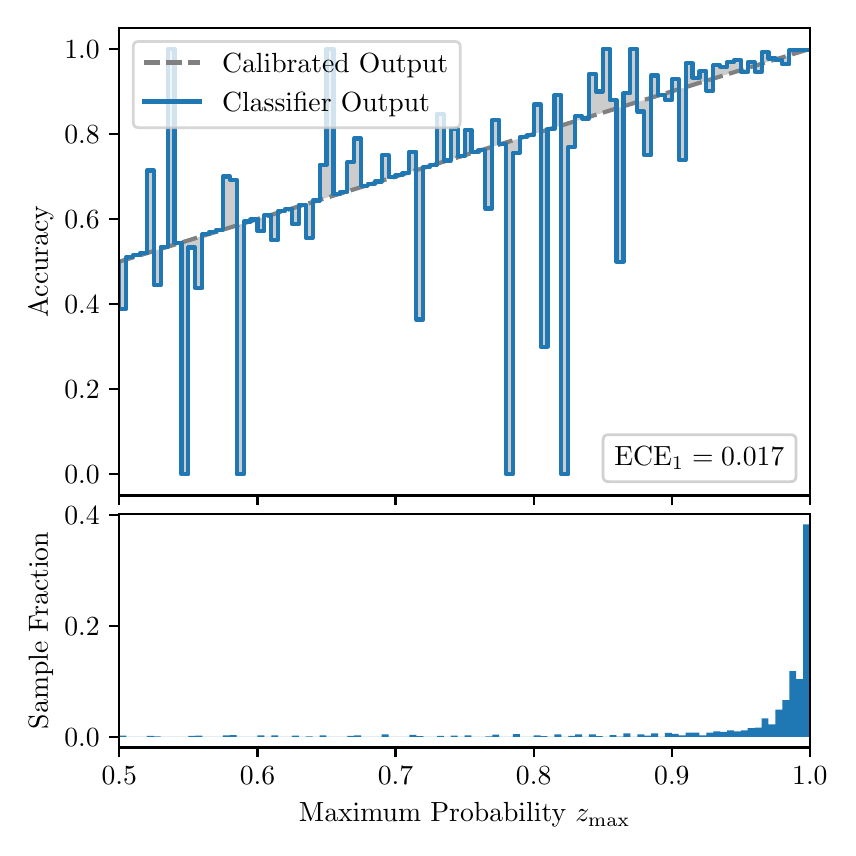\begingroup%
\makeatletter%
\begin{pgfpicture}%
\pgfpathrectangle{\pgfpointorigin}{\pgfqpoint{4.0in}{4.0in}}%
\pgfusepath{use as bounding box, clip}%
\begin{pgfscope}%
\pgfsetbuttcap%
\pgfsetmiterjoin%
\definecolor{currentfill}{rgb}{1.0,1.0,1.0}%
\pgfsetfillcolor{currentfill}%
\pgfsetlinewidth{0.0pt}%
\definecolor{currentstroke}{rgb}{1.0,1.0,1.0}%
\pgfsetstrokecolor{currentstroke}%
\pgfsetdash{}{0pt}%
\pgfpathmoveto{\pgfqpoint{0.0in}{0.0in}}%
\pgfpathlineto{\pgfqpoint{4.0in}{0.0in}}%
\pgfpathlineto{\pgfqpoint{4.0in}{4.0in}}%
\pgfpathlineto{\pgfqpoint{0.0in}{4.0in}}%
\pgfpathclose%
\pgfusepath{fill}%
\end{pgfscope}%
\begin{pgfscope}%
\pgfsetbuttcap%
\pgfsetmiterjoin%
\definecolor{currentfill}{rgb}{1.0,1.0,1.0}%
\pgfsetfillcolor{currentfill}%
\pgfsetlinewidth{0.0pt}%
\definecolor{currentstroke}{rgb}{0.0,0.0,0.0}%
\pgfsetstrokecolor{currentstroke}%
\pgfsetstrokeopacity{0.0}%
\pgfsetdash{}{0pt}%
\pgfpathmoveto{\pgfqpoint{0.458in}{1.661in}}%
\pgfpathlineto{\pgfqpoint{3.911in}{1.661in}}%
\pgfpathlineto{\pgfqpoint{3.911in}{4.0in}}%
\pgfpathlineto{\pgfqpoint{0.458in}{4.0in}}%
\pgfpathclose%
\pgfusepath{fill}%
\end{pgfscope}%
\begin{pgfscope}%
\pgfpathrectangle{\pgfqpoint{0.458in}{1.661in}}{\pgfqpoint{3.453in}{2.339in}}%
\pgfusepath{clip}%
\pgfsetbuttcap%
\pgfsetroundjoin%
\definecolor{currentfill}{rgb}{0.0,0.0,0.0}%
\pgfsetfillcolor{currentfill}%
\pgfsetfillopacity{0.2}%
\pgfsetlinewidth{0.0pt}%
\definecolor{currentstroke}{rgb}{0.0,0.0,0.0}%
\pgfsetstrokecolor{currentstroke}%
\pgfsetdash{}{0pt}%
\pgfpathmoveto{\pgfqpoint{0.462in}{2.594in}}%
\pgfpathlineto{\pgfqpoint{0.462in}{2.832in}}%
\pgfpathlineto{\pgfqpoint{0.465in}{2.833in}}%
\pgfpathlineto{\pgfqpoint{0.469in}{2.834in}}%
\pgfpathlineto{\pgfqpoint{0.472in}{2.835in}}%
\pgfpathlineto{\pgfqpoint{0.475in}{2.836in}}%
\pgfpathlineto{\pgfqpoint{0.479in}{2.837in}}%
\pgfpathlineto{\pgfqpoint{0.482in}{2.838in}}%
\pgfpathlineto{\pgfqpoint{0.486in}{2.839in}}%
\pgfpathlineto{\pgfqpoint{0.489in}{2.84in}}%
\pgfpathlineto{\pgfqpoint{0.493in}{2.841in}}%
\pgfpathlineto{\pgfqpoint{0.496in}{2.842in}}%
\pgfpathlineto{\pgfqpoint{0.5in}{2.843in}}%
\pgfpathlineto{\pgfqpoint{0.503in}{2.844in}}%
\pgfpathlineto{\pgfqpoint{0.507in}{2.845in}}%
\pgfpathlineto{\pgfqpoint{0.51in}{2.846in}}%
\pgfpathlineto{\pgfqpoint{0.513in}{2.848in}}%
\pgfpathlineto{\pgfqpoint{0.517in}{2.849in}}%
\pgfpathlineto{\pgfqpoint{0.52in}{2.85in}}%
\pgfpathlineto{\pgfqpoint{0.524in}{2.851in}}%
\pgfpathlineto{\pgfqpoint{0.527in}{2.852in}}%
\pgfpathlineto{\pgfqpoint{0.531in}{2.853in}}%
\pgfpathlineto{\pgfqpoint{0.534in}{2.854in}}%
\pgfpathlineto{\pgfqpoint{0.538in}{2.855in}}%
\pgfpathlineto{\pgfqpoint{0.541in}{2.856in}}%
\pgfpathlineto{\pgfqpoint{0.545in}{2.857in}}%
\pgfpathlineto{\pgfqpoint{0.548in}{2.858in}}%
\pgfpathlineto{\pgfqpoint{0.551in}{2.859in}}%
\pgfpathlineto{\pgfqpoint{0.555in}{2.86in}}%
\pgfpathlineto{\pgfqpoint{0.558in}{2.861in}}%
\pgfpathlineto{\pgfqpoint{0.562in}{2.862in}}%
\pgfpathlineto{\pgfqpoint{0.565in}{2.863in}}%
\pgfpathlineto{\pgfqpoint{0.569in}{2.865in}}%
\pgfpathlineto{\pgfqpoint{0.572in}{2.866in}}%
\pgfpathlineto{\pgfqpoint{0.576in}{2.867in}}%
\pgfpathlineto{\pgfqpoint{0.579in}{2.868in}}%
\pgfpathlineto{\pgfqpoint{0.583in}{2.869in}}%
\pgfpathlineto{\pgfqpoint{0.586in}{2.87in}}%
\pgfpathlineto{\pgfqpoint{0.59in}{2.871in}}%
\pgfpathlineto{\pgfqpoint{0.593in}{2.872in}}%
\pgfpathlineto{\pgfqpoint{0.596in}{2.873in}}%
\pgfpathlineto{\pgfqpoint{0.6in}{2.874in}}%
\pgfpathlineto{\pgfqpoint{0.603in}{2.875in}}%
\pgfpathlineto{\pgfqpoint{0.607in}{2.876in}}%
\pgfpathlineto{\pgfqpoint{0.61in}{2.877in}}%
\pgfpathlineto{\pgfqpoint{0.614in}{2.878in}}%
\pgfpathlineto{\pgfqpoint{0.617in}{2.879in}}%
\pgfpathlineto{\pgfqpoint{0.621in}{2.881in}}%
\pgfpathlineto{\pgfqpoint{0.624in}{2.882in}}%
\pgfpathlineto{\pgfqpoint{0.628in}{2.883in}}%
\pgfpathlineto{\pgfqpoint{0.631in}{2.884in}}%
\pgfpathlineto{\pgfqpoint{0.634in}{2.885in}}%
\pgfpathlineto{\pgfqpoint{0.638in}{2.886in}}%
\pgfpathlineto{\pgfqpoint{0.641in}{2.887in}}%
\pgfpathlineto{\pgfqpoint{0.645in}{2.888in}}%
\pgfpathlineto{\pgfqpoint{0.648in}{2.889in}}%
\pgfpathlineto{\pgfqpoint{0.652in}{2.89in}}%
\pgfpathlineto{\pgfqpoint{0.655in}{2.891in}}%
\pgfpathlineto{\pgfqpoint{0.659in}{2.892in}}%
\pgfpathlineto{\pgfqpoint{0.662in}{2.893in}}%
\pgfpathlineto{\pgfqpoint{0.666in}{2.894in}}%
\pgfpathlineto{\pgfqpoint{0.669in}{2.895in}}%
\pgfpathlineto{\pgfqpoint{0.672in}{2.896in}}%
\pgfpathlineto{\pgfqpoint{0.676in}{2.898in}}%
\pgfpathlineto{\pgfqpoint{0.679in}{2.899in}}%
\pgfpathlineto{\pgfqpoint{0.683in}{2.9in}}%
\pgfpathlineto{\pgfqpoint{0.686in}{2.901in}}%
\pgfpathlineto{\pgfqpoint{0.69in}{2.902in}}%
\pgfpathlineto{\pgfqpoint{0.693in}{2.903in}}%
\pgfpathlineto{\pgfqpoint{0.697in}{2.904in}}%
\pgfpathlineto{\pgfqpoint{0.7in}{2.905in}}%
\pgfpathlineto{\pgfqpoint{0.704in}{2.906in}}%
\pgfpathlineto{\pgfqpoint{0.707in}{2.907in}}%
\pgfpathlineto{\pgfqpoint{0.71in}{2.908in}}%
\pgfpathlineto{\pgfqpoint{0.714in}{2.909in}}%
\pgfpathlineto{\pgfqpoint{0.717in}{2.91in}}%
\pgfpathlineto{\pgfqpoint{0.721in}{2.911in}}%
\pgfpathlineto{\pgfqpoint{0.724in}{2.912in}}%
\pgfpathlineto{\pgfqpoint{0.728in}{2.913in}}%
\pgfpathlineto{\pgfqpoint{0.731in}{2.915in}}%
\pgfpathlineto{\pgfqpoint{0.735in}{2.916in}}%
\pgfpathlineto{\pgfqpoint{0.738in}{2.917in}}%
\pgfpathlineto{\pgfqpoint{0.742in}{2.918in}}%
\pgfpathlineto{\pgfqpoint{0.745in}{2.919in}}%
\pgfpathlineto{\pgfqpoint{0.749in}{2.92in}}%
\pgfpathlineto{\pgfqpoint{0.752in}{2.921in}}%
\pgfpathlineto{\pgfqpoint{0.755in}{2.922in}}%
\pgfpathlineto{\pgfqpoint{0.759in}{2.923in}}%
\pgfpathlineto{\pgfqpoint{0.762in}{2.924in}}%
\pgfpathlineto{\pgfqpoint{0.766in}{2.925in}}%
\pgfpathlineto{\pgfqpoint{0.769in}{2.926in}}%
\pgfpathlineto{\pgfqpoint{0.773in}{2.927in}}%
\pgfpathlineto{\pgfqpoint{0.776in}{2.928in}}%
\pgfpathlineto{\pgfqpoint{0.78in}{2.929in}}%
\pgfpathlineto{\pgfqpoint{0.783in}{2.931in}}%
\pgfpathlineto{\pgfqpoint{0.787in}{2.932in}}%
\pgfpathlineto{\pgfqpoint{0.79in}{2.933in}}%
\pgfpathlineto{\pgfqpoint{0.793in}{2.934in}}%
\pgfpathlineto{\pgfqpoint{0.797in}{2.935in}}%
\pgfpathlineto{\pgfqpoint{0.8in}{2.936in}}%
\pgfpathlineto{\pgfqpoint{0.804in}{2.937in}}%
\pgfpathlineto{\pgfqpoint{0.807in}{2.938in}}%
\pgfpathlineto{\pgfqpoint{0.811in}{2.939in}}%
\pgfpathlineto{\pgfqpoint{0.814in}{2.94in}}%
\pgfpathlineto{\pgfqpoint{0.818in}{2.941in}}%
\pgfpathlineto{\pgfqpoint{0.821in}{2.942in}}%
\pgfpathlineto{\pgfqpoint{0.825in}{2.943in}}%
\pgfpathlineto{\pgfqpoint{0.828in}{2.944in}}%
\pgfpathlineto{\pgfqpoint{0.831in}{2.945in}}%
\pgfpathlineto{\pgfqpoint{0.835in}{2.946in}}%
\pgfpathlineto{\pgfqpoint{0.838in}{2.948in}}%
\pgfpathlineto{\pgfqpoint{0.842in}{2.949in}}%
\pgfpathlineto{\pgfqpoint{0.845in}{2.95in}}%
\pgfpathlineto{\pgfqpoint{0.849in}{2.951in}}%
\pgfpathlineto{\pgfqpoint{0.852in}{2.952in}}%
\pgfpathlineto{\pgfqpoint{0.856in}{2.953in}}%
\pgfpathlineto{\pgfqpoint{0.859in}{2.954in}}%
\pgfpathlineto{\pgfqpoint{0.863in}{2.955in}}%
\pgfpathlineto{\pgfqpoint{0.866in}{2.956in}}%
\pgfpathlineto{\pgfqpoint{0.869in}{2.957in}}%
\pgfpathlineto{\pgfqpoint{0.873in}{2.958in}}%
\pgfpathlineto{\pgfqpoint{0.876in}{2.959in}}%
\pgfpathlineto{\pgfqpoint{0.88in}{2.96in}}%
\pgfpathlineto{\pgfqpoint{0.883in}{2.961in}}%
\pgfpathlineto{\pgfqpoint{0.887in}{2.962in}}%
\pgfpathlineto{\pgfqpoint{0.89in}{2.964in}}%
\pgfpathlineto{\pgfqpoint{0.894in}{2.965in}}%
\pgfpathlineto{\pgfqpoint{0.897in}{2.966in}}%
\pgfpathlineto{\pgfqpoint{0.901in}{2.967in}}%
\pgfpathlineto{\pgfqpoint{0.904in}{2.968in}}%
\pgfpathlineto{\pgfqpoint{0.908in}{2.969in}}%
\pgfpathlineto{\pgfqpoint{0.911in}{2.97in}}%
\pgfpathlineto{\pgfqpoint{0.914in}{2.971in}}%
\pgfpathlineto{\pgfqpoint{0.918in}{2.972in}}%
\pgfpathlineto{\pgfqpoint{0.921in}{2.973in}}%
\pgfpathlineto{\pgfqpoint{0.925in}{2.974in}}%
\pgfpathlineto{\pgfqpoint{0.928in}{2.975in}}%
\pgfpathlineto{\pgfqpoint{0.932in}{2.976in}}%
\pgfpathlineto{\pgfqpoint{0.935in}{2.977in}}%
\pgfpathlineto{\pgfqpoint{0.939in}{2.978in}}%
\pgfpathlineto{\pgfqpoint{0.942in}{2.979in}}%
\pgfpathlineto{\pgfqpoint{0.946in}{2.981in}}%
\pgfpathlineto{\pgfqpoint{0.949in}{2.982in}}%
\pgfpathlineto{\pgfqpoint{0.952in}{2.983in}}%
\pgfpathlineto{\pgfqpoint{0.956in}{2.984in}}%
\pgfpathlineto{\pgfqpoint{0.959in}{2.985in}}%
\pgfpathlineto{\pgfqpoint{0.963in}{2.986in}}%
\pgfpathlineto{\pgfqpoint{0.966in}{2.987in}}%
\pgfpathlineto{\pgfqpoint{0.97in}{2.988in}}%
\pgfpathlineto{\pgfqpoint{0.973in}{2.989in}}%
\pgfpathlineto{\pgfqpoint{0.977in}{2.99in}}%
\pgfpathlineto{\pgfqpoint{0.98in}{2.991in}}%
\pgfpathlineto{\pgfqpoint{0.984in}{2.992in}}%
\pgfpathlineto{\pgfqpoint{0.987in}{2.993in}}%
\pgfpathlineto{\pgfqpoint{0.99in}{2.994in}}%
\pgfpathlineto{\pgfqpoint{0.994in}{2.995in}}%
\pgfpathlineto{\pgfqpoint{0.997in}{2.997in}}%
\pgfpathlineto{\pgfqpoint{1.001in}{2.998in}}%
\pgfpathlineto{\pgfqpoint{1.004in}{2.999in}}%
\pgfpathlineto{\pgfqpoint{1.008in}{3.0in}}%
\pgfpathlineto{\pgfqpoint{1.011in}{3.001in}}%
\pgfpathlineto{\pgfqpoint{1.015in}{3.002in}}%
\pgfpathlineto{\pgfqpoint{1.018in}{3.003in}}%
\pgfpathlineto{\pgfqpoint{1.022in}{3.004in}}%
\pgfpathlineto{\pgfqpoint{1.025in}{3.005in}}%
\pgfpathlineto{\pgfqpoint{1.028in}{3.006in}}%
\pgfpathlineto{\pgfqpoint{1.032in}{3.007in}}%
\pgfpathlineto{\pgfqpoint{1.035in}{3.008in}}%
\pgfpathlineto{\pgfqpoint{1.039in}{3.009in}}%
\pgfpathlineto{\pgfqpoint{1.042in}{3.01in}}%
\pgfpathlineto{\pgfqpoint{1.046in}{3.011in}}%
\pgfpathlineto{\pgfqpoint{1.049in}{3.012in}}%
\pgfpathlineto{\pgfqpoint{1.053in}{3.014in}}%
\pgfpathlineto{\pgfqpoint{1.056in}{3.015in}}%
\pgfpathlineto{\pgfqpoint{1.06in}{3.016in}}%
\pgfpathlineto{\pgfqpoint{1.063in}{3.017in}}%
\pgfpathlineto{\pgfqpoint{1.067in}{3.018in}}%
\pgfpathlineto{\pgfqpoint{1.07in}{3.019in}}%
\pgfpathlineto{\pgfqpoint{1.073in}{3.02in}}%
\pgfpathlineto{\pgfqpoint{1.077in}{3.021in}}%
\pgfpathlineto{\pgfqpoint{1.08in}{3.022in}}%
\pgfpathlineto{\pgfqpoint{1.084in}{3.023in}}%
\pgfpathlineto{\pgfqpoint{1.087in}{3.024in}}%
\pgfpathlineto{\pgfqpoint{1.091in}{3.025in}}%
\pgfpathlineto{\pgfqpoint{1.094in}{3.026in}}%
\pgfpathlineto{\pgfqpoint{1.098in}{3.027in}}%
\pgfpathlineto{\pgfqpoint{1.101in}{3.028in}}%
\pgfpathlineto{\pgfqpoint{1.105in}{3.03in}}%
\pgfpathlineto{\pgfqpoint{1.108in}{3.031in}}%
\pgfpathlineto{\pgfqpoint{1.111in}{3.032in}}%
\pgfpathlineto{\pgfqpoint{1.115in}{3.033in}}%
\pgfpathlineto{\pgfqpoint{1.118in}{3.034in}}%
\pgfpathlineto{\pgfqpoint{1.122in}{3.035in}}%
\pgfpathlineto{\pgfqpoint{1.125in}{3.036in}}%
\pgfpathlineto{\pgfqpoint{1.129in}{3.037in}}%
\pgfpathlineto{\pgfqpoint{1.132in}{3.038in}}%
\pgfpathlineto{\pgfqpoint{1.136in}{3.039in}}%
\pgfpathlineto{\pgfqpoint{1.139in}{3.04in}}%
\pgfpathlineto{\pgfqpoint{1.143in}{3.041in}}%
\pgfpathlineto{\pgfqpoint{1.146in}{3.042in}}%
\pgfpathlineto{\pgfqpoint{1.149in}{3.043in}}%
\pgfpathlineto{\pgfqpoint{1.153in}{3.044in}}%
\pgfpathlineto{\pgfqpoint{1.156in}{3.045in}}%
\pgfpathlineto{\pgfqpoint{1.16in}{3.047in}}%
\pgfpathlineto{\pgfqpoint{1.163in}{3.048in}}%
\pgfpathlineto{\pgfqpoint{1.167in}{3.049in}}%
\pgfpathlineto{\pgfqpoint{1.17in}{3.05in}}%
\pgfpathlineto{\pgfqpoint{1.174in}{3.051in}}%
\pgfpathlineto{\pgfqpoint{1.177in}{3.052in}}%
\pgfpathlineto{\pgfqpoint{1.181in}{3.053in}}%
\pgfpathlineto{\pgfqpoint{1.184in}{3.054in}}%
\pgfpathlineto{\pgfqpoint{1.187in}{3.055in}}%
\pgfpathlineto{\pgfqpoint{1.191in}{3.056in}}%
\pgfpathlineto{\pgfqpoint{1.194in}{3.057in}}%
\pgfpathlineto{\pgfqpoint{1.198in}{3.058in}}%
\pgfpathlineto{\pgfqpoint{1.201in}{3.059in}}%
\pgfpathlineto{\pgfqpoint{1.205in}{3.06in}}%
\pgfpathlineto{\pgfqpoint{1.208in}{3.061in}}%
\pgfpathlineto{\pgfqpoint{1.212in}{3.062in}}%
\pgfpathlineto{\pgfqpoint{1.215in}{3.064in}}%
\pgfpathlineto{\pgfqpoint{1.219in}{3.065in}}%
\pgfpathlineto{\pgfqpoint{1.222in}{3.066in}}%
\pgfpathlineto{\pgfqpoint{1.226in}{3.067in}}%
\pgfpathlineto{\pgfqpoint{1.229in}{3.068in}}%
\pgfpathlineto{\pgfqpoint{1.232in}{3.069in}}%
\pgfpathlineto{\pgfqpoint{1.236in}{3.07in}}%
\pgfpathlineto{\pgfqpoint{1.239in}{3.071in}}%
\pgfpathlineto{\pgfqpoint{1.243in}{3.072in}}%
\pgfpathlineto{\pgfqpoint{1.246in}{3.073in}}%
\pgfpathlineto{\pgfqpoint{1.25in}{3.074in}}%
\pgfpathlineto{\pgfqpoint{1.253in}{3.075in}}%
\pgfpathlineto{\pgfqpoint{1.257in}{3.076in}}%
\pgfpathlineto{\pgfqpoint{1.26in}{3.077in}}%
\pgfpathlineto{\pgfqpoint{1.264in}{3.078in}}%
\pgfpathlineto{\pgfqpoint{1.267in}{3.08in}}%
\pgfpathlineto{\pgfqpoint{1.27in}{3.081in}}%
\pgfpathlineto{\pgfqpoint{1.274in}{3.082in}}%
\pgfpathlineto{\pgfqpoint{1.277in}{3.083in}}%
\pgfpathlineto{\pgfqpoint{1.281in}{3.084in}}%
\pgfpathlineto{\pgfqpoint{1.284in}{3.085in}}%
\pgfpathlineto{\pgfqpoint{1.288in}{3.086in}}%
\pgfpathlineto{\pgfqpoint{1.291in}{3.087in}}%
\pgfpathlineto{\pgfqpoint{1.295in}{3.088in}}%
\pgfpathlineto{\pgfqpoint{1.298in}{3.089in}}%
\pgfpathlineto{\pgfqpoint{1.302in}{3.09in}}%
\pgfpathlineto{\pgfqpoint{1.305in}{3.091in}}%
\pgfpathlineto{\pgfqpoint{1.308in}{3.092in}}%
\pgfpathlineto{\pgfqpoint{1.312in}{3.093in}}%
\pgfpathlineto{\pgfqpoint{1.315in}{3.094in}}%
\pgfpathlineto{\pgfqpoint{1.319in}{3.095in}}%
\pgfpathlineto{\pgfqpoint{1.322in}{3.097in}}%
\pgfpathlineto{\pgfqpoint{1.326in}{3.098in}}%
\pgfpathlineto{\pgfqpoint{1.329in}{3.099in}}%
\pgfpathlineto{\pgfqpoint{1.333in}{3.1in}}%
\pgfpathlineto{\pgfqpoint{1.336in}{3.101in}}%
\pgfpathlineto{\pgfqpoint{1.34in}{3.102in}}%
\pgfpathlineto{\pgfqpoint{1.343in}{3.103in}}%
\pgfpathlineto{\pgfqpoint{1.346in}{3.104in}}%
\pgfpathlineto{\pgfqpoint{1.35in}{3.105in}}%
\pgfpathlineto{\pgfqpoint{1.353in}{3.106in}}%
\pgfpathlineto{\pgfqpoint{1.357in}{3.107in}}%
\pgfpathlineto{\pgfqpoint{1.36in}{3.108in}}%
\pgfpathlineto{\pgfqpoint{1.364in}{3.109in}}%
\pgfpathlineto{\pgfqpoint{1.367in}{3.11in}}%
\pgfpathlineto{\pgfqpoint{1.371in}{3.111in}}%
\pgfpathlineto{\pgfqpoint{1.374in}{3.113in}}%
\pgfpathlineto{\pgfqpoint{1.378in}{3.114in}}%
\pgfpathlineto{\pgfqpoint{1.381in}{3.115in}}%
\pgfpathlineto{\pgfqpoint{1.385in}{3.116in}}%
\pgfpathlineto{\pgfqpoint{1.388in}{3.117in}}%
\pgfpathlineto{\pgfqpoint{1.391in}{3.118in}}%
\pgfpathlineto{\pgfqpoint{1.395in}{3.119in}}%
\pgfpathlineto{\pgfqpoint{1.398in}{3.12in}}%
\pgfpathlineto{\pgfqpoint{1.402in}{3.121in}}%
\pgfpathlineto{\pgfqpoint{1.405in}{3.122in}}%
\pgfpathlineto{\pgfqpoint{1.409in}{3.123in}}%
\pgfpathlineto{\pgfqpoint{1.412in}{3.124in}}%
\pgfpathlineto{\pgfqpoint{1.416in}{3.125in}}%
\pgfpathlineto{\pgfqpoint{1.419in}{3.126in}}%
\pgfpathlineto{\pgfqpoint{1.423in}{3.127in}}%
\pgfpathlineto{\pgfqpoint{1.426in}{3.128in}}%
\pgfpathlineto{\pgfqpoint{1.429in}{3.13in}}%
\pgfpathlineto{\pgfqpoint{1.433in}{3.131in}}%
\pgfpathlineto{\pgfqpoint{1.436in}{3.132in}}%
\pgfpathlineto{\pgfqpoint{1.44in}{3.133in}}%
\pgfpathlineto{\pgfqpoint{1.443in}{3.134in}}%
\pgfpathlineto{\pgfqpoint{1.447in}{3.135in}}%
\pgfpathlineto{\pgfqpoint{1.45in}{3.136in}}%
\pgfpathlineto{\pgfqpoint{1.454in}{3.137in}}%
\pgfpathlineto{\pgfqpoint{1.457in}{3.138in}}%
\pgfpathlineto{\pgfqpoint{1.461in}{3.139in}}%
\pgfpathlineto{\pgfqpoint{1.464in}{3.14in}}%
\pgfpathlineto{\pgfqpoint{1.467in}{3.141in}}%
\pgfpathlineto{\pgfqpoint{1.471in}{3.142in}}%
\pgfpathlineto{\pgfqpoint{1.474in}{3.143in}}%
\pgfpathlineto{\pgfqpoint{1.478in}{3.144in}}%
\pgfpathlineto{\pgfqpoint{1.481in}{3.146in}}%
\pgfpathlineto{\pgfqpoint{1.485in}{3.147in}}%
\pgfpathlineto{\pgfqpoint{1.488in}{3.148in}}%
\pgfpathlineto{\pgfqpoint{1.492in}{3.149in}}%
\pgfpathlineto{\pgfqpoint{1.495in}{3.15in}}%
\pgfpathlineto{\pgfqpoint{1.499in}{3.151in}}%
\pgfpathlineto{\pgfqpoint{1.502in}{3.152in}}%
\pgfpathlineto{\pgfqpoint{1.506in}{3.153in}}%
\pgfpathlineto{\pgfqpoint{1.509in}{3.154in}}%
\pgfpathlineto{\pgfqpoint{1.512in}{3.155in}}%
\pgfpathlineto{\pgfqpoint{1.516in}{3.156in}}%
\pgfpathlineto{\pgfqpoint{1.519in}{3.157in}}%
\pgfpathlineto{\pgfqpoint{1.523in}{3.158in}}%
\pgfpathlineto{\pgfqpoint{1.526in}{3.159in}}%
\pgfpathlineto{\pgfqpoint{1.53in}{3.16in}}%
\pgfpathlineto{\pgfqpoint{1.533in}{3.161in}}%
\pgfpathlineto{\pgfqpoint{1.537in}{3.163in}}%
\pgfpathlineto{\pgfqpoint{1.54in}{3.164in}}%
\pgfpathlineto{\pgfqpoint{1.544in}{3.165in}}%
\pgfpathlineto{\pgfqpoint{1.547in}{3.166in}}%
\pgfpathlineto{\pgfqpoint{1.55in}{3.167in}}%
\pgfpathlineto{\pgfqpoint{1.554in}{3.168in}}%
\pgfpathlineto{\pgfqpoint{1.557in}{3.169in}}%
\pgfpathlineto{\pgfqpoint{1.561in}{3.17in}}%
\pgfpathlineto{\pgfqpoint{1.564in}{3.171in}}%
\pgfpathlineto{\pgfqpoint{1.568in}{3.172in}}%
\pgfpathlineto{\pgfqpoint{1.571in}{3.173in}}%
\pgfpathlineto{\pgfqpoint{1.575in}{3.174in}}%
\pgfpathlineto{\pgfqpoint{1.578in}{3.175in}}%
\pgfpathlineto{\pgfqpoint{1.582in}{3.176in}}%
\pgfpathlineto{\pgfqpoint{1.585in}{3.177in}}%
\pgfpathlineto{\pgfqpoint{1.588in}{3.178in}}%
\pgfpathlineto{\pgfqpoint{1.592in}{3.18in}}%
\pgfpathlineto{\pgfqpoint{1.595in}{3.181in}}%
\pgfpathlineto{\pgfqpoint{1.599in}{3.182in}}%
\pgfpathlineto{\pgfqpoint{1.602in}{3.183in}}%
\pgfpathlineto{\pgfqpoint{1.606in}{3.184in}}%
\pgfpathlineto{\pgfqpoint{1.609in}{3.185in}}%
\pgfpathlineto{\pgfqpoint{1.613in}{3.186in}}%
\pgfpathlineto{\pgfqpoint{1.616in}{3.187in}}%
\pgfpathlineto{\pgfqpoint{1.62in}{3.188in}}%
\pgfpathlineto{\pgfqpoint{1.623in}{3.189in}}%
\pgfpathlineto{\pgfqpoint{1.626in}{3.19in}}%
\pgfpathlineto{\pgfqpoint{1.63in}{3.191in}}%
\pgfpathlineto{\pgfqpoint{1.633in}{3.192in}}%
\pgfpathlineto{\pgfqpoint{1.637in}{3.193in}}%
\pgfpathlineto{\pgfqpoint{1.64in}{3.194in}}%
\pgfpathlineto{\pgfqpoint{1.644in}{3.196in}}%
\pgfpathlineto{\pgfqpoint{1.647in}{3.197in}}%
\pgfpathlineto{\pgfqpoint{1.651in}{3.198in}}%
\pgfpathlineto{\pgfqpoint{1.654in}{3.199in}}%
\pgfpathlineto{\pgfqpoint{1.658in}{3.2in}}%
\pgfpathlineto{\pgfqpoint{1.661in}{3.201in}}%
\pgfpathlineto{\pgfqpoint{1.665in}{3.202in}}%
\pgfpathlineto{\pgfqpoint{1.668in}{3.203in}}%
\pgfpathlineto{\pgfqpoint{1.671in}{3.204in}}%
\pgfpathlineto{\pgfqpoint{1.675in}{3.205in}}%
\pgfpathlineto{\pgfqpoint{1.678in}{3.206in}}%
\pgfpathlineto{\pgfqpoint{1.682in}{3.207in}}%
\pgfpathlineto{\pgfqpoint{1.685in}{3.208in}}%
\pgfpathlineto{\pgfqpoint{1.689in}{3.209in}}%
\pgfpathlineto{\pgfqpoint{1.692in}{3.21in}}%
\pgfpathlineto{\pgfqpoint{1.696in}{3.211in}}%
\pgfpathlineto{\pgfqpoint{1.699in}{3.213in}}%
\pgfpathlineto{\pgfqpoint{1.703in}{3.214in}}%
\pgfpathlineto{\pgfqpoint{1.706in}{3.215in}}%
\pgfpathlineto{\pgfqpoint{1.709in}{3.216in}}%
\pgfpathlineto{\pgfqpoint{1.713in}{3.217in}}%
\pgfpathlineto{\pgfqpoint{1.716in}{3.218in}}%
\pgfpathlineto{\pgfqpoint{1.72in}{3.219in}}%
\pgfpathlineto{\pgfqpoint{1.723in}{3.22in}}%
\pgfpathlineto{\pgfqpoint{1.727in}{3.221in}}%
\pgfpathlineto{\pgfqpoint{1.73in}{3.222in}}%
\pgfpathlineto{\pgfqpoint{1.734in}{3.223in}}%
\pgfpathlineto{\pgfqpoint{1.737in}{3.224in}}%
\pgfpathlineto{\pgfqpoint{1.741in}{3.225in}}%
\pgfpathlineto{\pgfqpoint{1.744in}{3.226in}}%
\pgfpathlineto{\pgfqpoint{1.747in}{3.227in}}%
\pgfpathlineto{\pgfqpoint{1.751in}{3.229in}}%
\pgfpathlineto{\pgfqpoint{1.754in}{3.23in}}%
\pgfpathlineto{\pgfqpoint{1.758in}{3.231in}}%
\pgfpathlineto{\pgfqpoint{1.761in}{3.232in}}%
\pgfpathlineto{\pgfqpoint{1.765in}{3.233in}}%
\pgfpathlineto{\pgfqpoint{1.768in}{3.234in}}%
\pgfpathlineto{\pgfqpoint{1.772in}{3.235in}}%
\pgfpathlineto{\pgfqpoint{1.775in}{3.236in}}%
\pgfpathlineto{\pgfqpoint{1.779in}{3.237in}}%
\pgfpathlineto{\pgfqpoint{1.782in}{3.238in}}%
\pgfpathlineto{\pgfqpoint{1.785in}{3.239in}}%
\pgfpathlineto{\pgfqpoint{1.789in}{3.24in}}%
\pgfpathlineto{\pgfqpoint{1.792in}{3.241in}}%
\pgfpathlineto{\pgfqpoint{1.796in}{3.242in}}%
\pgfpathlineto{\pgfqpoint{1.799in}{3.243in}}%
\pgfpathlineto{\pgfqpoint{1.803in}{3.244in}}%
\pgfpathlineto{\pgfqpoint{1.806in}{3.246in}}%
\pgfpathlineto{\pgfqpoint{1.81in}{3.247in}}%
\pgfpathlineto{\pgfqpoint{1.813in}{3.248in}}%
\pgfpathlineto{\pgfqpoint{1.817in}{3.249in}}%
\pgfpathlineto{\pgfqpoint{1.82in}{3.25in}}%
\pgfpathlineto{\pgfqpoint{1.824in}{3.251in}}%
\pgfpathlineto{\pgfqpoint{1.827in}{3.252in}}%
\pgfpathlineto{\pgfqpoint{1.83in}{3.253in}}%
\pgfpathlineto{\pgfqpoint{1.834in}{3.254in}}%
\pgfpathlineto{\pgfqpoint{1.837in}{3.255in}}%
\pgfpathlineto{\pgfqpoint{1.841in}{3.256in}}%
\pgfpathlineto{\pgfqpoint{1.844in}{3.257in}}%
\pgfpathlineto{\pgfqpoint{1.848in}{3.258in}}%
\pgfpathlineto{\pgfqpoint{1.851in}{3.259in}}%
\pgfpathlineto{\pgfqpoint{1.855in}{3.26in}}%
\pgfpathlineto{\pgfqpoint{1.858in}{3.262in}}%
\pgfpathlineto{\pgfqpoint{1.862in}{3.263in}}%
\pgfpathlineto{\pgfqpoint{1.865in}{3.264in}}%
\pgfpathlineto{\pgfqpoint{1.868in}{3.265in}}%
\pgfpathlineto{\pgfqpoint{1.872in}{3.266in}}%
\pgfpathlineto{\pgfqpoint{1.875in}{3.267in}}%
\pgfpathlineto{\pgfqpoint{1.879in}{3.268in}}%
\pgfpathlineto{\pgfqpoint{1.882in}{3.269in}}%
\pgfpathlineto{\pgfqpoint{1.886in}{3.27in}}%
\pgfpathlineto{\pgfqpoint{1.889in}{3.271in}}%
\pgfpathlineto{\pgfqpoint{1.893in}{3.272in}}%
\pgfpathlineto{\pgfqpoint{1.896in}{3.273in}}%
\pgfpathlineto{\pgfqpoint{1.9in}{3.274in}}%
\pgfpathlineto{\pgfqpoint{1.903in}{3.275in}}%
\pgfpathlineto{\pgfqpoint{1.906in}{3.276in}}%
\pgfpathlineto{\pgfqpoint{1.91in}{3.277in}}%
\pgfpathlineto{\pgfqpoint{1.913in}{3.279in}}%
\pgfpathlineto{\pgfqpoint{1.917in}{3.28in}}%
\pgfpathlineto{\pgfqpoint{1.92in}{3.281in}}%
\pgfpathlineto{\pgfqpoint{1.924in}{3.282in}}%
\pgfpathlineto{\pgfqpoint{1.927in}{3.283in}}%
\pgfpathlineto{\pgfqpoint{1.931in}{3.284in}}%
\pgfpathlineto{\pgfqpoint{1.934in}{3.285in}}%
\pgfpathlineto{\pgfqpoint{1.938in}{3.286in}}%
\pgfpathlineto{\pgfqpoint{1.941in}{3.287in}}%
\pgfpathlineto{\pgfqpoint{1.944in}{3.288in}}%
\pgfpathlineto{\pgfqpoint{1.948in}{3.289in}}%
\pgfpathlineto{\pgfqpoint{1.951in}{3.29in}}%
\pgfpathlineto{\pgfqpoint{1.955in}{3.291in}}%
\pgfpathlineto{\pgfqpoint{1.958in}{3.292in}}%
\pgfpathlineto{\pgfqpoint{1.962in}{3.293in}}%
\pgfpathlineto{\pgfqpoint{1.965in}{3.295in}}%
\pgfpathlineto{\pgfqpoint{1.969in}{3.296in}}%
\pgfpathlineto{\pgfqpoint{1.972in}{3.297in}}%
\pgfpathlineto{\pgfqpoint{1.976in}{3.298in}}%
\pgfpathlineto{\pgfqpoint{1.979in}{3.299in}}%
\pgfpathlineto{\pgfqpoint{1.983in}{3.3in}}%
\pgfpathlineto{\pgfqpoint{1.986in}{3.301in}}%
\pgfpathlineto{\pgfqpoint{1.989in}{3.302in}}%
\pgfpathlineto{\pgfqpoint{1.993in}{3.303in}}%
\pgfpathlineto{\pgfqpoint{1.996in}{3.304in}}%
\pgfpathlineto{\pgfqpoint{2.0in}{3.305in}}%
\pgfpathlineto{\pgfqpoint{2.003in}{3.306in}}%
\pgfpathlineto{\pgfqpoint{2.007in}{3.307in}}%
\pgfpathlineto{\pgfqpoint{2.01in}{3.308in}}%
\pgfpathlineto{\pgfqpoint{2.014in}{3.309in}}%
\pgfpathlineto{\pgfqpoint{2.017in}{3.31in}}%
\pgfpathlineto{\pgfqpoint{2.021in}{3.312in}}%
\pgfpathlineto{\pgfqpoint{2.024in}{3.313in}}%
\pgfpathlineto{\pgfqpoint{2.027in}{3.314in}}%
\pgfpathlineto{\pgfqpoint{2.031in}{3.315in}}%
\pgfpathlineto{\pgfqpoint{2.034in}{3.316in}}%
\pgfpathlineto{\pgfqpoint{2.038in}{3.317in}}%
\pgfpathlineto{\pgfqpoint{2.041in}{3.318in}}%
\pgfpathlineto{\pgfqpoint{2.045in}{3.319in}}%
\pgfpathlineto{\pgfqpoint{2.048in}{3.32in}}%
\pgfpathlineto{\pgfqpoint{2.052in}{3.321in}}%
\pgfpathlineto{\pgfqpoint{2.055in}{3.322in}}%
\pgfpathlineto{\pgfqpoint{2.059in}{3.323in}}%
\pgfpathlineto{\pgfqpoint{2.062in}{3.324in}}%
\pgfpathlineto{\pgfqpoint{2.065in}{3.325in}}%
\pgfpathlineto{\pgfqpoint{2.069in}{3.326in}}%
\pgfpathlineto{\pgfqpoint{2.072in}{3.327in}}%
\pgfpathlineto{\pgfqpoint{2.076in}{3.329in}}%
\pgfpathlineto{\pgfqpoint{2.079in}{3.33in}}%
\pgfpathlineto{\pgfqpoint{2.083in}{3.331in}}%
\pgfpathlineto{\pgfqpoint{2.086in}{3.332in}}%
\pgfpathlineto{\pgfqpoint{2.09in}{3.333in}}%
\pgfpathlineto{\pgfqpoint{2.093in}{3.334in}}%
\pgfpathlineto{\pgfqpoint{2.097in}{3.335in}}%
\pgfpathlineto{\pgfqpoint{2.1in}{3.336in}}%
\pgfpathlineto{\pgfqpoint{2.103in}{3.337in}}%
\pgfpathlineto{\pgfqpoint{2.107in}{3.338in}}%
\pgfpathlineto{\pgfqpoint{2.11in}{3.339in}}%
\pgfpathlineto{\pgfqpoint{2.114in}{3.34in}}%
\pgfpathlineto{\pgfqpoint{2.117in}{3.341in}}%
\pgfpathlineto{\pgfqpoint{2.121in}{3.342in}}%
\pgfpathlineto{\pgfqpoint{2.124in}{3.343in}}%
\pgfpathlineto{\pgfqpoint{2.128in}{3.345in}}%
\pgfpathlineto{\pgfqpoint{2.131in}{3.346in}}%
\pgfpathlineto{\pgfqpoint{2.135in}{3.347in}}%
\pgfpathlineto{\pgfqpoint{2.138in}{3.348in}}%
\pgfpathlineto{\pgfqpoint{2.142in}{3.349in}}%
\pgfpathlineto{\pgfqpoint{2.145in}{3.35in}}%
\pgfpathlineto{\pgfqpoint{2.148in}{3.351in}}%
\pgfpathlineto{\pgfqpoint{2.152in}{3.352in}}%
\pgfpathlineto{\pgfqpoint{2.155in}{3.353in}}%
\pgfpathlineto{\pgfqpoint{2.159in}{3.354in}}%
\pgfpathlineto{\pgfqpoint{2.162in}{3.355in}}%
\pgfpathlineto{\pgfqpoint{2.166in}{3.356in}}%
\pgfpathlineto{\pgfqpoint{2.169in}{3.357in}}%
\pgfpathlineto{\pgfqpoint{2.173in}{3.358in}}%
\pgfpathlineto{\pgfqpoint{2.176in}{3.359in}}%
\pgfpathlineto{\pgfqpoint{2.18in}{3.36in}}%
\pgfpathlineto{\pgfqpoint{2.183in}{3.362in}}%
\pgfpathlineto{\pgfqpoint{2.186in}{3.363in}}%
\pgfpathlineto{\pgfqpoint{2.19in}{3.364in}}%
\pgfpathlineto{\pgfqpoint{2.193in}{3.365in}}%
\pgfpathlineto{\pgfqpoint{2.197in}{3.366in}}%
\pgfpathlineto{\pgfqpoint{2.2in}{3.367in}}%
\pgfpathlineto{\pgfqpoint{2.204in}{3.368in}}%
\pgfpathlineto{\pgfqpoint{2.207in}{3.369in}}%
\pgfpathlineto{\pgfqpoint{2.211in}{3.37in}}%
\pgfpathlineto{\pgfqpoint{2.214in}{3.371in}}%
\pgfpathlineto{\pgfqpoint{2.218in}{3.372in}}%
\pgfpathlineto{\pgfqpoint{2.221in}{3.373in}}%
\pgfpathlineto{\pgfqpoint{2.224in}{3.374in}}%
\pgfpathlineto{\pgfqpoint{2.228in}{3.375in}}%
\pgfpathlineto{\pgfqpoint{2.231in}{3.376in}}%
\pgfpathlineto{\pgfqpoint{2.235in}{3.378in}}%
\pgfpathlineto{\pgfqpoint{2.238in}{3.379in}}%
\pgfpathlineto{\pgfqpoint{2.242in}{3.38in}}%
\pgfpathlineto{\pgfqpoint{2.245in}{3.381in}}%
\pgfpathlineto{\pgfqpoint{2.249in}{3.382in}}%
\pgfpathlineto{\pgfqpoint{2.252in}{3.383in}}%
\pgfpathlineto{\pgfqpoint{2.256in}{3.384in}}%
\pgfpathlineto{\pgfqpoint{2.259in}{3.385in}}%
\pgfpathlineto{\pgfqpoint{2.262in}{3.386in}}%
\pgfpathlineto{\pgfqpoint{2.266in}{3.387in}}%
\pgfpathlineto{\pgfqpoint{2.269in}{3.388in}}%
\pgfpathlineto{\pgfqpoint{2.273in}{3.389in}}%
\pgfpathlineto{\pgfqpoint{2.276in}{3.39in}}%
\pgfpathlineto{\pgfqpoint{2.28in}{3.391in}}%
\pgfpathlineto{\pgfqpoint{2.283in}{3.392in}}%
\pgfpathlineto{\pgfqpoint{2.287in}{3.393in}}%
\pgfpathlineto{\pgfqpoint{2.29in}{3.395in}}%
\pgfpathlineto{\pgfqpoint{2.294in}{3.396in}}%
\pgfpathlineto{\pgfqpoint{2.297in}{3.397in}}%
\pgfpathlineto{\pgfqpoint{2.301in}{3.398in}}%
\pgfpathlineto{\pgfqpoint{2.304in}{3.399in}}%
\pgfpathlineto{\pgfqpoint{2.307in}{3.4in}}%
\pgfpathlineto{\pgfqpoint{2.311in}{3.401in}}%
\pgfpathlineto{\pgfqpoint{2.314in}{3.402in}}%
\pgfpathlineto{\pgfqpoint{2.318in}{3.403in}}%
\pgfpathlineto{\pgfqpoint{2.321in}{3.404in}}%
\pgfpathlineto{\pgfqpoint{2.325in}{3.405in}}%
\pgfpathlineto{\pgfqpoint{2.328in}{3.406in}}%
\pgfpathlineto{\pgfqpoint{2.332in}{3.407in}}%
\pgfpathlineto{\pgfqpoint{2.335in}{3.408in}}%
\pgfpathlineto{\pgfqpoint{2.339in}{3.409in}}%
\pgfpathlineto{\pgfqpoint{2.342in}{3.411in}}%
\pgfpathlineto{\pgfqpoint{2.345in}{3.412in}}%
\pgfpathlineto{\pgfqpoint{2.349in}{3.413in}}%
\pgfpathlineto{\pgfqpoint{2.352in}{3.414in}}%
\pgfpathlineto{\pgfqpoint{2.356in}{3.415in}}%
\pgfpathlineto{\pgfqpoint{2.359in}{3.416in}}%
\pgfpathlineto{\pgfqpoint{2.363in}{3.417in}}%
\pgfpathlineto{\pgfqpoint{2.366in}{3.418in}}%
\pgfpathlineto{\pgfqpoint{2.37in}{3.419in}}%
\pgfpathlineto{\pgfqpoint{2.373in}{3.42in}}%
\pgfpathlineto{\pgfqpoint{2.377in}{3.421in}}%
\pgfpathlineto{\pgfqpoint{2.38in}{3.422in}}%
\pgfpathlineto{\pgfqpoint{2.383in}{3.423in}}%
\pgfpathlineto{\pgfqpoint{2.387in}{3.424in}}%
\pgfpathlineto{\pgfqpoint{2.39in}{3.425in}}%
\pgfpathlineto{\pgfqpoint{2.394in}{3.426in}}%
\pgfpathlineto{\pgfqpoint{2.397in}{3.428in}}%
\pgfpathlineto{\pgfqpoint{2.401in}{3.429in}}%
\pgfpathlineto{\pgfqpoint{2.404in}{3.43in}}%
\pgfpathlineto{\pgfqpoint{2.408in}{3.431in}}%
\pgfpathlineto{\pgfqpoint{2.411in}{3.432in}}%
\pgfpathlineto{\pgfqpoint{2.415in}{3.433in}}%
\pgfpathlineto{\pgfqpoint{2.418in}{3.434in}}%
\pgfpathlineto{\pgfqpoint{2.421in}{3.435in}}%
\pgfpathlineto{\pgfqpoint{2.425in}{3.436in}}%
\pgfpathlineto{\pgfqpoint{2.428in}{3.437in}}%
\pgfpathlineto{\pgfqpoint{2.432in}{3.438in}}%
\pgfpathlineto{\pgfqpoint{2.435in}{3.439in}}%
\pgfpathlineto{\pgfqpoint{2.439in}{3.44in}}%
\pgfpathlineto{\pgfqpoint{2.442in}{3.441in}}%
\pgfpathlineto{\pgfqpoint{2.446in}{3.442in}}%
\pgfpathlineto{\pgfqpoint{2.449in}{3.443in}}%
\pgfpathlineto{\pgfqpoint{2.453in}{3.445in}}%
\pgfpathlineto{\pgfqpoint{2.456in}{3.446in}}%
\pgfpathlineto{\pgfqpoint{2.46in}{3.447in}}%
\pgfpathlineto{\pgfqpoint{2.463in}{3.448in}}%
\pgfpathlineto{\pgfqpoint{2.466in}{3.449in}}%
\pgfpathlineto{\pgfqpoint{2.47in}{3.45in}}%
\pgfpathlineto{\pgfqpoint{2.473in}{3.451in}}%
\pgfpathlineto{\pgfqpoint{2.477in}{3.452in}}%
\pgfpathlineto{\pgfqpoint{2.48in}{3.453in}}%
\pgfpathlineto{\pgfqpoint{2.484in}{3.454in}}%
\pgfpathlineto{\pgfqpoint{2.487in}{3.455in}}%
\pgfpathlineto{\pgfqpoint{2.491in}{3.456in}}%
\pgfpathlineto{\pgfqpoint{2.494in}{3.457in}}%
\pgfpathlineto{\pgfqpoint{2.498in}{3.458in}}%
\pgfpathlineto{\pgfqpoint{2.501in}{3.459in}}%
\pgfpathlineto{\pgfqpoint{2.504in}{3.461in}}%
\pgfpathlineto{\pgfqpoint{2.508in}{3.462in}}%
\pgfpathlineto{\pgfqpoint{2.511in}{3.463in}}%
\pgfpathlineto{\pgfqpoint{2.515in}{3.464in}}%
\pgfpathlineto{\pgfqpoint{2.518in}{3.465in}}%
\pgfpathlineto{\pgfqpoint{2.522in}{3.466in}}%
\pgfpathlineto{\pgfqpoint{2.525in}{3.467in}}%
\pgfpathlineto{\pgfqpoint{2.529in}{3.468in}}%
\pgfpathlineto{\pgfqpoint{2.532in}{3.469in}}%
\pgfpathlineto{\pgfqpoint{2.536in}{3.47in}}%
\pgfpathlineto{\pgfqpoint{2.539in}{3.471in}}%
\pgfpathlineto{\pgfqpoint{2.542in}{3.472in}}%
\pgfpathlineto{\pgfqpoint{2.546in}{3.473in}}%
\pgfpathlineto{\pgfqpoint{2.549in}{3.474in}}%
\pgfpathlineto{\pgfqpoint{2.553in}{3.475in}}%
\pgfpathlineto{\pgfqpoint{2.556in}{3.476in}}%
\pgfpathlineto{\pgfqpoint{2.56in}{3.478in}}%
\pgfpathlineto{\pgfqpoint{2.563in}{3.479in}}%
\pgfpathlineto{\pgfqpoint{2.567in}{3.48in}}%
\pgfpathlineto{\pgfqpoint{2.57in}{3.481in}}%
\pgfpathlineto{\pgfqpoint{2.574in}{3.482in}}%
\pgfpathlineto{\pgfqpoint{2.577in}{3.483in}}%
\pgfpathlineto{\pgfqpoint{2.58in}{3.484in}}%
\pgfpathlineto{\pgfqpoint{2.584in}{3.485in}}%
\pgfpathlineto{\pgfqpoint{2.587in}{3.486in}}%
\pgfpathlineto{\pgfqpoint{2.591in}{3.487in}}%
\pgfpathlineto{\pgfqpoint{2.594in}{3.488in}}%
\pgfpathlineto{\pgfqpoint{2.598in}{3.489in}}%
\pgfpathlineto{\pgfqpoint{2.601in}{3.49in}}%
\pgfpathlineto{\pgfqpoint{2.605in}{3.491in}}%
\pgfpathlineto{\pgfqpoint{2.608in}{3.492in}}%
\pgfpathlineto{\pgfqpoint{2.612in}{3.494in}}%
\pgfpathlineto{\pgfqpoint{2.615in}{3.495in}}%
\pgfpathlineto{\pgfqpoint{2.619in}{3.496in}}%
\pgfpathlineto{\pgfqpoint{2.622in}{3.497in}}%
\pgfpathlineto{\pgfqpoint{2.625in}{3.498in}}%
\pgfpathlineto{\pgfqpoint{2.629in}{3.499in}}%
\pgfpathlineto{\pgfqpoint{2.632in}{3.5in}}%
\pgfpathlineto{\pgfqpoint{2.636in}{3.501in}}%
\pgfpathlineto{\pgfqpoint{2.639in}{3.502in}}%
\pgfpathlineto{\pgfqpoint{2.643in}{3.503in}}%
\pgfpathlineto{\pgfqpoint{2.646in}{3.504in}}%
\pgfpathlineto{\pgfqpoint{2.65in}{3.505in}}%
\pgfpathlineto{\pgfqpoint{2.653in}{3.506in}}%
\pgfpathlineto{\pgfqpoint{2.657in}{3.507in}}%
\pgfpathlineto{\pgfqpoint{2.66in}{3.508in}}%
\pgfpathlineto{\pgfqpoint{2.663in}{3.509in}}%
\pgfpathlineto{\pgfqpoint{2.667in}{3.511in}}%
\pgfpathlineto{\pgfqpoint{2.67in}{3.512in}}%
\pgfpathlineto{\pgfqpoint{2.674in}{3.513in}}%
\pgfpathlineto{\pgfqpoint{2.677in}{3.514in}}%
\pgfpathlineto{\pgfqpoint{2.681in}{3.515in}}%
\pgfpathlineto{\pgfqpoint{2.684in}{3.516in}}%
\pgfpathlineto{\pgfqpoint{2.688in}{3.517in}}%
\pgfpathlineto{\pgfqpoint{2.691in}{3.518in}}%
\pgfpathlineto{\pgfqpoint{2.695in}{3.519in}}%
\pgfpathlineto{\pgfqpoint{2.698in}{3.52in}}%
\pgfpathlineto{\pgfqpoint{2.701in}{3.521in}}%
\pgfpathlineto{\pgfqpoint{2.705in}{3.522in}}%
\pgfpathlineto{\pgfqpoint{2.708in}{3.523in}}%
\pgfpathlineto{\pgfqpoint{2.712in}{3.524in}}%
\pgfpathlineto{\pgfqpoint{2.715in}{3.525in}}%
\pgfpathlineto{\pgfqpoint{2.719in}{3.527in}}%
\pgfpathlineto{\pgfqpoint{2.722in}{3.528in}}%
\pgfpathlineto{\pgfqpoint{2.726in}{3.529in}}%
\pgfpathlineto{\pgfqpoint{2.729in}{3.53in}}%
\pgfpathlineto{\pgfqpoint{2.733in}{3.531in}}%
\pgfpathlineto{\pgfqpoint{2.736in}{3.532in}}%
\pgfpathlineto{\pgfqpoint{2.739in}{3.533in}}%
\pgfpathlineto{\pgfqpoint{2.743in}{3.534in}}%
\pgfpathlineto{\pgfqpoint{2.746in}{3.535in}}%
\pgfpathlineto{\pgfqpoint{2.75in}{3.536in}}%
\pgfpathlineto{\pgfqpoint{2.753in}{3.537in}}%
\pgfpathlineto{\pgfqpoint{2.757in}{3.538in}}%
\pgfpathlineto{\pgfqpoint{2.76in}{3.539in}}%
\pgfpathlineto{\pgfqpoint{2.764in}{3.54in}}%
\pgfpathlineto{\pgfqpoint{2.767in}{3.541in}}%
\pgfpathlineto{\pgfqpoint{2.771in}{3.542in}}%
\pgfpathlineto{\pgfqpoint{2.774in}{3.544in}}%
\pgfpathlineto{\pgfqpoint{2.778in}{3.545in}}%
\pgfpathlineto{\pgfqpoint{2.781in}{3.546in}}%
\pgfpathlineto{\pgfqpoint{2.784in}{3.547in}}%
\pgfpathlineto{\pgfqpoint{2.788in}{3.548in}}%
\pgfpathlineto{\pgfqpoint{2.791in}{3.549in}}%
\pgfpathlineto{\pgfqpoint{2.795in}{3.55in}}%
\pgfpathlineto{\pgfqpoint{2.798in}{3.551in}}%
\pgfpathlineto{\pgfqpoint{2.802in}{3.552in}}%
\pgfpathlineto{\pgfqpoint{2.805in}{3.553in}}%
\pgfpathlineto{\pgfqpoint{2.809in}{3.554in}}%
\pgfpathlineto{\pgfqpoint{2.812in}{3.555in}}%
\pgfpathlineto{\pgfqpoint{2.816in}{3.556in}}%
\pgfpathlineto{\pgfqpoint{2.819in}{3.557in}}%
\pgfpathlineto{\pgfqpoint{2.822in}{3.558in}}%
\pgfpathlineto{\pgfqpoint{2.826in}{3.56in}}%
\pgfpathlineto{\pgfqpoint{2.829in}{3.561in}}%
\pgfpathlineto{\pgfqpoint{2.833in}{3.562in}}%
\pgfpathlineto{\pgfqpoint{2.836in}{3.563in}}%
\pgfpathlineto{\pgfqpoint{2.84in}{3.564in}}%
\pgfpathlineto{\pgfqpoint{2.843in}{3.565in}}%
\pgfpathlineto{\pgfqpoint{2.847in}{3.566in}}%
\pgfpathlineto{\pgfqpoint{2.85in}{3.567in}}%
\pgfpathlineto{\pgfqpoint{2.854in}{3.568in}}%
\pgfpathlineto{\pgfqpoint{2.857in}{3.569in}}%
\pgfpathlineto{\pgfqpoint{2.86in}{3.57in}}%
\pgfpathlineto{\pgfqpoint{2.864in}{3.571in}}%
\pgfpathlineto{\pgfqpoint{2.867in}{3.572in}}%
\pgfpathlineto{\pgfqpoint{2.871in}{3.573in}}%
\pgfpathlineto{\pgfqpoint{2.874in}{3.574in}}%
\pgfpathlineto{\pgfqpoint{2.878in}{3.575in}}%
\pgfpathlineto{\pgfqpoint{2.881in}{3.577in}}%
\pgfpathlineto{\pgfqpoint{2.885in}{3.578in}}%
\pgfpathlineto{\pgfqpoint{2.888in}{3.579in}}%
\pgfpathlineto{\pgfqpoint{2.892in}{3.58in}}%
\pgfpathlineto{\pgfqpoint{2.895in}{3.581in}}%
\pgfpathlineto{\pgfqpoint{2.898in}{3.582in}}%
\pgfpathlineto{\pgfqpoint{2.902in}{3.583in}}%
\pgfpathlineto{\pgfqpoint{2.905in}{3.584in}}%
\pgfpathlineto{\pgfqpoint{2.909in}{3.585in}}%
\pgfpathlineto{\pgfqpoint{2.912in}{3.586in}}%
\pgfpathlineto{\pgfqpoint{2.916in}{3.587in}}%
\pgfpathlineto{\pgfqpoint{2.919in}{3.588in}}%
\pgfpathlineto{\pgfqpoint{2.923in}{3.589in}}%
\pgfpathlineto{\pgfqpoint{2.926in}{3.59in}}%
\pgfpathlineto{\pgfqpoint{2.93in}{3.591in}}%
\pgfpathlineto{\pgfqpoint{2.933in}{3.592in}}%
\pgfpathlineto{\pgfqpoint{2.937in}{3.594in}}%
\pgfpathlineto{\pgfqpoint{2.94in}{3.595in}}%
\pgfpathlineto{\pgfqpoint{2.943in}{3.596in}}%
\pgfpathlineto{\pgfqpoint{2.947in}{3.597in}}%
\pgfpathlineto{\pgfqpoint{2.95in}{3.598in}}%
\pgfpathlineto{\pgfqpoint{2.954in}{3.599in}}%
\pgfpathlineto{\pgfqpoint{2.957in}{3.6in}}%
\pgfpathlineto{\pgfqpoint{2.961in}{3.601in}}%
\pgfpathlineto{\pgfqpoint{2.964in}{3.602in}}%
\pgfpathlineto{\pgfqpoint{2.968in}{3.603in}}%
\pgfpathlineto{\pgfqpoint{2.971in}{3.604in}}%
\pgfpathlineto{\pgfqpoint{2.975in}{3.605in}}%
\pgfpathlineto{\pgfqpoint{2.978in}{3.606in}}%
\pgfpathlineto{\pgfqpoint{2.981in}{3.607in}}%
\pgfpathlineto{\pgfqpoint{2.985in}{3.608in}}%
\pgfpathlineto{\pgfqpoint{2.988in}{3.61in}}%
\pgfpathlineto{\pgfqpoint{2.992in}{3.611in}}%
\pgfpathlineto{\pgfqpoint{2.995in}{3.612in}}%
\pgfpathlineto{\pgfqpoint{2.999in}{3.613in}}%
\pgfpathlineto{\pgfqpoint{3.002in}{3.614in}}%
\pgfpathlineto{\pgfqpoint{3.006in}{3.615in}}%
\pgfpathlineto{\pgfqpoint{3.009in}{3.616in}}%
\pgfpathlineto{\pgfqpoint{3.013in}{3.617in}}%
\pgfpathlineto{\pgfqpoint{3.016in}{3.618in}}%
\pgfpathlineto{\pgfqpoint{3.019in}{3.619in}}%
\pgfpathlineto{\pgfqpoint{3.023in}{3.62in}}%
\pgfpathlineto{\pgfqpoint{3.026in}{3.621in}}%
\pgfpathlineto{\pgfqpoint{3.03in}{3.622in}}%
\pgfpathlineto{\pgfqpoint{3.033in}{3.623in}}%
\pgfpathlineto{\pgfqpoint{3.037in}{3.624in}}%
\pgfpathlineto{\pgfqpoint{3.04in}{3.625in}}%
\pgfpathlineto{\pgfqpoint{3.044in}{3.627in}}%
\pgfpathlineto{\pgfqpoint{3.047in}{3.628in}}%
\pgfpathlineto{\pgfqpoint{3.051in}{3.629in}}%
\pgfpathlineto{\pgfqpoint{3.054in}{3.63in}}%
\pgfpathlineto{\pgfqpoint{3.057in}{3.631in}}%
\pgfpathlineto{\pgfqpoint{3.061in}{3.632in}}%
\pgfpathlineto{\pgfqpoint{3.064in}{3.633in}}%
\pgfpathlineto{\pgfqpoint{3.068in}{3.634in}}%
\pgfpathlineto{\pgfqpoint{3.071in}{3.635in}}%
\pgfpathlineto{\pgfqpoint{3.075in}{3.636in}}%
\pgfpathlineto{\pgfqpoint{3.078in}{3.637in}}%
\pgfpathlineto{\pgfqpoint{3.082in}{3.638in}}%
\pgfpathlineto{\pgfqpoint{3.085in}{3.639in}}%
\pgfpathlineto{\pgfqpoint{3.089in}{3.64in}}%
\pgfpathlineto{\pgfqpoint{3.092in}{3.641in}}%
\pgfpathlineto{\pgfqpoint{3.096in}{3.643in}}%
\pgfpathlineto{\pgfqpoint{3.099in}{3.644in}}%
\pgfpathlineto{\pgfqpoint{3.102in}{3.645in}}%
\pgfpathlineto{\pgfqpoint{3.106in}{3.646in}}%
\pgfpathlineto{\pgfqpoint{3.109in}{3.647in}}%
\pgfpathlineto{\pgfqpoint{3.113in}{3.648in}}%
\pgfpathlineto{\pgfqpoint{3.116in}{3.649in}}%
\pgfpathlineto{\pgfqpoint{3.12in}{3.65in}}%
\pgfpathlineto{\pgfqpoint{3.123in}{3.651in}}%
\pgfpathlineto{\pgfqpoint{3.127in}{3.652in}}%
\pgfpathlineto{\pgfqpoint{3.13in}{3.653in}}%
\pgfpathlineto{\pgfqpoint{3.134in}{3.654in}}%
\pgfpathlineto{\pgfqpoint{3.137in}{3.655in}}%
\pgfpathlineto{\pgfqpoint{3.14in}{3.656in}}%
\pgfpathlineto{\pgfqpoint{3.144in}{3.657in}}%
\pgfpathlineto{\pgfqpoint{3.147in}{3.658in}}%
\pgfpathlineto{\pgfqpoint{3.151in}{3.66in}}%
\pgfpathlineto{\pgfqpoint{3.154in}{3.661in}}%
\pgfpathlineto{\pgfqpoint{3.158in}{3.662in}}%
\pgfpathlineto{\pgfqpoint{3.161in}{3.663in}}%
\pgfpathlineto{\pgfqpoint{3.165in}{3.664in}}%
\pgfpathlineto{\pgfqpoint{3.168in}{3.665in}}%
\pgfpathlineto{\pgfqpoint{3.172in}{3.666in}}%
\pgfpathlineto{\pgfqpoint{3.175in}{3.667in}}%
\pgfpathlineto{\pgfqpoint{3.178in}{3.668in}}%
\pgfpathlineto{\pgfqpoint{3.182in}{3.669in}}%
\pgfpathlineto{\pgfqpoint{3.185in}{3.67in}}%
\pgfpathlineto{\pgfqpoint{3.189in}{3.671in}}%
\pgfpathlineto{\pgfqpoint{3.192in}{3.672in}}%
\pgfpathlineto{\pgfqpoint{3.196in}{3.673in}}%
\pgfpathlineto{\pgfqpoint{3.199in}{3.674in}}%
\pgfpathlineto{\pgfqpoint{3.203in}{3.676in}}%
\pgfpathlineto{\pgfqpoint{3.206in}{3.677in}}%
\pgfpathlineto{\pgfqpoint{3.21in}{3.678in}}%
\pgfpathlineto{\pgfqpoint{3.213in}{3.679in}}%
\pgfpathlineto{\pgfqpoint{3.216in}{3.68in}}%
\pgfpathlineto{\pgfqpoint{3.22in}{3.681in}}%
\pgfpathlineto{\pgfqpoint{3.223in}{3.682in}}%
\pgfpathlineto{\pgfqpoint{3.227in}{3.683in}}%
\pgfpathlineto{\pgfqpoint{3.23in}{3.684in}}%
\pgfpathlineto{\pgfqpoint{3.234in}{3.685in}}%
\pgfpathlineto{\pgfqpoint{3.237in}{3.686in}}%
\pgfpathlineto{\pgfqpoint{3.241in}{3.687in}}%
\pgfpathlineto{\pgfqpoint{3.244in}{3.688in}}%
\pgfpathlineto{\pgfqpoint{3.248in}{3.689in}}%
\pgfpathlineto{\pgfqpoint{3.251in}{3.69in}}%
\pgfpathlineto{\pgfqpoint{3.255in}{3.691in}}%
\pgfpathlineto{\pgfqpoint{3.258in}{3.693in}}%
\pgfpathlineto{\pgfqpoint{3.261in}{3.694in}}%
\pgfpathlineto{\pgfqpoint{3.265in}{3.695in}}%
\pgfpathlineto{\pgfqpoint{3.268in}{3.696in}}%
\pgfpathlineto{\pgfqpoint{3.272in}{3.697in}}%
\pgfpathlineto{\pgfqpoint{3.275in}{3.698in}}%
\pgfpathlineto{\pgfqpoint{3.279in}{3.699in}}%
\pgfpathlineto{\pgfqpoint{3.282in}{3.7in}}%
\pgfpathlineto{\pgfqpoint{3.286in}{3.701in}}%
\pgfpathlineto{\pgfqpoint{3.289in}{3.702in}}%
\pgfpathlineto{\pgfqpoint{3.293in}{3.703in}}%
\pgfpathlineto{\pgfqpoint{3.296in}{3.704in}}%
\pgfpathlineto{\pgfqpoint{3.299in}{3.705in}}%
\pgfpathlineto{\pgfqpoint{3.303in}{3.706in}}%
\pgfpathlineto{\pgfqpoint{3.306in}{3.707in}}%
\pgfpathlineto{\pgfqpoint{3.31in}{3.708in}}%
\pgfpathlineto{\pgfqpoint{3.313in}{3.71in}}%
\pgfpathlineto{\pgfqpoint{3.317in}{3.711in}}%
\pgfpathlineto{\pgfqpoint{3.32in}{3.712in}}%
\pgfpathlineto{\pgfqpoint{3.324in}{3.713in}}%
\pgfpathlineto{\pgfqpoint{3.327in}{3.714in}}%
\pgfpathlineto{\pgfqpoint{3.331in}{3.715in}}%
\pgfpathlineto{\pgfqpoint{3.334in}{3.716in}}%
\pgfpathlineto{\pgfqpoint{3.337in}{3.717in}}%
\pgfpathlineto{\pgfqpoint{3.341in}{3.718in}}%
\pgfpathlineto{\pgfqpoint{3.344in}{3.719in}}%
\pgfpathlineto{\pgfqpoint{3.348in}{3.72in}}%
\pgfpathlineto{\pgfqpoint{3.351in}{3.721in}}%
\pgfpathlineto{\pgfqpoint{3.355in}{3.722in}}%
\pgfpathlineto{\pgfqpoint{3.358in}{3.723in}}%
\pgfpathlineto{\pgfqpoint{3.362in}{3.724in}}%
\pgfpathlineto{\pgfqpoint{3.365in}{3.726in}}%
\pgfpathlineto{\pgfqpoint{3.369in}{3.727in}}%
\pgfpathlineto{\pgfqpoint{3.372in}{3.728in}}%
\pgfpathlineto{\pgfqpoint{3.375in}{3.729in}}%
\pgfpathlineto{\pgfqpoint{3.379in}{3.73in}}%
\pgfpathlineto{\pgfqpoint{3.382in}{3.731in}}%
\pgfpathlineto{\pgfqpoint{3.386in}{3.732in}}%
\pgfpathlineto{\pgfqpoint{3.389in}{3.733in}}%
\pgfpathlineto{\pgfqpoint{3.393in}{3.734in}}%
\pgfpathlineto{\pgfqpoint{3.396in}{3.735in}}%
\pgfpathlineto{\pgfqpoint{3.4in}{3.736in}}%
\pgfpathlineto{\pgfqpoint{3.403in}{3.737in}}%
\pgfpathlineto{\pgfqpoint{3.407in}{3.738in}}%
\pgfpathlineto{\pgfqpoint{3.41in}{3.739in}}%
\pgfpathlineto{\pgfqpoint{3.414in}{3.74in}}%
\pgfpathlineto{\pgfqpoint{3.417in}{3.741in}}%
\pgfpathlineto{\pgfqpoint{3.42in}{3.743in}}%
\pgfpathlineto{\pgfqpoint{3.424in}{3.744in}}%
\pgfpathlineto{\pgfqpoint{3.427in}{3.745in}}%
\pgfpathlineto{\pgfqpoint{3.431in}{3.746in}}%
\pgfpathlineto{\pgfqpoint{3.434in}{3.747in}}%
\pgfpathlineto{\pgfqpoint{3.438in}{3.748in}}%
\pgfpathlineto{\pgfqpoint{3.441in}{3.749in}}%
\pgfpathlineto{\pgfqpoint{3.445in}{3.75in}}%
\pgfpathlineto{\pgfqpoint{3.448in}{3.751in}}%
\pgfpathlineto{\pgfqpoint{3.452in}{3.752in}}%
\pgfpathlineto{\pgfqpoint{3.455in}{3.753in}}%
\pgfpathlineto{\pgfqpoint{3.458in}{3.754in}}%
\pgfpathlineto{\pgfqpoint{3.462in}{3.755in}}%
\pgfpathlineto{\pgfqpoint{3.465in}{3.756in}}%
\pgfpathlineto{\pgfqpoint{3.469in}{3.757in}}%
\pgfpathlineto{\pgfqpoint{3.472in}{3.759in}}%
\pgfpathlineto{\pgfqpoint{3.476in}{3.76in}}%
\pgfpathlineto{\pgfqpoint{3.479in}{3.761in}}%
\pgfpathlineto{\pgfqpoint{3.483in}{3.762in}}%
\pgfpathlineto{\pgfqpoint{3.486in}{3.763in}}%
\pgfpathlineto{\pgfqpoint{3.49in}{3.764in}}%
\pgfpathlineto{\pgfqpoint{3.493in}{3.765in}}%
\pgfpathlineto{\pgfqpoint{3.496in}{3.766in}}%
\pgfpathlineto{\pgfqpoint{3.5in}{3.767in}}%
\pgfpathlineto{\pgfqpoint{3.503in}{3.768in}}%
\pgfpathlineto{\pgfqpoint{3.507in}{3.769in}}%
\pgfpathlineto{\pgfqpoint{3.51in}{3.77in}}%
\pgfpathlineto{\pgfqpoint{3.514in}{3.771in}}%
\pgfpathlineto{\pgfqpoint{3.517in}{3.772in}}%
\pgfpathlineto{\pgfqpoint{3.521in}{3.773in}}%
\pgfpathlineto{\pgfqpoint{3.524in}{3.774in}}%
\pgfpathlineto{\pgfqpoint{3.528in}{3.776in}}%
\pgfpathlineto{\pgfqpoint{3.531in}{3.777in}}%
\pgfpathlineto{\pgfqpoint{3.534in}{3.778in}}%
\pgfpathlineto{\pgfqpoint{3.538in}{3.779in}}%
\pgfpathlineto{\pgfqpoint{3.541in}{3.78in}}%
\pgfpathlineto{\pgfqpoint{3.545in}{3.781in}}%
\pgfpathlineto{\pgfqpoint{3.548in}{3.782in}}%
\pgfpathlineto{\pgfqpoint{3.552in}{3.783in}}%
\pgfpathlineto{\pgfqpoint{3.555in}{3.784in}}%
\pgfpathlineto{\pgfqpoint{3.559in}{3.785in}}%
\pgfpathlineto{\pgfqpoint{3.562in}{3.786in}}%
\pgfpathlineto{\pgfqpoint{3.566in}{3.787in}}%
\pgfpathlineto{\pgfqpoint{3.569in}{3.788in}}%
\pgfpathlineto{\pgfqpoint{3.573in}{3.789in}}%
\pgfpathlineto{\pgfqpoint{3.576in}{3.79in}}%
\pgfpathlineto{\pgfqpoint{3.579in}{3.792in}}%
\pgfpathlineto{\pgfqpoint{3.583in}{3.793in}}%
\pgfpathlineto{\pgfqpoint{3.586in}{3.794in}}%
\pgfpathlineto{\pgfqpoint{3.59in}{3.795in}}%
\pgfpathlineto{\pgfqpoint{3.593in}{3.796in}}%
\pgfpathlineto{\pgfqpoint{3.597in}{3.797in}}%
\pgfpathlineto{\pgfqpoint{3.6in}{3.798in}}%
\pgfpathlineto{\pgfqpoint{3.604in}{3.799in}}%
\pgfpathlineto{\pgfqpoint{3.607in}{3.8in}}%
\pgfpathlineto{\pgfqpoint{3.611in}{3.801in}}%
\pgfpathlineto{\pgfqpoint{3.614in}{3.802in}}%
\pgfpathlineto{\pgfqpoint{3.617in}{3.803in}}%
\pgfpathlineto{\pgfqpoint{3.621in}{3.804in}}%
\pgfpathlineto{\pgfqpoint{3.624in}{3.805in}}%
\pgfpathlineto{\pgfqpoint{3.628in}{3.806in}}%
\pgfpathlineto{\pgfqpoint{3.631in}{3.807in}}%
\pgfpathlineto{\pgfqpoint{3.635in}{3.809in}}%
\pgfpathlineto{\pgfqpoint{3.638in}{3.81in}}%
\pgfpathlineto{\pgfqpoint{3.642in}{3.811in}}%
\pgfpathlineto{\pgfqpoint{3.645in}{3.812in}}%
\pgfpathlineto{\pgfqpoint{3.649in}{3.813in}}%
\pgfpathlineto{\pgfqpoint{3.652in}{3.814in}}%
\pgfpathlineto{\pgfqpoint{3.655in}{3.815in}}%
\pgfpathlineto{\pgfqpoint{3.659in}{3.816in}}%
\pgfpathlineto{\pgfqpoint{3.662in}{3.817in}}%
\pgfpathlineto{\pgfqpoint{3.666in}{3.818in}}%
\pgfpathlineto{\pgfqpoint{3.669in}{3.819in}}%
\pgfpathlineto{\pgfqpoint{3.673in}{3.82in}}%
\pgfpathlineto{\pgfqpoint{3.676in}{3.821in}}%
\pgfpathlineto{\pgfqpoint{3.68in}{3.822in}}%
\pgfpathlineto{\pgfqpoint{3.683in}{3.823in}}%
\pgfpathlineto{\pgfqpoint{3.687in}{3.825in}}%
\pgfpathlineto{\pgfqpoint{3.69in}{3.826in}}%
\pgfpathlineto{\pgfqpoint{3.694in}{3.827in}}%
\pgfpathlineto{\pgfqpoint{3.697in}{3.828in}}%
\pgfpathlineto{\pgfqpoint{3.7in}{3.829in}}%
\pgfpathlineto{\pgfqpoint{3.704in}{3.83in}}%
\pgfpathlineto{\pgfqpoint{3.707in}{3.831in}}%
\pgfpathlineto{\pgfqpoint{3.711in}{3.832in}}%
\pgfpathlineto{\pgfqpoint{3.714in}{3.833in}}%
\pgfpathlineto{\pgfqpoint{3.718in}{3.834in}}%
\pgfpathlineto{\pgfqpoint{3.721in}{3.835in}}%
\pgfpathlineto{\pgfqpoint{3.725in}{3.836in}}%
\pgfpathlineto{\pgfqpoint{3.728in}{3.837in}}%
\pgfpathlineto{\pgfqpoint{3.732in}{3.838in}}%
\pgfpathlineto{\pgfqpoint{3.735in}{3.839in}}%
\pgfpathlineto{\pgfqpoint{3.738in}{3.84in}}%
\pgfpathlineto{\pgfqpoint{3.742in}{3.842in}}%
\pgfpathlineto{\pgfqpoint{3.745in}{3.843in}}%
\pgfpathlineto{\pgfqpoint{3.749in}{3.844in}}%
\pgfpathlineto{\pgfqpoint{3.752in}{3.845in}}%
\pgfpathlineto{\pgfqpoint{3.756in}{3.846in}}%
\pgfpathlineto{\pgfqpoint{3.759in}{3.847in}}%
\pgfpathlineto{\pgfqpoint{3.763in}{3.848in}}%
\pgfpathlineto{\pgfqpoint{3.766in}{3.849in}}%
\pgfpathlineto{\pgfqpoint{3.77in}{3.85in}}%
\pgfpathlineto{\pgfqpoint{3.773in}{3.851in}}%
\pgfpathlineto{\pgfqpoint{3.776in}{3.852in}}%
\pgfpathlineto{\pgfqpoint{3.78in}{3.853in}}%
\pgfpathlineto{\pgfqpoint{3.783in}{3.854in}}%
\pgfpathlineto{\pgfqpoint{3.787in}{3.855in}}%
\pgfpathlineto{\pgfqpoint{3.79in}{3.856in}}%
\pgfpathlineto{\pgfqpoint{3.794in}{3.857in}}%
\pgfpathlineto{\pgfqpoint{3.797in}{3.859in}}%
\pgfpathlineto{\pgfqpoint{3.801in}{3.86in}}%
\pgfpathlineto{\pgfqpoint{3.804in}{3.861in}}%
\pgfpathlineto{\pgfqpoint{3.808in}{3.862in}}%
\pgfpathlineto{\pgfqpoint{3.811in}{3.863in}}%
\pgfpathlineto{\pgfqpoint{3.814in}{3.864in}}%
\pgfpathlineto{\pgfqpoint{3.818in}{3.865in}}%
\pgfpathlineto{\pgfqpoint{3.821in}{3.866in}}%
\pgfpathlineto{\pgfqpoint{3.825in}{3.867in}}%
\pgfpathlineto{\pgfqpoint{3.828in}{3.868in}}%
\pgfpathlineto{\pgfqpoint{3.832in}{3.869in}}%
\pgfpathlineto{\pgfqpoint{3.835in}{3.87in}}%
\pgfpathlineto{\pgfqpoint{3.839in}{3.871in}}%
\pgfpathlineto{\pgfqpoint{3.842in}{3.872in}}%
\pgfpathlineto{\pgfqpoint{3.846in}{3.873in}}%
\pgfpathlineto{\pgfqpoint{3.849in}{3.875in}}%
\pgfpathlineto{\pgfqpoint{3.853in}{3.876in}}%
\pgfpathlineto{\pgfqpoint{3.856in}{3.877in}}%
\pgfpathlineto{\pgfqpoint{3.859in}{3.878in}}%
\pgfpathlineto{\pgfqpoint{3.863in}{3.879in}}%
\pgfpathlineto{\pgfqpoint{3.866in}{3.88in}}%
\pgfpathlineto{\pgfqpoint{3.87in}{3.881in}}%
\pgfpathlineto{\pgfqpoint{3.873in}{3.882in}}%
\pgfpathlineto{\pgfqpoint{3.877in}{3.883in}}%
\pgfpathlineto{\pgfqpoint{3.88in}{3.884in}}%
\pgfpathlineto{\pgfqpoint{3.884in}{3.885in}}%
\pgfpathlineto{\pgfqpoint{3.887in}{3.886in}}%
\pgfpathlineto{\pgfqpoint{3.891in}{3.887in}}%
\pgfpathlineto{\pgfqpoint{3.894in}{3.888in}}%
\pgfpathlineto{\pgfqpoint{3.897in}{3.889in}}%
\pgfpathlineto{\pgfqpoint{3.901in}{3.89in}}%
\pgfpathlineto{\pgfqpoint{3.904in}{3.892in}}%
\pgfpathlineto{\pgfqpoint{3.908in}{3.893in}}%
\pgfpathlineto{\pgfqpoint{3.908in}{3.89in}}%
\pgfpathlineto{\pgfqpoint{3.908in}{3.89in}}%
\pgfpathlineto{\pgfqpoint{3.904in}{3.89in}}%
\pgfpathlineto{\pgfqpoint{3.901in}{3.89in}}%
\pgfpathlineto{\pgfqpoint{3.897in}{3.89in}}%
\pgfpathlineto{\pgfqpoint{3.894in}{3.89in}}%
\pgfpathlineto{\pgfqpoint{3.891in}{3.89in}}%
\pgfpathlineto{\pgfqpoint{3.887in}{3.89in}}%
\pgfpathlineto{\pgfqpoint{3.884in}{3.89in}}%
\pgfpathlineto{\pgfqpoint{3.88in}{3.89in}}%
\pgfpathlineto{\pgfqpoint{3.877in}{3.887in}}%
\pgfpathlineto{\pgfqpoint{3.873in}{3.887in}}%
\pgfpathlineto{\pgfqpoint{3.87in}{3.887in}}%
\pgfpathlineto{\pgfqpoint{3.866in}{3.887in}}%
\pgfpathlineto{\pgfqpoint{3.863in}{3.887in}}%
\pgfpathlineto{\pgfqpoint{3.859in}{3.887in}}%
\pgfpathlineto{\pgfqpoint{3.856in}{3.887in}}%
\pgfpathlineto{\pgfqpoint{3.853in}{3.887in}}%
\pgfpathlineto{\pgfqpoint{3.849in}{3.887in}}%
\pgfpathlineto{\pgfqpoint{3.846in}{3.887in}}%
\pgfpathlineto{\pgfqpoint{3.842in}{3.887in}}%
\pgfpathlineto{\pgfqpoint{3.839in}{3.887in}}%
\pgfpathlineto{\pgfqpoint{3.835in}{3.887in}}%
\pgfpathlineto{\pgfqpoint{3.832in}{3.887in}}%
\pgfpathlineto{\pgfqpoint{3.828in}{3.887in}}%
\pgfpathlineto{\pgfqpoint{3.825in}{3.887in}}%
\pgfpathlineto{\pgfqpoint{3.821in}{3.887in}}%
\pgfpathlineto{\pgfqpoint{3.818in}{3.887in}}%
\pgfpathlineto{\pgfqpoint{3.814in}{3.887in}}%
\pgfpathlineto{\pgfqpoint{3.811in}{3.887in}}%
\pgfpathlineto{\pgfqpoint{3.808in}{3.817in}}%
\pgfpathlineto{\pgfqpoint{3.804in}{3.817in}}%
\pgfpathlineto{\pgfqpoint{3.801in}{3.817in}}%
\pgfpathlineto{\pgfqpoint{3.797in}{3.817in}}%
\pgfpathlineto{\pgfqpoint{3.794in}{3.817in}}%
\pgfpathlineto{\pgfqpoint{3.79in}{3.817in}}%
\pgfpathlineto{\pgfqpoint{3.787in}{3.817in}}%
\pgfpathlineto{\pgfqpoint{3.783in}{3.817in}}%
\pgfpathlineto{\pgfqpoint{3.78in}{3.817in}}%
\pgfpathlineto{\pgfqpoint{3.776in}{3.817in}}%
\pgfpathlineto{\pgfqpoint{3.773in}{3.84in}}%
\pgfpathlineto{\pgfqpoint{3.77in}{3.84in}}%
\pgfpathlineto{\pgfqpoint{3.766in}{3.84in}}%
\pgfpathlineto{\pgfqpoint{3.763in}{3.84in}}%
\pgfpathlineto{\pgfqpoint{3.759in}{3.84in}}%
\pgfpathlineto{\pgfqpoint{3.756in}{3.84in}}%
\pgfpathlineto{\pgfqpoint{3.752in}{3.84in}}%
\pgfpathlineto{\pgfqpoint{3.749in}{3.84in}}%
\pgfpathlineto{\pgfqpoint{3.745in}{3.84in}}%
\pgfpathlineto{\pgfqpoint{3.742in}{3.84in}}%
\pgfpathlineto{\pgfqpoint{3.738in}{3.846in}}%
\pgfpathlineto{\pgfqpoint{3.735in}{3.846in}}%
\pgfpathlineto{\pgfqpoint{3.732in}{3.846in}}%
\pgfpathlineto{\pgfqpoint{3.728in}{3.846in}}%
\pgfpathlineto{\pgfqpoint{3.725in}{3.846in}}%
\pgfpathlineto{\pgfqpoint{3.721in}{3.846in}}%
\pgfpathlineto{\pgfqpoint{3.718in}{3.846in}}%
\pgfpathlineto{\pgfqpoint{3.714in}{3.846in}}%
\pgfpathlineto{\pgfqpoint{3.711in}{3.846in}}%
\pgfpathlineto{\pgfqpoint{3.707in}{3.846in}}%
\pgfpathlineto{\pgfqpoint{3.704in}{3.878in}}%
\pgfpathlineto{\pgfqpoint{3.7in}{3.878in}}%
\pgfpathlineto{\pgfqpoint{3.697in}{3.878in}}%
\pgfpathlineto{\pgfqpoint{3.694in}{3.878in}}%
\pgfpathlineto{\pgfqpoint{3.69in}{3.878in}}%
\pgfpathlineto{\pgfqpoint{3.687in}{3.878in}}%
\pgfpathlineto{\pgfqpoint{3.683in}{3.878in}}%
\pgfpathlineto{\pgfqpoint{3.68in}{3.878in}}%
\pgfpathlineto{\pgfqpoint{3.676in}{3.878in}}%
\pgfpathlineto{\pgfqpoint{3.673in}{3.878in}}%
\pgfpathlineto{\pgfqpoint{3.669in}{3.78in}}%
\pgfpathlineto{\pgfqpoint{3.666in}{3.78in}}%
\pgfpathlineto{\pgfqpoint{3.662in}{3.78in}}%
\pgfpathlineto{\pgfqpoint{3.659in}{3.78in}}%
\pgfpathlineto{\pgfqpoint{3.655in}{3.78in}}%
\pgfpathlineto{\pgfqpoint{3.652in}{3.78in}}%
\pgfpathlineto{\pgfqpoint{3.649in}{3.78in}}%
\pgfpathlineto{\pgfqpoint{3.645in}{3.78in}}%
\pgfpathlineto{\pgfqpoint{3.642in}{3.78in}}%
\pgfpathlineto{\pgfqpoint{3.638in}{3.78in}}%
\pgfpathlineto{\pgfqpoint{3.635in}{3.827in}}%
\pgfpathlineto{\pgfqpoint{3.631in}{3.827in}}%
\pgfpathlineto{\pgfqpoint{3.628in}{3.827in}}%
\pgfpathlineto{\pgfqpoint{3.624in}{3.827in}}%
\pgfpathlineto{\pgfqpoint{3.621in}{3.827in}}%
\pgfpathlineto{\pgfqpoint{3.617in}{3.827in}}%
\pgfpathlineto{\pgfqpoint{3.614in}{3.827in}}%
\pgfpathlineto{\pgfqpoint{3.611in}{3.827in}}%
\pgfpathlineto{\pgfqpoint{3.607in}{3.827in}}%
\pgfpathlineto{\pgfqpoint{3.604in}{3.827in}}%
\pgfpathlineto{\pgfqpoint{3.6in}{3.778in}}%
\pgfpathlineto{\pgfqpoint{3.597in}{3.778in}}%
\pgfpathlineto{\pgfqpoint{3.593in}{3.778in}}%
\pgfpathlineto{\pgfqpoint{3.59in}{3.778in}}%
\pgfpathlineto{\pgfqpoint{3.586in}{3.778in}}%
\pgfpathlineto{\pgfqpoint{3.583in}{3.778in}}%
\pgfpathlineto{\pgfqpoint{3.579in}{3.778in}}%
\pgfpathlineto{\pgfqpoint{3.576in}{3.778in}}%
\pgfpathlineto{\pgfqpoint{3.573in}{3.778in}}%
\pgfpathlineto{\pgfqpoint{3.569in}{3.778in}}%
\pgfpathlineto{\pgfqpoint{3.566in}{3.838in}}%
\pgfpathlineto{\pgfqpoint{3.562in}{3.838in}}%
\pgfpathlineto{\pgfqpoint{3.559in}{3.838in}}%
\pgfpathlineto{\pgfqpoint{3.555in}{3.838in}}%
\pgfpathlineto{\pgfqpoint{3.552in}{3.838in}}%
\pgfpathlineto{\pgfqpoint{3.548in}{3.838in}}%
\pgfpathlineto{\pgfqpoint{3.545in}{3.838in}}%
\pgfpathlineto{\pgfqpoint{3.541in}{3.838in}}%
\pgfpathlineto{\pgfqpoint{3.538in}{3.838in}}%
\pgfpathlineto{\pgfqpoint{3.534in}{3.838in}}%
\pgfpathlineto{\pgfqpoint{3.531in}{3.827in}}%
\pgfpathlineto{\pgfqpoint{3.528in}{3.827in}}%
\pgfpathlineto{\pgfqpoint{3.524in}{3.827in}}%
\pgfpathlineto{\pgfqpoint{3.521in}{3.827in}}%
\pgfpathlineto{\pgfqpoint{3.517in}{3.827in}}%
\pgfpathlineto{\pgfqpoint{3.514in}{3.827in}}%
\pgfpathlineto{\pgfqpoint{3.51in}{3.827in}}%
\pgfpathlineto{\pgfqpoint{3.507in}{3.827in}}%
\pgfpathlineto{\pgfqpoint{3.503in}{3.827in}}%
\pgfpathlineto{\pgfqpoint{3.5in}{3.827in}}%
\pgfpathlineto{\pgfqpoint{3.496in}{3.805in}}%
\pgfpathlineto{\pgfqpoint{3.493in}{3.805in}}%
\pgfpathlineto{\pgfqpoint{3.49in}{3.805in}}%
\pgfpathlineto{\pgfqpoint{3.486in}{3.805in}}%
\pgfpathlineto{\pgfqpoint{3.483in}{3.805in}}%
\pgfpathlineto{\pgfqpoint{3.479in}{3.805in}}%
\pgfpathlineto{\pgfqpoint{3.476in}{3.805in}}%
\pgfpathlineto{\pgfqpoint{3.472in}{3.805in}}%
\pgfpathlineto{\pgfqpoint{3.469in}{3.805in}}%
\pgfpathlineto{\pgfqpoint{3.465in}{3.805in}}%
\pgfpathlineto{\pgfqpoint{3.462in}{3.812in}}%
\pgfpathlineto{\pgfqpoint{3.458in}{3.812in}}%
\pgfpathlineto{\pgfqpoint{3.455in}{3.812in}}%
\pgfpathlineto{\pgfqpoint{3.452in}{3.812in}}%
\pgfpathlineto{\pgfqpoint{3.448in}{3.812in}}%
\pgfpathlineto{\pgfqpoint{3.445in}{3.812in}}%
\pgfpathlineto{\pgfqpoint{3.441in}{3.812in}}%
\pgfpathlineto{\pgfqpoint{3.438in}{3.812in}}%
\pgfpathlineto{\pgfqpoint{3.434in}{3.812in}}%
\pgfpathlineto{\pgfqpoint{3.431in}{3.812in}}%
\pgfpathlineto{\pgfqpoint{3.427in}{3.685in}}%
\pgfpathlineto{\pgfqpoint{3.424in}{3.685in}}%
\pgfpathlineto{\pgfqpoint{3.42in}{3.685in}}%
\pgfpathlineto{\pgfqpoint{3.417in}{3.685in}}%
\pgfpathlineto{\pgfqpoint{3.414in}{3.685in}}%
\pgfpathlineto{\pgfqpoint{3.41in}{3.685in}}%
\pgfpathlineto{\pgfqpoint{3.407in}{3.685in}}%
\pgfpathlineto{\pgfqpoint{3.403in}{3.685in}}%
\pgfpathlineto{\pgfqpoint{3.4in}{3.685in}}%
\pgfpathlineto{\pgfqpoint{3.396in}{3.685in}}%
\pgfpathlineto{\pgfqpoint{3.393in}{3.782in}}%
\pgfpathlineto{\pgfqpoint{3.389in}{3.782in}}%
\pgfpathlineto{\pgfqpoint{3.386in}{3.782in}}%
\pgfpathlineto{\pgfqpoint{3.382in}{3.782in}}%
\pgfpathlineto{\pgfqpoint{3.379in}{3.782in}}%
\pgfpathlineto{\pgfqpoint{3.375in}{3.782in}}%
\pgfpathlineto{\pgfqpoint{3.372in}{3.782in}}%
\pgfpathlineto{\pgfqpoint{3.369in}{3.782in}}%
\pgfpathlineto{\pgfqpoint{3.365in}{3.782in}}%
\pgfpathlineto{\pgfqpoint{3.362in}{3.782in}}%
\pgfpathlineto{\pgfqpoint{3.358in}{3.75in}}%
\pgfpathlineto{\pgfqpoint{3.355in}{3.75in}}%
\pgfpathlineto{\pgfqpoint{3.351in}{3.75in}}%
\pgfpathlineto{\pgfqpoint{3.348in}{3.75in}}%
\pgfpathlineto{\pgfqpoint{3.344in}{3.75in}}%
\pgfpathlineto{\pgfqpoint{3.341in}{3.75in}}%
\pgfpathlineto{\pgfqpoint{3.337in}{3.75in}}%
\pgfpathlineto{\pgfqpoint{3.334in}{3.75in}}%
\pgfpathlineto{\pgfqpoint{3.331in}{3.75in}}%
\pgfpathlineto{\pgfqpoint{3.327in}{3.75in}}%
\pgfpathlineto{\pgfqpoint{3.324in}{3.823in}}%
\pgfpathlineto{\pgfqpoint{3.32in}{3.823in}}%
\pgfpathlineto{\pgfqpoint{3.317in}{3.823in}}%
\pgfpathlineto{\pgfqpoint{3.313in}{3.823in}}%
\pgfpathlineto{\pgfqpoint{3.31in}{3.823in}}%
\pgfpathlineto{\pgfqpoint{3.306in}{3.823in}}%
\pgfpathlineto{\pgfqpoint{3.303in}{3.823in}}%
\pgfpathlineto{\pgfqpoint{3.299in}{3.823in}}%
\pgfpathlineto{\pgfqpoint{3.296in}{3.823in}}%
\pgfpathlineto{\pgfqpoint{3.293in}{3.823in}}%
\pgfpathlineto{\pgfqpoint{3.289in}{3.339in}}%
\pgfpathlineto{\pgfqpoint{3.286in}{3.339in}}%
\pgfpathlineto{\pgfqpoint{3.282in}{3.339in}}%
\pgfpathlineto{\pgfqpoint{3.279in}{3.339in}}%
\pgfpathlineto{\pgfqpoint{3.275in}{3.339in}}%
\pgfpathlineto{\pgfqpoint{3.272in}{3.339in}}%
\pgfpathlineto{\pgfqpoint{3.268in}{3.339in}}%
\pgfpathlineto{\pgfqpoint{3.265in}{3.339in}}%
\pgfpathlineto{\pgfqpoint{3.261in}{3.339in}}%
\pgfpathlineto{\pgfqpoint{3.258in}{3.339in}}%
\pgfpathlineto{\pgfqpoint{3.255in}{3.742in}}%
\pgfpathlineto{\pgfqpoint{3.251in}{3.742in}}%
\pgfpathlineto{\pgfqpoint{3.248in}{3.742in}}%
\pgfpathlineto{\pgfqpoint{3.244in}{3.742in}}%
\pgfpathlineto{\pgfqpoint{3.241in}{3.742in}}%
\pgfpathlineto{\pgfqpoint{3.237in}{3.742in}}%
\pgfpathlineto{\pgfqpoint{3.234in}{3.742in}}%
\pgfpathlineto{\pgfqpoint{3.23in}{3.742in}}%
\pgfpathlineto{\pgfqpoint{3.227in}{3.742in}}%
\pgfpathlineto{\pgfqpoint{3.223in}{3.742in}}%
\pgfpathlineto{\pgfqpoint{3.22in}{3.637in}}%
\pgfpathlineto{\pgfqpoint{3.216in}{3.637in}}%
\pgfpathlineto{\pgfqpoint{3.213in}{3.637in}}%
\pgfpathlineto{\pgfqpoint{3.21in}{3.637in}}%
\pgfpathlineto{\pgfqpoint{3.206in}{3.637in}}%
\pgfpathlineto{\pgfqpoint{3.203in}{3.637in}}%
\pgfpathlineto{\pgfqpoint{3.199in}{3.637in}}%
\pgfpathlineto{\pgfqpoint{3.196in}{3.637in}}%
\pgfpathlineto{\pgfqpoint{3.192in}{3.637in}}%
\pgfpathlineto{\pgfqpoint{3.189in}{3.637in}}%
\pgfpathlineto{\pgfqpoint{3.185in}{3.662in}}%
\pgfpathlineto{\pgfqpoint{3.182in}{3.662in}}%
\pgfpathlineto{\pgfqpoint{3.178in}{3.662in}}%
\pgfpathlineto{\pgfqpoint{3.175in}{3.662in}}%
\pgfpathlineto{\pgfqpoint{3.172in}{3.662in}}%
\pgfpathlineto{\pgfqpoint{3.168in}{3.662in}}%
\pgfpathlineto{\pgfqpoint{3.165in}{3.662in}}%
\pgfpathlineto{\pgfqpoint{3.161in}{3.662in}}%
\pgfpathlineto{\pgfqpoint{3.158in}{3.662in}}%
\pgfpathlineto{\pgfqpoint{3.154in}{3.662in}}%
\pgfpathlineto{\pgfqpoint{3.151in}{3.761in}}%
\pgfpathlineto{\pgfqpoint{3.147in}{3.761in}}%
\pgfpathlineto{\pgfqpoint{3.144in}{3.761in}}%
\pgfpathlineto{\pgfqpoint{3.14in}{3.761in}}%
\pgfpathlineto{\pgfqpoint{3.137in}{3.761in}}%
\pgfpathlineto{\pgfqpoint{3.134in}{3.761in}}%
\pgfpathlineto{\pgfqpoint{3.13in}{3.761in}}%
\pgfpathlineto{\pgfqpoint{3.127in}{3.761in}}%
\pgfpathlineto{\pgfqpoint{3.123in}{3.761in}}%
\pgfpathlineto{\pgfqpoint{3.12in}{3.761in}}%
\pgfpathlineto{\pgfqpoint{3.116in}{3.362in}}%
\pgfpathlineto{\pgfqpoint{3.113in}{3.362in}}%
\pgfpathlineto{\pgfqpoint{3.109in}{3.362in}}%
\pgfpathlineto{\pgfqpoint{3.106in}{3.362in}}%
\pgfpathlineto{\pgfqpoint{3.102in}{3.362in}}%
\pgfpathlineto{\pgfqpoint{3.099in}{3.362in}}%
\pgfpathlineto{\pgfqpoint{3.096in}{3.362in}}%
\pgfpathlineto{\pgfqpoint{3.092in}{3.362in}}%
\pgfpathlineto{\pgfqpoint{3.089in}{3.362in}}%
\pgfpathlineto{\pgfqpoint{3.085in}{3.362in}}%
\pgfpathlineto{\pgfqpoint{3.082in}{3.581in}}%
\pgfpathlineto{\pgfqpoint{3.078in}{3.581in}}%
\pgfpathlineto{\pgfqpoint{3.075in}{3.581in}}%
\pgfpathlineto{\pgfqpoint{3.071in}{3.581in}}%
\pgfpathlineto{\pgfqpoint{3.068in}{3.581in}}%
\pgfpathlineto{\pgfqpoint{3.064in}{3.581in}}%
\pgfpathlineto{\pgfqpoint{3.061in}{3.581in}}%
\pgfpathlineto{\pgfqpoint{3.057in}{3.581in}}%
\pgfpathlineto{\pgfqpoint{3.054in}{3.581in}}%
\pgfpathlineto{\pgfqpoint{3.051in}{3.581in}}%
\pgfpathlineto{\pgfqpoint{3.047in}{3.894in}}%
\pgfpathlineto{\pgfqpoint{3.044in}{3.894in}}%
\pgfpathlineto{\pgfqpoint{3.04in}{3.894in}}%
\pgfpathlineto{\pgfqpoint{3.037in}{3.894in}}%
\pgfpathlineto{\pgfqpoint{3.033in}{3.894in}}%
\pgfpathlineto{\pgfqpoint{3.03in}{3.894in}}%
\pgfpathlineto{\pgfqpoint{3.026in}{3.894in}}%
\pgfpathlineto{\pgfqpoint{3.023in}{3.894in}}%
\pgfpathlineto{\pgfqpoint{3.019in}{3.894in}}%
\pgfpathlineto{\pgfqpoint{3.016in}{3.894in}}%
\pgfpathlineto{\pgfqpoint{3.013in}{3.672in}}%
\pgfpathlineto{\pgfqpoint{3.009in}{3.672in}}%
\pgfpathlineto{\pgfqpoint{3.006in}{3.672in}}%
\pgfpathlineto{\pgfqpoint{3.002in}{3.672in}}%
\pgfpathlineto{\pgfqpoint{2.999in}{3.672in}}%
\pgfpathlineto{\pgfqpoint{2.995in}{3.672in}}%
\pgfpathlineto{\pgfqpoint{2.992in}{3.672in}}%
\pgfpathlineto{\pgfqpoint{2.988in}{3.672in}}%
\pgfpathlineto{\pgfqpoint{2.985in}{3.672in}}%
\pgfpathlineto{\pgfqpoint{2.981in}{3.672in}}%
\pgfpathlineto{\pgfqpoint{2.978in}{2.83in}}%
\pgfpathlineto{\pgfqpoint{2.975in}{2.83in}}%
\pgfpathlineto{\pgfqpoint{2.971in}{2.83in}}%
\pgfpathlineto{\pgfqpoint{2.968in}{2.83in}}%
\pgfpathlineto{\pgfqpoint{2.964in}{2.83in}}%
\pgfpathlineto{\pgfqpoint{2.961in}{2.83in}}%
\pgfpathlineto{\pgfqpoint{2.957in}{2.83in}}%
\pgfpathlineto{\pgfqpoint{2.954in}{2.83in}}%
\pgfpathlineto{\pgfqpoint{2.95in}{2.83in}}%
\pgfpathlineto{\pgfqpoint{2.947in}{2.83in}}%
\pgfpathlineto{\pgfqpoint{2.943in}{3.639in}}%
\pgfpathlineto{\pgfqpoint{2.94in}{3.639in}}%
\pgfpathlineto{\pgfqpoint{2.937in}{3.639in}}%
\pgfpathlineto{\pgfqpoint{2.933in}{3.639in}}%
\pgfpathlineto{\pgfqpoint{2.93in}{3.639in}}%
\pgfpathlineto{\pgfqpoint{2.926in}{3.639in}}%
\pgfpathlineto{\pgfqpoint{2.923in}{3.639in}}%
\pgfpathlineto{\pgfqpoint{2.919in}{3.639in}}%
\pgfpathlineto{\pgfqpoint{2.916in}{3.639in}}%
\pgfpathlineto{\pgfqpoint{2.912in}{3.639in}}%
\pgfpathlineto{\pgfqpoint{2.909in}{3.894in}}%
\pgfpathlineto{\pgfqpoint{2.905in}{3.894in}}%
\pgfpathlineto{\pgfqpoint{2.902in}{3.894in}}%
\pgfpathlineto{\pgfqpoint{2.898in}{3.894in}}%
\pgfpathlineto{\pgfqpoint{2.895in}{3.894in}}%
\pgfpathlineto{\pgfqpoint{2.892in}{3.894in}}%
\pgfpathlineto{\pgfqpoint{2.888in}{3.894in}}%
\pgfpathlineto{\pgfqpoint{2.885in}{3.894in}}%
\pgfpathlineto{\pgfqpoint{2.881in}{3.894in}}%
\pgfpathlineto{\pgfqpoint{2.878in}{3.894in}}%
\pgfpathlineto{\pgfqpoint{2.874in}{3.681in}}%
\pgfpathlineto{\pgfqpoint{2.871in}{3.681in}}%
\pgfpathlineto{\pgfqpoint{2.867in}{3.681in}}%
\pgfpathlineto{\pgfqpoint{2.864in}{3.681in}}%
\pgfpathlineto{\pgfqpoint{2.86in}{3.681in}}%
\pgfpathlineto{\pgfqpoint{2.857in}{3.681in}}%
\pgfpathlineto{\pgfqpoint{2.854in}{3.681in}}%
\pgfpathlineto{\pgfqpoint{2.85in}{3.681in}}%
\pgfpathlineto{\pgfqpoint{2.847in}{3.681in}}%
\pgfpathlineto{\pgfqpoint{2.843in}{3.681in}}%
\pgfpathlineto{\pgfqpoint{2.84in}{3.769in}}%
\pgfpathlineto{\pgfqpoint{2.836in}{3.769in}}%
\pgfpathlineto{\pgfqpoint{2.833in}{3.769in}}%
\pgfpathlineto{\pgfqpoint{2.829in}{3.769in}}%
\pgfpathlineto{\pgfqpoint{2.826in}{3.769in}}%
\pgfpathlineto{\pgfqpoint{2.822in}{3.769in}}%
\pgfpathlineto{\pgfqpoint{2.819in}{3.769in}}%
\pgfpathlineto{\pgfqpoint{2.816in}{3.769in}}%
\pgfpathlineto{\pgfqpoint{2.812in}{3.769in}}%
\pgfpathlineto{\pgfqpoint{2.809in}{3.769in}}%
\pgfpathlineto{\pgfqpoint{2.805in}{3.546in}}%
\pgfpathlineto{\pgfqpoint{2.802in}{3.546in}}%
\pgfpathlineto{\pgfqpoint{2.798in}{3.546in}}%
\pgfpathlineto{\pgfqpoint{2.795in}{3.546in}}%
\pgfpathlineto{\pgfqpoint{2.791in}{3.546in}}%
\pgfpathlineto{\pgfqpoint{2.788in}{3.546in}}%
\pgfpathlineto{\pgfqpoint{2.784in}{3.546in}}%
\pgfpathlineto{\pgfqpoint{2.781in}{3.546in}}%
\pgfpathlineto{\pgfqpoint{2.778in}{3.546in}}%
\pgfpathlineto{\pgfqpoint{2.774in}{3.546in}}%
\pgfpathlineto{\pgfqpoint{2.771in}{3.558in}}%
\pgfpathlineto{\pgfqpoint{2.767in}{3.558in}}%
\pgfpathlineto{\pgfqpoint{2.764in}{3.558in}}%
\pgfpathlineto{\pgfqpoint{2.76in}{3.558in}}%
\pgfpathlineto{\pgfqpoint{2.757in}{3.558in}}%
\pgfpathlineto{\pgfqpoint{2.753in}{3.558in}}%
\pgfpathlineto{\pgfqpoint{2.75in}{3.558in}}%
\pgfpathlineto{\pgfqpoint{2.746in}{3.558in}}%
\pgfpathlineto{\pgfqpoint{2.743in}{3.558in}}%
\pgfpathlineto{\pgfqpoint{2.739in}{3.558in}}%
\pgfpathlineto{\pgfqpoint{2.736in}{3.403in}}%
\pgfpathlineto{\pgfqpoint{2.733in}{3.403in}}%
\pgfpathlineto{\pgfqpoint{2.729in}{3.403in}}%
\pgfpathlineto{\pgfqpoint{2.726in}{3.403in}}%
\pgfpathlineto{\pgfqpoint{2.722in}{3.403in}}%
\pgfpathlineto{\pgfqpoint{2.719in}{3.403in}}%
\pgfpathlineto{\pgfqpoint{2.715in}{3.403in}}%
\pgfpathlineto{\pgfqpoint{2.712in}{3.403in}}%
\pgfpathlineto{\pgfqpoint{2.708in}{3.403in}}%
\pgfpathlineto{\pgfqpoint{2.705in}{3.403in}}%
\pgfpathlineto{\pgfqpoint{2.701in}{1.767in}}%
\pgfpathlineto{\pgfqpoint{2.698in}{1.767in}}%
\pgfpathlineto{\pgfqpoint{2.695in}{1.767in}}%
\pgfpathlineto{\pgfqpoint{2.691in}{1.767in}}%
\pgfpathlineto{\pgfqpoint{2.688in}{1.767in}}%
\pgfpathlineto{\pgfqpoint{2.684in}{1.767in}}%
\pgfpathlineto{\pgfqpoint{2.681in}{1.767in}}%
\pgfpathlineto{\pgfqpoint{2.677in}{1.767in}}%
\pgfpathlineto{\pgfqpoint{2.674in}{1.767in}}%
\pgfpathlineto{\pgfqpoint{2.67in}{1.767in}}%
\pgfpathlineto{\pgfqpoint{2.667in}{3.664in}}%
\pgfpathlineto{\pgfqpoint{2.663in}{3.664in}}%
\pgfpathlineto{\pgfqpoint{2.66in}{3.664in}}%
\pgfpathlineto{\pgfqpoint{2.657in}{3.664in}}%
\pgfpathlineto{\pgfqpoint{2.653in}{3.664in}}%
\pgfpathlineto{\pgfqpoint{2.65in}{3.664in}}%
\pgfpathlineto{\pgfqpoint{2.646in}{3.664in}}%
\pgfpathlineto{\pgfqpoint{2.643in}{3.664in}}%
\pgfpathlineto{\pgfqpoint{2.639in}{3.664in}}%
\pgfpathlineto{\pgfqpoint{2.636in}{3.664in}}%
\pgfpathlineto{\pgfqpoint{2.632in}{3.494in}}%
\pgfpathlineto{\pgfqpoint{2.629in}{3.494in}}%
\pgfpathlineto{\pgfqpoint{2.625in}{3.494in}}%
\pgfpathlineto{\pgfqpoint{2.622in}{3.494in}}%
\pgfpathlineto{\pgfqpoint{2.619in}{3.494in}}%
\pgfpathlineto{\pgfqpoint{2.615in}{3.494in}}%
\pgfpathlineto{\pgfqpoint{2.612in}{3.494in}}%
\pgfpathlineto{\pgfqpoint{2.608in}{3.494in}}%
\pgfpathlineto{\pgfqpoint{2.605in}{3.494in}}%
\pgfpathlineto{\pgfqpoint{2.601in}{3.494in}}%
\pgfpathlineto{\pgfqpoint{2.598in}{2.405in}}%
\pgfpathlineto{\pgfqpoint{2.594in}{2.405in}}%
\pgfpathlineto{\pgfqpoint{2.591in}{2.405in}}%
\pgfpathlineto{\pgfqpoint{2.587in}{2.405in}}%
\pgfpathlineto{\pgfqpoint{2.584in}{2.405in}}%
\pgfpathlineto{\pgfqpoint{2.58in}{2.405in}}%
\pgfpathlineto{\pgfqpoint{2.577in}{2.405in}}%
\pgfpathlineto{\pgfqpoint{2.574in}{2.405in}}%
\pgfpathlineto{\pgfqpoint{2.57in}{2.405in}}%
\pgfpathlineto{\pgfqpoint{2.567in}{2.405in}}%
\pgfpathlineto{\pgfqpoint{2.563in}{3.616in}}%
\pgfpathlineto{\pgfqpoint{2.56in}{3.616in}}%
\pgfpathlineto{\pgfqpoint{2.556in}{3.616in}}%
\pgfpathlineto{\pgfqpoint{2.553in}{3.616in}}%
\pgfpathlineto{\pgfqpoint{2.549in}{3.616in}}%
\pgfpathlineto{\pgfqpoint{2.546in}{3.616in}}%
\pgfpathlineto{\pgfqpoint{2.542in}{3.616in}}%
\pgfpathlineto{\pgfqpoint{2.539in}{3.616in}}%
\pgfpathlineto{\pgfqpoint{2.536in}{3.616in}}%
\pgfpathlineto{\pgfqpoint{2.532in}{3.616in}}%
\pgfpathlineto{\pgfqpoint{2.529in}{3.462in}}%
\pgfpathlineto{\pgfqpoint{2.525in}{3.462in}}%
\pgfpathlineto{\pgfqpoint{2.522in}{3.462in}}%
\pgfpathlineto{\pgfqpoint{2.518in}{3.462in}}%
\pgfpathlineto{\pgfqpoint{2.515in}{3.462in}}%
\pgfpathlineto{\pgfqpoint{2.511in}{3.462in}}%
\pgfpathlineto{\pgfqpoint{2.508in}{3.462in}}%
\pgfpathlineto{\pgfqpoint{2.504in}{3.462in}}%
\pgfpathlineto{\pgfqpoint{2.501in}{3.462in}}%
\pgfpathlineto{\pgfqpoint{2.498in}{3.462in}}%
\pgfpathlineto{\pgfqpoint{2.494in}{3.452in}}%
\pgfpathlineto{\pgfqpoint{2.491in}{3.452in}}%
\pgfpathlineto{\pgfqpoint{2.487in}{3.452in}}%
\pgfpathlineto{\pgfqpoint{2.484in}{3.452in}}%
\pgfpathlineto{\pgfqpoint{2.48in}{3.452in}}%
\pgfpathlineto{\pgfqpoint{2.477in}{3.452in}}%
\pgfpathlineto{\pgfqpoint{2.473in}{3.452in}}%
\pgfpathlineto{\pgfqpoint{2.47in}{3.452in}}%
\pgfpathlineto{\pgfqpoint{2.466in}{3.452in}}%
\pgfpathlineto{\pgfqpoint{2.463in}{3.452in}}%
\pgfpathlineto{\pgfqpoint{2.46in}{3.375in}}%
\pgfpathlineto{\pgfqpoint{2.456in}{3.375in}}%
\pgfpathlineto{\pgfqpoint{2.453in}{3.375in}}%
\pgfpathlineto{\pgfqpoint{2.449in}{3.375in}}%
\pgfpathlineto{\pgfqpoint{2.446in}{3.375in}}%
\pgfpathlineto{\pgfqpoint{2.442in}{3.375in}}%
\pgfpathlineto{\pgfqpoint{2.439in}{3.375in}}%
\pgfpathlineto{\pgfqpoint{2.435in}{3.375in}}%
\pgfpathlineto{\pgfqpoint{2.432in}{3.375in}}%
\pgfpathlineto{\pgfqpoint{2.428in}{3.375in}}%
\pgfpathlineto{\pgfqpoint{2.425in}{1.767in}}%
\pgfpathlineto{\pgfqpoint{2.421in}{1.767in}}%
\pgfpathlineto{\pgfqpoint{2.418in}{1.767in}}%
\pgfpathlineto{\pgfqpoint{2.415in}{1.767in}}%
\pgfpathlineto{\pgfqpoint{2.411in}{1.767in}}%
\pgfpathlineto{\pgfqpoint{2.408in}{1.767in}}%
\pgfpathlineto{\pgfqpoint{2.404in}{1.767in}}%
\pgfpathlineto{\pgfqpoint{2.401in}{1.767in}}%
\pgfpathlineto{\pgfqpoint{2.397in}{1.767in}}%
\pgfpathlineto{\pgfqpoint{2.394in}{1.767in}}%
\pgfpathlineto{\pgfqpoint{2.39in}{3.42in}}%
\pgfpathlineto{\pgfqpoint{2.387in}{3.42in}}%
\pgfpathlineto{\pgfqpoint{2.383in}{3.42in}}%
\pgfpathlineto{\pgfqpoint{2.38in}{3.42in}}%
\pgfpathlineto{\pgfqpoint{2.377in}{3.42in}}%
\pgfpathlineto{\pgfqpoint{2.373in}{3.42in}}%
\pgfpathlineto{\pgfqpoint{2.37in}{3.42in}}%
\pgfpathlineto{\pgfqpoint{2.366in}{3.42in}}%
\pgfpathlineto{\pgfqpoint{2.363in}{3.42in}}%
\pgfpathlineto{\pgfqpoint{2.359in}{3.42in}}%
\pgfpathlineto{\pgfqpoint{2.356in}{3.539in}}%
\pgfpathlineto{\pgfqpoint{2.352in}{3.539in}}%
\pgfpathlineto{\pgfqpoint{2.349in}{3.539in}}%
\pgfpathlineto{\pgfqpoint{2.345in}{3.539in}}%
\pgfpathlineto{\pgfqpoint{2.342in}{3.539in}}%
\pgfpathlineto{\pgfqpoint{2.339in}{3.539in}}%
\pgfpathlineto{\pgfqpoint{2.335in}{3.539in}}%
\pgfpathlineto{\pgfqpoint{2.332in}{3.539in}}%
\pgfpathlineto{\pgfqpoint{2.328in}{3.539in}}%
\pgfpathlineto{\pgfqpoint{2.325in}{3.539in}}%
\pgfpathlineto{\pgfqpoint{2.321in}{3.096in}}%
\pgfpathlineto{\pgfqpoint{2.318in}{3.096in}}%
\pgfpathlineto{\pgfqpoint{2.314in}{3.096in}}%
\pgfpathlineto{\pgfqpoint{2.311in}{3.096in}}%
\pgfpathlineto{\pgfqpoint{2.307in}{3.096in}}%
\pgfpathlineto{\pgfqpoint{2.304in}{3.096in}}%
\pgfpathlineto{\pgfqpoint{2.301in}{3.096in}}%
\pgfpathlineto{\pgfqpoint{2.297in}{3.096in}}%
\pgfpathlineto{\pgfqpoint{2.294in}{3.096in}}%
\pgfpathlineto{\pgfqpoint{2.29in}{3.096in}}%
\pgfpathlineto{\pgfqpoint{2.287in}{3.388in}}%
\pgfpathlineto{\pgfqpoint{2.283in}{3.388in}}%
\pgfpathlineto{\pgfqpoint{2.28in}{3.388in}}%
\pgfpathlineto{\pgfqpoint{2.276in}{3.388in}}%
\pgfpathlineto{\pgfqpoint{2.273in}{3.388in}}%
\pgfpathlineto{\pgfqpoint{2.269in}{3.388in}}%
\pgfpathlineto{\pgfqpoint{2.266in}{3.388in}}%
\pgfpathlineto{\pgfqpoint{2.262in}{3.388in}}%
\pgfpathlineto{\pgfqpoint{2.259in}{3.388in}}%
\pgfpathlineto{\pgfqpoint{2.256in}{3.388in}}%
\pgfpathlineto{\pgfqpoint{2.252in}{3.378in}}%
\pgfpathlineto{\pgfqpoint{2.249in}{3.378in}}%
\pgfpathlineto{\pgfqpoint{2.245in}{3.378in}}%
\pgfpathlineto{\pgfqpoint{2.242in}{3.378in}}%
\pgfpathlineto{\pgfqpoint{2.238in}{3.378in}}%
\pgfpathlineto{\pgfqpoint{2.235in}{3.378in}}%
\pgfpathlineto{\pgfqpoint{2.231in}{3.378in}}%
\pgfpathlineto{\pgfqpoint{2.228in}{3.378in}}%
\pgfpathlineto{\pgfqpoint{2.224in}{3.378in}}%
\pgfpathlineto{\pgfqpoint{2.221in}{3.378in}}%
\pgfpathlineto{\pgfqpoint{2.218in}{3.489in}}%
\pgfpathlineto{\pgfqpoint{2.214in}{3.489in}}%
\pgfpathlineto{\pgfqpoint{2.211in}{3.489in}}%
\pgfpathlineto{\pgfqpoint{2.207in}{3.489in}}%
\pgfpathlineto{\pgfqpoint{2.204in}{3.489in}}%
\pgfpathlineto{\pgfqpoint{2.2in}{3.489in}}%
\pgfpathlineto{\pgfqpoint{2.197in}{3.489in}}%
\pgfpathlineto{\pgfqpoint{2.193in}{3.489in}}%
\pgfpathlineto{\pgfqpoint{2.19in}{3.489in}}%
\pgfpathlineto{\pgfqpoint{2.186in}{3.489in}}%
\pgfpathlineto{\pgfqpoint{2.183in}{3.357in}}%
\pgfpathlineto{\pgfqpoint{2.18in}{3.357in}}%
\pgfpathlineto{\pgfqpoint{2.176in}{3.357in}}%
\pgfpathlineto{\pgfqpoint{2.173in}{3.357in}}%
\pgfpathlineto{\pgfqpoint{2.169in}{3.357in}}%
\pgfpathlineto{\pgfqpoint{2.166in}{3.357in}}%
\pgfpathlineto{\pgfqpoint{2.162in}{3.357in}}%
\pgfpathlineto{\pgfqpoint{2.159in}{3.357in}}%
\pgfpathlineto{\pgfqpoint{2.155in}{3.357in}}%
\pgfpathlineto{\pgfqpoint{2.152in}{3.357in}}%
\pgfpathlineto{\pgfqpoint{2.148in}{3.495in}}%
\pgfpathlineto{\pgfqpoint{2.145in}{3.495in}}%
\pgfpathlineto{\pgfqpoint{2.142in}{3.495in}}%
\pgfpathlineto{\pgfqpoint{2.138in}{3.495in}}%
\pgfpathlineto{\pgfqpoint{2.135in}{3.495in}}%
\pgfpathlineto{\pgfqpoint{2.131in}{3.495in}}%
\pgfpathlineto{\pgfqpoint{2.128in}{3.495in}}%
\pgfpathlineto{\pgfqpoint{2.124in}{3.495in}}%
\pgfpathlineto{\pgfqpoint{2.121in}{3.495in}}%
\pgfpathlineto{\pgfqpoint{2.117in}{3.495in}}%
\pgfpathlineto{\pgfqpoint{2.114in}{3.336in}}%
\pgfpathlineto{\pgfqpoint{2.11in}{3.336in}}%
\pgfpathlineto{\pgfqpoint{2.107in}{3.336in}}%
\pgfpathlineto{\pgfqpoint{2.103in}{3.336in}}%
\pgfpathlineto{\pgfqpoint{2.1in}{3.336in}}%
\pgfpathlineto{\pgfqpoint{2.097in}{3.336in}}%
\pgfpathlineto{\pgfqpoint{2.093in}{3.336in}}%
\pgfpathlineto{\pgfqpoint{2.09in}{3.336in}}%
\pgfpathlineto{\pgfqpoint{2.086in}{3.336in}}%
\pgfpathlineto{\pgfqpoint{2.083in}{3.336in}}%
\pgfpathlineto{\pgfqpoint{2.079in}{3.567in}}%
\pgfpathlineto{\pgfqpoint{2.076in}{3.567in}}%
\pgfpathlineto{\pgfqpoint{2.072in}{3.567in}}%
\pgfpathlineto{\pgfqpoint{2.069in}{3.567in}}%
\pgfpathlineto{\pgfqpoint{2.065in}{3.567in}}%
\pgfpathlineto{\pgfqpoint{2.062in}{3.567in}}%
\pgfpathlineto{\pgfqpoint{2.059in}{3.567in}}%
\pgfpathlineto{\pgfqpoint{2.055in}{3.567in}}%
\pgfpathlineto{\pgfqpoint{2.052in}{3.567in}}%
\pgfpathlineto{\pgfqpoint{2.048in}{3.567in}}%
\pgfpathlineto{\pgfqpoint{2.045in}{3.315in}}%
\pgfpathlineto{\pgfqpoint{2.041in}{3.315in}}%
\pgfpathlineto{\pgfqpoint{2.038in}{3.315in}}%
\pgfpathlineto{\pgfqpoint{2.034in}{3.315in}}%
\pgfpathlineto{\pgfqpoint{2.031in}{3.315in}}%
\pgfpathlineto{\pgfqpoint{2.027in}{3.315in}}%
\pgfpathlineto{\pgfqpoint{2.024in}{3.315in}}%
\pgfpathlineto{\pgfqpoint{2.021in}{3.315in}}%
\pgfpathlineto{\pgfqpoint{2.017in}{3.315in}}%
\pgfpathlineto{\pgfqpoint{2.014in}{3.315in}}%
\pgfpathlineto{\pgfqpoint{2.01in}{3.304in}}%
\pgfpathlineto{\pgfqpoint{2.007in}{3.304in}}%
\pgfpathlineto{\pgfqpoint{2.003in}{3.304in}}%
\pgfpathlineto{\pgfqpoint{2.0in}{3.304in}}%
\pgfpathlineto{\pgfqpoint{1.996in}{3.304in}}%
\pgfpathlineto{\pgfqpoint{1.993in}{3.304in}}%
\pgfpathlineto{\pgfqpoint{1.989in}{3.304in}}%
\pgfpathlineto{\pgfqpoint{1.986in}{3.304in}}%
\pgfpathlineto{\pgfqpoint{1.983in}{3.304in}}%
\pgfpathlineto{\pgfqpoint{1.979in}{3.304in}}%
\pgfpathlineto{\pgfqpoint{1.976in}{2.541in}}%
\pgfpathlineto{\pgfqpoint{1.972in}{2.541in}}%
\pgfpathlineto{\pgfqpoint{1.969in}{2.541in}}%
\pgfpathlineto{\pgfqpoint{1.965in}{2.541in}}%
\pgfpathlineto{\pgfqpoint{1.962in}{2.541in}}%
\pgfpathlineto{\pgfqpoint{1.958in}{2.541in}}%
\pgfpathlineto{\pgfqpoint{1.955in}{2.541in}}%
\pgfpathlineto{\pgfqpoint{1.951in}{2.541in}}%
\pgfpathlineto{\pgfqpoint{1.948in}{2.541in}}%
\pgfpathlineto{\pgfqpoint{1.944in}{2.541in}}%
\pgfpathlineto{\pgfqpoint{1.941in}{3.38in}}%
\pgfpathlineto{\pgfqpoint{1.938in}{3.38in}}%
\pgfpathlineto{\pgfqpoint{1.934in}{3.38in}}%
\pgfpathlineto{\pgfqpoint{1.931in}{3.38in}}%
\pgfpathlineto{\pgfqpoint{1.927in}{3.38in}}%
\pgfpathlineto{\pgfqpoint{1.924in}{3.38in}}%
\pgfpathlineto{\pgfqpoint{1.92in}{3.38in}}%
\pgfpathlineto{\pgfqpoint{1.917in}{3.38in}}%
\pgfpathlineto{\pgfqpoint{1.913in}{3.38in}}%
\pgfpathlineto{\pgfqpoint{1.91in}{3.38in}}%
\pgfpathlineto{\pgfqpoint{1.906in}{3.273in}}%
\pgfpathlineto{\pgfqpoint{1.903in}{3.273in}}%
\pgfpathlineto{\pgfqpoint{1.9in}{3.273in}}%
\pgfpathlineto{\pgfqpoint{1.896in}{3.273in}}%
\pgfpathlineto{\pgfqpoint{1.893in}{3.273in}}%
\pgfpathlineto{\pgfqpoint{1.889in}{3.273in}}%
\pgfpathlineto{\pgfqpoint{1.886in}{3.273in}}%
\pgfpathlineto{\pgfqpoint{1.882in}{3.273in}}%
\pgfpathlineto{\pgfqpoint{1.879in}{3.273in}}%
\pgfpathlineto{\pgfqpoint{1.875in}{3.273in}}%
\pgfpathlineto{\pgfqpoint{1.872in}{3.262in}}%
\pgfpathlineto{\pgfqpoint{1.868in}{3.262in}}%
\pgfpathlineto{\pgfqpoint{1.865in}{3.262in}}%
\pgfpathlineto{\pgfqpoint{1.862in}{3.262in}}%
\pgfpathlineto{\pgfqpoint{1.858in}{3.262in}}%
\pgfpathlineto{\pgfqpoint{1.855in}{3.262in}}%
\pgfpathlineto{\pgfqpoint{1.851in}{3.262in}}%
\pgfpathlineto{\pgfqpoint{1.848in}{3.262in}}%
\pgfpathlineto{\pgfqpoint{1.844in}{3.262in}}%
\pgfpathlineto{\pgfqpoint{1.841in}{3.262in}}%
\pgfpathlineto{\pgfqpoint{1.837in}{3.252in}}%
\pgfpathlineto{\pgfqpoint{1.834in}{3.252in}}%
\pgfpathlineto{\pgfqpoint{1.83in}{3.252in}}%
\pgfpathlineto{\pgfqpoint{1.827in}{3.252in}}%
\pgfpathlineto{\pgfqpoint{1.824in}{3.252in}}%
\pgfpathlineto{\pgfqpoint{1.82in}{3.252in}}%
\pgfpathlineto{\pgfqpoint{1.817in}{3.252in}}%
\pgfpathlineto{\pgfqpoint{1.813in}{3.252in}}%
\pgfpathlineto{\pgfqpoint{1.81in}{3.252in}}%
\pgfpathlineto{\pgfqpoint{1.806in}{3.252in}}%
\pgfpathlineto{\pgfqpoint{1.803in}{3.362in}}%
\pgfpathlineto{\pgfqpoint{1.799in}{3.362in}}%
\pgfpathlineto{\pgfqpoint{1.796in}{3.362in}}%
\pgfpathlineto{\pgfqpoint{1.792in}{3.362in}}%
\pgfpathlineto{\pgfqpoint{1.789in}{3.362in}}%
\pgfpathlineto{\pgfqpoint{1.785in}{3.362in}}%
\pgfpathlineto{\pgfqpoint{1.782in}{3.362in}}%
\pgfpathlineto{\pgfqpoint{1.779in}{3.362in}}%
\pgfpathlineto{\pgfqpoint{1.775in}{3.362in}}%
\pgfpathlineto{\pgfqpoint{1.772in}{3.362in}}%
\pgfpathlineto{\pgfqpoint{1.768in}{3.231in}}%
\pgfpathlineto{\pgfqpoint{1.765in}{3.231in}}%
\pgfpathlineto{\pgfqpoint{1.761in}{3.231in}}%
\pgfpathlineto{\pgfqpoint{1.758in}{3.231in}}%
\pgfpathlineto{\pgfqpoint{1.754in}{3.231in}}%
\pgfpathlineto{\pgfqpoint{1.751in}{3.231in}}%
\pgfpathlineto{\pgfqpoint{1.747in}{3.231in}}%
\pgfpathlineto{\pgfqpoint{1.744in}{3.231in}}%
\pgfpathlineto{\pgfqpoint{1.741in}{3.231in}}%
\pgfpathlineto{\pgfqpoint{1.737in}{3.231in}}%
\pgfpathlineto{\pgfqpoint{1.734in}{3.22in}}%
\pgfpathlineto{\pgfqpoint{1.73in}{3.22in}}%
\pgfpathlineto{\pgfqpoint{1.727in}{3.22in}}%
\pgfpathlineto{\pgfqpoint{1.723in}{3.22in}}%
\pgfpathlineto{\pgfqpoint{1.72in}{3.22in}}%
\pgfpathlineto{\pgfqpoint{1.716in}{3.22in}}%
\pgfpathlineto{\pgfqpoint{1.713in}{3.22in}}%
\pgfpathlineto{\pgfqpoint{1.709in}{3.22in}}%
\pgfpathlineto{\pgfqpoint{1.706in}{3.22in}}%
\pgfpathlineto{\pgfqpoint{1.703in}{3.22in}}%
\pgfpathlineto{\pgfqpoint{1.699in}{3.209in}}%
\pgfpathlineto{\pgfqpoint{1.696in}{3.209in}}%
\pgfpathlineto{\pgfqpoint{1.692in}{3.209in}}%
\pgfpathlineto{\pgfqpoint{1.689in}{3.209in}}%
\pgfpathlineto{\pgfqpoint{1.685in}{3.209in}}%
\pgfpathlineto{\pgfqpoint{1.682in}{3.209in}}%
\pgfpathlineto{\pgfqpoint{1.678in}{3.209in}}%
\pgfpathlineto{\pgfqpoint{1.675in}{3.209in}}%
\pgfpathlineto{\pgfqpoint{1.671in}{3.209in}}%
\pgfpathlineto{\pgfqpoint{1.668in}{3.209in}}%
\pgfpathlineto{\pgfqpoint{1.665in}{3.446in}}%
\pgfpathlineto{\pgfqpoint{1.661in}{3.446in}}%
\pgfpathlineto{\pgfqpoint{1.658in}{3.446in}}%
\pgfpathlineto{\pgfqpoint{1.654in}{3.446in}}%
\pgfpathlineto{\pgfqpoint{1.651in}{3.446in}}%
\pgfpathlineto{\pgfqpoint{1.647in}{3.446in}}%
\pgfpathlineto{\pgfqpoint{1.644in}{3.446in}}%
\pgfpathlineto{\pgfqpoint{1.64in}{3.446in}}%
\pgfpathlineto{\pgfqpoint{1.637in}{3.446in}}%
\pgfpathlineto{\pgfqpoint{1.633in}{3.446in}}%
\pgfpathlineto{\pgfqpoint{1.63in}{3.327in}}%
\pgfpathlineto{\pgfqpoint{1.626in}{3.327in}}%
\pgfpathlineto{\pgfqpoint{1.623in}{3.327in}}%
\pgfpathlineto{\pgfqpoint{1.62in}{3.327in}}%
\pgfpathlineto{\pgfqpoint{1.616in}{3.327in}}%
\pgfpathlineto{\pgfqpoint{1.613in}{3.327in}}%
\pgfpathlineto{\pgfqpoint{1.609in}{3.327in}}%
\pgfpathlineto{\pgfqpoint{1.606in}{3.327in}}%
\pgfpathlineto{\pgfqpoint{1.602in}{3.327in}}%
\pgfpathlineto{\pgfqpoint{1.599in}{3.327in}}%
\pgfpathlineto{\pgfqpoint{1.595in}{3.178in}}%
\pgfpathlineto{\pgfqpoint{1.592in}{3.178in}}%
\pgfpathlineto{\pgfqpoint{1.588in}{3.178in}}%
\pgfpathlineto{\pgfqpoint{1.585in}{3.178in}}%
\pgfpathlineto{\pgfqpoint{1.582in}{3.178in}}%
\pgfpathlineto{\pgfqpoint{1.578in}{3.178in}}%
\pgfpathlineto{\pgfqpoint{1.575in}{3.178in}}%
\pgfpathlineto{\pgfqpoint{1.571in}{3.178in}}%
\pgfpathlineto{\pgfqpoint{1.568in}{3.178in}}%
\pgfpathlineto{\pgfqpoint{1.564in}{3.178in}}%
\pgfpathlineto{\pgfqpoint{1.561in}{3.167in}}%
\pgfpathlineto{\pgfqpoint{1.557in}{3.167in}}%
\pgfpathlineto{\pgfqpoint{1.554in}{3.167in}}%
\pgfpathlineto{\pgfqpoint{1.55in}{3.167in}}%
\pgfpathlineto{\pgfqpoint{1.547in}{3.167in}}%
\pgfpathlineto{\pgfqpoint{1.544in}{3.167in}}%
\pgfpathlineto{\pgfqpoint{1.54in}{3.167in}}%
\pgfpathlineto{\pgfqpoint{1.537in}{3.167in}}%
\pgfpathlineto{\pgfqpoint{1.533in}{3.167in}}%
\pgfpathlineto{\pgfqpoint{1.53in}{3.167in}}%
\pgfpathlineto{\pgfqpoint{1.526in}{3.894in}}%
\pgfpathlineto{\pgfqpoint{1.523in}{3.894in}}%
\pgfpathlineto{\pgfqpoint{1.519in}{3.894in}}%
\pgfpathlineto{\pgfqpoint{1.516in}{3.894in}}%
\pgfpathlineto{\pgfqpoint{1.512in}{3.894in}}%
\pgfpathlineto{\pgfqpoint{1.509in}{3.894in}}%
\pgfpathlineto{\pgfqpoint{1.506in}{3.894in}}%
\pgfpathlineto{\pgfqpoint{1.502in}{3.894in}}%
\pgfpathlineto{\pgfqpoint{1.499in}{3.894in}}%
\pgfpathlineto{\pgfqpoint{1.495in}{3.894in}}%
\pgfpathlineto{\pgfqpoint{1.492in}{3.314in}}%
\pgfpathlineto{\pgfqpoint{1.488in}{3.314in}}%
\pgfpathlineto{\pgfqpoint{1.485in}{3.314in}}%
\pgfpathlineto{\pgfqpoint{1.481in}{3.314in}}%
\pgfpathlineto{\pgfqpoint{1.478in}{3.314in}}%
\pgfpathlineto{\pgfqpoint{1.474in}{3.314in}}%
\pgfpathlineto{\pgfqpoint{1.471in}{3.314in}}%
\pgfpathlineto{\pgfqpoint{1.467in}{3.314in}}%
\pgfpathlineto{\pgfqpoint{1.464in}{3.314in}}%
\pgfpathlineto{\pgfqpoint{1.461in}{3.314in}}%
\pgfpathlineto{\pgfqpoint{1.457in}{3.136in}}%
\pgfpathlineto{\pgfqpoint{1.454in}{3.136in}}%
\pgfpathlineto{\pgfqpoint{1.45in}{3.136in}}%
\pgfpathlineto{\pgfqpoint{1.447in}{3.136in}}%
\pgfpathlineto{\pgfqpoint{1.443in}{3.136in}}%
\pgfpathlineto{\pgfqpoint{1.44in}{3.136in}}%
\pgfpathlineto{\pgfqpoint{1.436in}{3.136in}}%
\pgfpathlineto{\pgfqpoint{1.433in}{3.136in}}%
\pgfpathlineto{\pgfqpoint{1.429in}{3.136in}}%
\pgfpathlineto{\pgfqpoint{1.426in}{3.136in}}%
\pgfpathlineto{\pgfqpoint{1.423in}{2.949in}}%
\pgfpathlineto{\pgfqpoint{1.419in}{2.949in}}%
\pgfpathlineto{\pgfqpoint{1.416in}{2.949in}}%
\pgfpathlineto{\pgfqpoint{1.412in}{2.949in}}%
\pgfpathlineto{\pgfqpoint{1.409in}{2.949in}}%
\pgfpathlineto{\pgfqpoint{1.405in}{2.949in}}%
\pgfpathlineto{\pgfqpoint{1.402in}{2.949in}}%
\pgfpathlineto{\pgfqpoint{1.398in}{2.949in}}%
\pgfpathlineto{\pgfqpoint{1.395in}{2.949in}}%
\pgfpathlineto{\pgfqpoint{1.391in}{2.949in}}%
\pgfpathlineto{\pgfqpoint{1.388in}{3.115in}}%
\pgfpathlineto{\pgfqpoint{1.385in}{3.115in}}%
\pgfpathlineto{\pgfqpoint{1.381in}{3.115in}}%
\pgfpathlineto{\pgfqpoint{1.378in}{3.115in}}%
\pgfpathlineto{\pgfqpoint{1.374in}{3.115in}}%
\pgfpathlineto{\pgfqpoint{1.371in}{3.115in}}%
\pgfpathlineto{\pgfqpoint{1.367in}{3.115in}}%
\pgfpathlineto{\pgfqpoint{1.364in}{3.115in}}%
\pgfpathlineto{\pgfqpoint{1.36in}{3.115in}}%
\pgfpathlineto{\pgfqpoint{1.357in}{3.115in}}%
\pgfpathlineto{\pgfqpoint{1.353in}{3.018in}}%
\pgfpathlineto{\pgfqpoint{1.35in}{3.018in}}%
\pgfpathlineto{\pgfqpoint{1.346in}{3.018in}}%
\pgfpathlineto{\pgfqpoint{1.343in}{3.018in}}%
\pgfpathlineto{\pgfqpoint{1.34in}{3.018in}}%
\pgfpathlineto{\pgfqpoint{1.336in}{3.018in}}%
\pgfpathlineto{\pgfqpoint{1.333in}{3.018in}}%
\pgfpathlineto{\pgfqpoint{1.329in}{3.018in}}%
\pgfpathlineto{\pgfqpoint{1.326in}{3.018in}}%
\pgfpathlineto{\pgfqpoint{1.322in}{3.018in}}%
\pgfpathlineto{\pgfqpoint{1.319in}{3.094in}}%
\pgfpathlineto{\pgfqpoint{1.315in}{3.094in}}%
\pgfpathlineto{\pgfqpoint{1.312in}{3.094in}}%
\pgfpathlineto{\pgfqpoint{1.308in}{3.094in}}%
\pgfpathlineto{\pgfqpoint{1.305in}{3.094in}}%
\pgfpathlineto{\pgfqpoint{1.302in}{3.094in}}%
\pgfpathlineto{\pgfqpoint{1.298in}{3.094in}}%
\pgfpathlineto{\pgfqpoint{1.295in}{3.094in}}%
\pgfpathlineto{\pgfqpoint{1.291in}{3.094in}}%
\pgfpathlineto{\pgfqpoint{1.288in}{3.094in}}%
\pgfpathlineto{\pgfqpoint{1.284in}{3.083in}}%
\pgfpathlineto{\pgfqpoint{1.281in}{3.083in}}%
\pgfpathlineto{\pgfqpoint{1.277in}{3.083in}}%
\pgfpathlineto{\pgfqpoint{1.274in}{3.083in}}%
\pgfpathlineto{\pgfqpoint{1.27in}{3.083in}}%
\pgfpathlineto{\pgfqpoint{1.267in}{3.083in}}%
\pgfpathlineto{\pgfqpoint{1.264in}{3.083in}}%
\pgfpathlineto{\pgfqpoint{1.26in}{3.083in}}%
\pgfpathlineto{\pgfqpoint{1.257in}{3.083in}}%
\pgfpathlineto{\pgfqpoint{1.253in}{3.083in}}%
\pgfpathlineto{\pgfqpoint{1.25in}{2.937in}}%
\pgfpathlineto{\pgfqpoint{1.246in}{2.937in}}%
\pgfpathlineto{\pgfqpoint{1.243in}{2.937in}}%
\pgfpathlineto{\pgfqpoint{1.239in}{2.937in}}%
\pgfpathlineto{\pgfqpoint{1.236in}{2.937in}}%
\pgfpathlineto{\pgfqpoint{1.232in}{2.937in}}%
\pgfpathlineto{\pgfqpoint{1.229in}{2.937in}}%
\pgfpathlineto{\pgfqpoint{1.226in}{2.937in}}%
\pgfpathlineto{\pgfqpoint{1.222in}{2.937in}}%
\pgfpathlineto{\pgfqpoint{1.219in}{2.937in}}%
\pgfpathlineto{\pgfqpoint{1.215in}{3.062in}}%
\pgfpathlineto{\pgfqpoint{1.212in}{3.062in}}%
\pgfpathlineto{\pgfqpoint{1.208in}{3.062in}}%
\pgfpathlineto{\pgfqpoint{1.205in}{3.062in}}%
\pgfpathlineto{\pgfqpoint{1.201in}{3.062in}}%
\pgfpathlineto{\pgfqpoint{1.198in}{3.062in}}%
\pgfpathlineto{\pgfqpoint{1.194in}{3.062in}}%
\pgfpathlineto{\pgfqpoint{1.191in}{3.062in}}%
\pgfpathlineto{\pgfqpoint{1.187in}{3.062in}}%
\pgfpathlineto{\pgfqpoint{1.184in}{3.062in}}%
\pgfpathlineto{\pgfqpoint{1.181in}{2.982in}}%
\pgfpathlineto{\pgfqpoint{1.177in}{2.982in}}%
\pgfpathlineto{\pgfqpoint{1.174in}{2.982in}}%
\pgfpathlineto{\pgfqpoint{1.17in}{2.982in}}%
\pgfpathlineto{\pgfqpoint{1.167in}{2.982in}}%
\pgfpathlineto{\pgfqpoint{1.163in}{2.982in}}%
\pgfpathlineto{\pgfqpoint{1.16in}{2.982in}}%
\pgfpathlineto{\pgfqpoint{1.156in}{2.982in}}%
\pgfpathlineto{\pgfqpoint{1.153in}{2.982in}}%
\pgfpathlineto{\pgfqpoint{1.149in}{2.982in}}%
\pgfpathlineto{\pgfqpoint{1.146in}{3.041in}}%
\pgfpathlineto{\pgfqpoint{1.143in}{3.041in}}%
\pgfpathlineto{\pgfqpoint{1.139in}{3.041in}}%
\pgfpathlineto{\pgfqpoint{1.136in}{3.041in}}%
\pgfpathlineto{\pgfqpoint{1.132in}{3.041in}}%
\pgfpathlineto{\pgfqpoint{1.129in}{3.041in}}%
\pgfpathlineto{\pgfqpoint{1.125in}{3.041in}}%
\pgfpathlineto{\pgfqpoint{1.122in}{3.041in}}%
\pgfpathlineto{\pgfqpoint{1.118in}{3.041in}}%
\pgfpathlineto{\pgfqpoint{1.115in}{3.041in}}%
\pgfpathlineto{\pgfqpoint{1.111in}{3.031in}}%
\pgfpathlineto{\pgfqpoint{1.108in}{3.031in}}%
\pgfpathlineto{\pgfqpoint{1.105in}{3.031in}}%
\pgfpathlineto{\pgfqpoint{1.101in}{3.031in}}%
\pgfpathlineto{\pgfqpoint{1.098in}{3.031in}}%
\pgfpathlineto{\pgfqpoint{1.094in}{3.031in}}%
\pgfpathlineto{\pgfqpoint{1.091in}{3.031in}}%
\pgfpathlineto{\pgfqpoint{1.087in}{3.031in}}%
\pgfpathlineto{\pgfqpoint{1.084in}{3.031in}}%
\pgfpathlineto{\pgfqpoint{1.08in}{3.031in}}%
\pgfpathlineto{\pgfqpoint{1.077in}{1.767in}}%
\pgfpathlineto{\pgfqpoint{1.073in}{1.767in}}%
\pgfpathlineto{\pgfqpoint{1.07in}{1.767in}}%
\pgfpathlineto{\pgfqpoint{1.067in}{1.767in}}%
\pgfpathlineto{\pgfqpoint{1.063in}{1.767in}}%
\pgfpathlineto{\pgfqpoint{1.06in}{1.767in}}%
\pgfpathlineto{\pgfqpoint{1.056in}{1.767in}}%
\pgfpathlineto{\pgfqpoint{1.053in}{1.767in}}%
\pgfpathlineto{\pgfqpoint{1.049in}{1.767in}}%
\pgfpathlineto{\pgfqpoint{1.046in}{1.767in}}%
\pgfpathlineto{\pgfqpoint{1.042in}{3.239in}}%
\pgfpathlineto{\pgfqpoint{1.039in}{3.239in}}%
\pgfpathlineto{\pgfqpoint{1.035in}{3.239in}}%
\pgfpathlineto{\pgfqpoint{1.032in}{3.239in}}%
\pgfpathlineto{\pgfqpoint{1.028in}{3.239in}}%
\pgfpathlineto{\pgfqpoint{1.025in}{3.239in}}%
\pgfpathlineto{\pgfqpoint{1.022in}{3.239in}}%
\pgfpathlineto{\pgfqpoint{1.018in}{3.239in}}%
\pgfpathlineto{\pgfqpoint{1.015in}{3.239in}}%
\pgfpathlineto{\pgfqpoint{1.011in}{3.239in}}%
\pgfpathlineto{\pgfqpoint{1.008in}{3.256in}}%
\pgfpathlineto{\pgfqpoint{1.004in}{3.256in}}%
\pgfpathlineto{\pgfqpoint{1.001in}{3.256in}}%
\pgfpathlineto{\pgfqpoint{0.997in}{3.256in}}%
\pgfpathlineto{\pgfqpoint{0.994in}{3.256in}}%
\pgfpathlineto{\pgfqpoint{0.99in}{3.256in}}%
\pgfpathlineto{\pgfqpoint{0.987in}{3.256in}}%
\pgfpathlineto{\pgfqpoint{0.984in}{3.256in}}%
\pgfpathlineto{\pgfqpoint{0.98in}{3.256in}}%
\pgfpathlineto{\pgfqpoint{0.977in}{3.256in}}%
\pgfpathlineto{\pgfqpoint{0.973in}{2.988in}}%
\pgfpathlineto{\pgfqpoint{0.97in}{2.988in}}%
\pgfpathlineto{\pgfqpoint{0.966in}{2.988in}}%
\pgfpathlineto{\pgfqpoint{0.963in}{2.988in}}%
\pgfpathlineto{\pgfqpoint{0.959in}{2.988in}}%
\pgfpathlineto{\pgfqpoint{0.956in}{2.988in}}%
\pgfpathlineto{\pgfqpoint{0.952in}{2.988in}}%
\pgfpathlineto{\pgfqpoint{0.949in}{2.988in}}%
\pgfpathlineto{\pgfqpoint{0.946in}{2.988in}}%
\pgfpathlineto{\pgfqpoint{0.942in}{2.988in}}%
\pgfpathlineto{\pgfqpoint{0.939in}{2.978in}}%
\pgfpathlineto{\pgfqpoint{0.935in}{2.978in}}%
\pgfpathlineto{\pgfqpoint{0.932in}{2.978in}}%
\pgfpathlineto{\pgfqpoint{0.928in}{2.978in}}%
\pgfpathlineto{\pgfqpoint{0.925in}{2.978in}}%
\pgfpathlineto{\pgfqpoint{0.921in}{2.978in}}%
\pgfpathlineto{\pgfqpoint{0.918in}{2.978in}}%
\pgfpathlineto{\pgfqpoint{0.914in}{2.978in}}%
\pgfpathlineto{\pgfqpoint{0.911in}{2.978in}}%
\pgfpathlineto{\pgfqpoint{0.908in}{2.978in}}%
\pgfpathlineto{\pgfqpoint{0.904in}{2.967in}}%
\pgfpathlineto{\pgfqpoint{0.901in}{2.967in}}%
\pgfpathlineto{\pgfqpoint{0.897in}{2.967in}}%
\pgfpathlineto{\pgfqpoint{0.894in}{2.967in}}%
\pgfpathlineto{\pgfqpoint{0.89in}{2.967in}}%
\pgfpathlineto{\pgfqpoint{0.887in}{2.967in}}%
\pgfpathlineto{\pgfqpoint{0.883in}{2.967in}}%
\pgfpathlineto{\pgfqpoint{0.88in}{2.967in}}%
\pgfpathlineto{\pgfqpoint{0.876in}{2.967in}}%
\pgfpathlineto{\pgfqpoint{0.873in}{2.967in}}%
\pgfpathlineto{\pgfqpoint{0.869in}{2.698in}}%
\pgfpathlineto{\pgfqpoint{0.866in}{2.698in}}%
\pgfpathlineto{\pgfqpoint{0.863in}{2.698in}}%
\pgfpathlineto{\pgfqpoint{0.859in}{2.698in}}%
\pgfpathlineto{\pgfqpoint{0.856in}{2.698in}}%
\pgfpathlineto{\pgfqpoint{0.852in}{2.698in}}%
\pgfpathlineto{\pgfqpoint{0.849in}{2.698in}}%
\pgfpathlineto{\pgfqpoint{0.845in}{2.698in}}%
\pgfpathlineto{\pgfqpoint{0.842in}{2.698in}}%
\pgfpathlineto{\pgfqpoint{0.838in}{2.698in}}%
\pgfpathlineto{\pgfqpoint{0.835in}{2.901in}}%
\pgfpathlineto{\pgfqpoint{0.831in}{2.901in}}%
\pgfpathlineto{\pgfqpoint{0.828in}{2.901in}}%
\pgfpathlineto{\pgfqpoint{0.825in}{2.901in}}%
\pgfpathlineto{\pgfqpoint{0.821in}{2.901in}}%
\pgfpathlineto{\pgfqpoint{0.818in}{2.901in}}%
\pgfpathlineto{\pgfqpoint{0.814in}{2.901in}}%
\pgfpathlineto{\pgfqpoint{0.811in}{2.901in}}%
\pgfpathlineto{\pgfqpoint{0.807in}{2.901in}}%
\pgfpathlineto{\pgfqpoint{0.804in}{2.901in}}%
\pgfpathlineto{\pgfqpoint{0.8in}{1.767in}}%
\pgfpathlineto{\pgfqpoint{0.797in}{1.767in}}%
\pgfpathlineto{\pgfqpoint{0.793in}{1.767in}}%
\pgfpathlineto{\pgfqpoint{0.79in}{1.767in}}%
\pgfpathlineto{\pgfqpoint{0.787in}{1.767in}}%
\pgfpathlineto{\pgfqpoint{0.783in}{1.767in}}%
\pgfpathlineto{\pgfqpoint{0.78in}{1.767in}}%
\pgfpathlineto{\pgfqpoint{0.776in}{1.767in}}%
\pgfpathlineto{\pgfqpoint{0.773in}{1.767in}}%
\pgfpathlineto{\pgfqpoint{0.769in}{1.767in}}%
\pgfpathlineto{\pgfqpoint{0.766in}{2.925in}}%
\pgfpathlineto{\pgfqpoint{0.762in}{2.925in}}%
\pgfpathlineto{\pgfqpoint{0.759in}{2.925in}}%
\pgfpathlineto{\pgfqpoint{0.755in}{2.925in}}%
\pgfpathlineto{\pgfqpoint{0.752in}{2.925in}}%
\pgfpathlineto{\pgfqpoint{0.749in}{2.925in}}%
\pgfpathlineto{\pgfqpoint{0.745in}{2.925in}}%
\pgfpathlineto{\pgfqpoint{0.742in}{2.925in}}%
\pgfpathlineto{\pgfqpoint{0.738in}{2.925in}}%
\pgfpathlineto{\pgfqpoint{0.735in}{2.925in}}%
\pgfpathlineto{\pgfqpoint{0.731in}{3.894in}}%
\pgfpathlineto{\pgfqpoint{0.728in}{3.894in}}%
\pgfpathlineto{\pgfqpoint{0.724in}{3.894in}}%
\pgfpathlineto{\pgfqpoint{0.721in}{3.894in}}%
\pgfpathlineto{\pgfqpoint{0.717in}{3.894in}}%
\pgfpathlineto{\pgfqpoint{0.714in}{3.894in}}%
\pgfpathlineto{\pgfqpoint{0.71in}{3.894in}}%
\pgfpathlineto{\pgfqpoint{0.707in}{3.894in}}%
\pgfpathlineto{\pgfqpoint{0.704in}{3.894in}}%
\pgfpathlineto{\pgfqpoint{0.7in}{3.894in}}%
\pgfpathlineto{\pgfqpoint{0.697in}{2.904in}}%
\pgfpathlineto{\pgfqpoint{0.693in}{2.904in}}%
\pgfpathlineto{\pgfqpoint{0.69in}{2.904in}}%
\pgfpathlineto{\pgfqpoint{0.686in}{2.904in}}%
\pgfpathlineto{\pgfqpoint{0.683in}{2.904in}}%
\pgfpathlineto{\pgfqpoint{0.679in}{2.904in}}%
\pgfpathlineto{\pgfqpoint{0.676in}{2.904in}}%
\pgfpathlineto{\pgfqpoint{0.672in}{2.904in}}%
\pgfpathlineto{\pgfqpoint{0.669in}{2.904in}}%
\pgfpathlineto{\pgfqpoint{0.666in}{2.904in}}%
\pgfpathlineto{\pgfqpoint{0.662in}{2.712in}}%
\pgfpathlineto{\pgfqpoint{0.659in}{2.712in}}%
\pgfpathlineto{\pgfqpoint{0.655in}{2.712in}}%
\pgfpathlineto{\pgfqpoint{0.652in}{2.712in}}%
\pgfpathlineto{\pgfqpoint{0.648in}{2.712in}}%
\pgfpathlineto{\pgfqpoint{0.645in}{2.712in}}%
\pgfpathlineto{\pgfqpoint{0.641in}{2.712in}}%
\pgfpathlineto{\pgfqpoint{0.638in}{2.712in}}%
\pgfpathlineto{\pgfqpoint{0.634in}{2.712in}}%
\pgfpathlineto{\pgfqpoint{0.631in}{2.712in}}%
\pgfpathlineto{\pgfqpoint{0.628in}{3.286in}}%
\pgfpathlineto{\pgfqpoint{0.624in}{3.286in}}%
\pgfpathlineto{\pgfqpoint{0.621in}{3.286in}}%
\pgfpathlineto{\pgfqpoint{0.617in}{3.286in}}%
\pgfpathlineto{\pgfqpoint{0.614in}{3.286in}}%
\pgfpathlineto{\pgfqpoint{0.61in}{3.286in}}%
\pgfpathlineto{\pgfqpoint{0.607in}{3.286in}}%
\pgfpathlineto{\pgfqpoint{0.603in}{3.286in}}%
\pgfpathlineto{\pgfqpoint{0.6in}{3.286in}}%
\pgfpathlineto{\pgfqpoint{0.596in}{3.286in}}%
\pgfpathlineto{\pgfqpoint{0.593in}{2.873in}}%
\pgfpathlineto{\pgfqpoint{0.59in}{2.873in}}%
\pgfpathlineto{\pgfqpoint{0.586in}{2.873in}}%
\pgfpathlineto{\pgfqpoint{0.583in}{2.873in}}%
\pgfpathlineto{\pgfqpoint{0.579in}{2.873in}}%
\pgfpathlineto{\pgfqpoint{0.576in}{2.873in}}%
\pgfpathlineto{\pgfqpoint{0.572in}{2.873in}}%
\pgfpathlineto{\pgfqpoint{0.569in}{2.873in}}%
\pgfpathlineto{\pgfqpoint{0.565in}{2.873in}}%
\pgfpathlineto{\pgfqpoint{0.562in}{2.873in}}%
\pgfpathlineto{\pgfqpoint{0.558in}{2.862in}}%
\pgfpathlineto{\pgfqpoint{0.555in}{2.862in}}%
\pgfpathlineto{\pgfqpoint{0.551in}{2.862in}}%
\pgfpathlineto{\pgfqpoint{0.548in}{2.862in}}%
\pgfpathlineto{\pgfqpoint{0.545in}{2.862in}}%
\pgfpathlineto{\pgfqpoint{0.541in}{2.862in}}%
\pgfpathlineto{\pgfqpoint{0.538in}{2.862in}}%
\pgfpathlineto{\pgfqpoint{0.534in}{2.862in}}%
\pgfpathlineto{\pgfqpoint{0.531in}{2.862in}}%
\pgfpathlineto{\pgfqpoint{0.527in}{2.862in}}%
\pgfpathlineto{\pgfqpoint{0.524in}{2.852in}}%
\pgfpathlineto{\pgfqpoint{0.52in}{2.852in}}%
\pgfpathlineto{\pgfqpoint{0.517in}{2.852in}}%
\pgfpathlineto{\pgfqpoint{0.513in}{2.852in}}%
\pgfpathlineto{\pgfqpoint{0.51in}{2.852in}}%
\pgfpathlineto{\pgfqpoint{0.507in}{2.852in}}%
\pgfpathlineto{\pgfqpoint{0.503in}{2.852in}}%
\pgfpathlineto{\pgfqpoint{0.5in}{2.852in}}%
\pgfpathlineto{\pgfqpoint{0.496in}{2.852in}}%
\pgfpathlineto{\pgfqpoint{0.493in}{2.852in}}%
\pgfpathlineto{\pgfqpoint{0.489in}{2.594in}}%
\pgfpathlineto{\pgfqpoint{0.486in}{2.594in}}%
\pgfpathlineto{\pgfqpoint{0.482in}{2.594in}}%
\pgfpathlineto{\pgfqpoint{0.479in}{2.594in}}%
\pgfpathlineto{\pgfqpoint{0.475in}{2.594in}}%
\pgfpathlineto{\pgfqpoint{0.472in}{2.594in}}%
\pgfpathlineto{\pgfqpoint{0.469in}{2.594in}}%
\pgfpathlineto{\pgfqpoint{0.465in}{2.594in}}%
\pgfpathlineto{\pgfqpoint{0.462in}{2.594in}}%
\pgfpathclose%
\pgfusepath{fill}%
\end{pgfscope}%
\begin{pgfscope}%
\pgfsetbuttcap%
\pgfsetroundjoin%
\definecolor{currentfill}{rgb}{0.0,0.0,0.0}%
\pgfsetfillcolor{currentfill}%
\pgfsetlinewidth{0.803pt}%
\definecolor{currentstroke}{rgb}{0.0,0.0,0.0}%
\pgfsetstrokecolor{currentstroke}%
\pgfsetdash{}{0pt}%
\pgfsys@defobject{currentmarker}{\pgfqpoint{0.0in}{-0.049in}}{\pgfqpoint{0.0in}{0.0in}}{%
\pgfpathmoveto{\pgfqpoint{0.0in}{0.0in}}%
\pgfpathlineto{\pgfqpoint{0.0in}{-0.049in}}%
\pgfusepath{stroke,fill}%
}%
\begin{pgfscope}%
\pgfsys@transformshift{0.458in}{1.661in}%
\pgfsys@useobject{currentmarker}{}%
\end{pgfscope}%
\end{pgfscope}%
\begin{pgfscope}%
\pgfsetbuttcap%
\pgfsetroundjoin%
\definecolor{currentfill}{rgb}{0.0,0.0,0.0}%
\pgfsetfillcolor{currentfill}%
\pgfsetlinewidth{0.803pt}%
\definecolor{currentstroke}{rgb}{0.0,0.0,0.0}%
\pgfsetstrokecolor{currentstroke}%
\pgfsetdash{}{0pt}%
\pgfsys@defobject{currentmarker}{\pgfqpoint{0.0in}{-0.049in}}{\pgfqpoint{0.0in}{0.0in}}{%
\pgfpathmoveto{\pgfqpoint{0.0in}{0.0in}}%
\pgfpathlineto{\pgfqpoint{0.0in}{-0.049in}}%
\pgfusepath{stroke,fill}%
}%
\begin{pgfscope}%
\pgfsys@transformshift{1.149in}{1.661in}%
\pgfsys@useobject{currentmarker}{}%
\end{pgfscope}%
\end{pgfscope}%
\begin{pgfscope}%
\pgfsetbuttcap%
\pgfsetroundjoin%
\definecolor{currentfill}{rgb}{0.0,0.0,0.0}%
\pgfsetfillcolor{currentfill}%
\pgfsetlinewidth{0.803pt}%
\definecolor{currentstroke}{rgb}{0.0,0.0,0.0}%
\pgfsetstrokecolor{currentstroke}%
\pgfsetdash{}{0pt}%
\pgfsys@defobject{currentmarker}{\pgfqpoint{0.0in}{-0.049in}}{\pgfqpoint{0.0in}{0.0in}}{%
\pgfpathmoveto{\pgfqpoint{0.0in}{0.0in}}%
\pgfpathlineto{\pgfqpoint{0.0in}{-0.049in}}%
\pgfusepath{stroke,fill}%
}%
\begin{pgfscope}%
\pgfsys@transformshift{1.839in}{1.661in}%
\pgfsys@useobject{currentmarker}{}%
\end{pgfscope}%
\end{pgfscope}%
\begin{pgfscope}%
\pgfsetbuttcap%
\pgfsetroundjoin%
\definecolor{currentfill}{rgb}{0.0,0.0,0.0}%
\pgfsetfillcolor{currentfill}%
\pgfsetlinewidth{0.803pt}%
\definecolor{currentstroke}{rgb}{0.0,0.0,0.0}%
\pgfsetstrokecolor{currentstroke}%
\pgfsetdash{}{0pt}%
\pgfsys@defobject{currentmarker}{\pgfqpoint{0.0in}{-0.049in}}{\pgfqpoint{0.0in}{0.0in}}{%
\pgfpathmoveto{\pgfqpoint{0.0in}{0.0in}}%
\pgfpathlineto{\pgfqpoint{0.0in}{-0.049in}}%
\pgfusepath{stroke,fill}%
}%
\begin{pgfscope}%
\pgfsys@transformshift{2.53in}{1.661in}%
\pgfsys@useobject{currentmarker}{}%
\end{pgfscope}%
\end{pgfscope}%
\begin{pgfscope}%
\pgfsetbuttcap%
\pgfsetroundjoin%
\definecolor{currentfill}{rgb}{0.0,0.0,0.0}%
\pgfsetfillcolor{currentfill}%
\pgfsetlinewidth{0.803pt}%
\definecolor{currentstroke}{rgb}{0.0,0.0,0.0}%
\pgfsetstrokecolor{currentstroke}%
\pgfsetdash{}{0pt}%
\pgfsys@defobject{currentmarker}{\pgfqpoint{0.0in}{-0.049in}}{\pgfqpoint{0.0in}{0.0in}}{%
\pgfpathmoveto{\pgfqpoint{0.0in}{0.0in}}%
\pgfpathlineto{\pgfqpoint{0.0in}{-0.049in}}%
\pgfusepath{stroke,fill}%
}%
\begin{pgfscope}%
\pgfsys@transformshift{3.221in}{1.661in}%
\pgfsys@useobject{currentmarker}{}%
\end{pgfscope}%
\end{pgfscope}%
\begin{pgfscope}%
\pgfsetbuttcap%
\pgfsetroundjoin%
\definecolor{currentfill}{rgb}{0.0,0.0,0.0}%
\pgfsetfillcolor{currentfill}%
\pgfsetlinewidth{0.803pt}%
\definecolor{currentstroke}{rgb}{0.0,0.0,0.0}%
\pgfsetstrokecolor{currentstroke}%
\pgfsetdash{}{0pt}%
\pgfsys@defobject{currentmarker}{\pgfqpoint{0.0in}{-0.049in}}{\pgfqpoint{0.0in}{0.0in}}{%
\pgfpathmoveto{\pgfqpoint{0.0in}{0.0in}}%
\pgfpathlineto{\pgfqpoint{0.0in}{-0.049in}}%
\pgfusepath{stroke,fill}%
}%
\begin{pgfscope}%
\pgfsys@transformshift{3.911in}{1.661in}%
\pgfsys@useobject{currentmarker}{}%
\end{pgfscope}%
\end{pgfscope}%
\begin{pgfscope}%
\pgfsetbuttcap%
\pgfsetroundjoin%
\definecolor{currentfill}{rgb}{0.0,0.0,0.0}%
\pgfsetfillcolor{currentfill}%
\pgfsetlinewidth{0.803pt}%
\definecolor{currentstroke}{rgb}{0.0,0.0,0.0}%
\pgfsetstrokecolor{currentstroke}%
\pgfsetdash{}{0pt}%
\pgfsys@defobject{currentmarker}{\pgfqpoint{-0.049in}{0.0in}}{\pgfqpoint{0.0in}{0.0in}}{%
\pgfpathmoveto{\pgfqpoint{0.0in}{0.0in}}%
\pgfpathlineto{\pgfqpoint{-0.049in}{0.0in}}%
\pgfusepath{stroke,fill}%
}%
\begin{pgfscope}%
\pgfsys@transformshift{0.458in}{1.767in}%
\pgfsys@useobject{currentmarker}{}%
\end{pgfscope}%
\end{pgfscope}%
\begin{pgfscope}%
\definecolor{textcolor}{rgb}{0.0,0.0,0.0}%
\pgfsetstrokecolor{textcolor}%
\pgfsetfillcolor{textcolor}%
\pgftext[x=0.183in,y=1.719in,left,base]{\color{textcolor}\rmfamily\fontsize{10.0}{12.0}\selectfont \(\displaystyle 0.0\)}%
\end{pgfscope}%
\begin{pgfscope}%
\pgfsetbuttcap%
\pgfsetroundjoin%
\definecolor{currentfill}{rgb}{0.0,0.0,0.0}%
\pgfsetfillcolor{currentfill}%
\pgfsetlinewidth{0.803pt}%
\definecolor{currentstroke}{rgb}{0.0,0.0,0.0}%
\pgfsetstrokecolor{currentstroke}%
\pgfsetdash{}{0pt}%
\pgfsys@defobject{currentmarker}{\pgfqpoint{-0.049in}{0.0in}}{\pgfqpoint{0.0in}{0.0in}}{%
\pgfpathmoveto{\pgfqpoint{0.0in}{0.0in}}%
\pgfpathlineto{\pgfqpoint{-0.049in}{0.0in}}%
\pgfusepath{stroke,fill}%
}%
\begin{pgfscope}%
\pgfsys@transformshift{0.458in}{2.193in}%
\pgfsys@useobject{currentmarker}{}%
\end{pgfscope}%
\end{pgfscope}%
\begin{pgfscope}%
\definecolor{textcolor}{rgb}{0.0,0.0,0.0}%
\pgfsetstrokecolor{textcolor}%
\pgfsetfillcolor{textcolor}%
\pgftext[x=0.183in,y=2.144in,left,base]{\color{textcolor}\rmfamily\fontsize{10.0}{12.0}\selectfont \(\displaystyle 0.2\)}%
\end{pgfscope}%
\begin{pgfscope}%
\pgfsetbuttcap%
\pgfsetroundjoin%
\definecolor{currentfill}{rgb}{0.0,0.0,0.0}%
\pgfsetfillcolor{currentfill}%
\pgfsetlinewidth{0.803pt}%
\definecolor{currentstroke}{rgb}{0.0,0.0,0.0}%
\pgfsetstrokecolor{currentstroke}%
\pgfsetdash{}{0pt}%
\pgfsys@defobject{currentmarker}{\pgfqpoint{-0.049in}{0.0in}}{\pgfqpoint{0.0in}{0.0in}}{%
\pgfpathmoveto{\pgfqpoint{0.0in}{0.0in}}%
\pgfpathlineto{\pgfqpoint{-0.049in}{0.0in}}%
\pgfusepath{stroke,fill}%
}%
\begin{pgfscope}%
\pgfsys@transformshift{0.458in}{2.618in}%
\pgfsys@useobject{currentmarker}{}%
\end{pgfscope}%
\end{pgfscope}%
\begin{pgfscope}%
\definecolor{textcolor}{rgb}{0.0,0.0,0.0}%
\pgfsetstrokecolor{textcolor}%
\pgfsetfillcolor{textcolor}%
\pgftext[x=0.183in,y=2.57in,left,base]{\color{textcolor}\rmfamily\fontsize{10.0}{12.0}\selectfont \(\displaystyle 0.4\)}%
\end{pgfscope}%
\begin{pgfscope}%
\pgfsetbuttcap%
\pgfsetroundjoin%
\definecolor{currentfill}{rgb}{0.0,0.0,0.0}%
\pgfsetfillcolor{currentfill}%
\pgfsetlinewidth{0.803pt}%
\definecolor{currentstroke}{rgb}{0.0,0.0,0.0}%
\pgfsetstrokecolor{currentstroke}%
\pgfsetdash{}{0pt}%
\pgfsys@defobject{currentmarker}{\pgfqpoint{-0.049in}{0.0in}}{\pgfqpoint{0.0in}{0.0in}}{%
\pgfpathmoveto{\pgfqpoint{0.0in}{0.0in}}%
\pgfpathlineto{\pgfqpoint{-0.049in}{0.0in}}%
\pgfusepath{stroke,fill}%
}%
\begin{pgfscope}%
\pgfsys@transformshift{0.458in}{3.043in}%
\pgfsys@useobject{currentmarker}{}%
\end{pgfscope}%
\end{pgfscope}%
\begin{pgfscope}%
\definecolor{textcolor}{rgb}{0.0,0.0,0.0}%
\pgfsetstrokecolor{textcolor}%
\pgfsetfillcolor{textcolor}%
\pgftext[x=0.183in,y=2.995in,left,base]{\color{textcolor}\rmfamily\fontsize{10.0}{12.0}\selectfont \(\displaystyle 0.6\)}%
\end{pgfscope}%
\begin{pgfscope}%
\pgfsetbuttcap%
\pgfsetroundjoin%
\definecolor{currentfill}{rgb}{0.0,0.0,0.0}%
\pgfsetfillcolor{currentfill}%
\pgfsetlinewidth{0.803pt}%
\definecolor{currentstroke}{rgb}{0.0,0.0,0.0}%
\pgfsetstrokecolor{currentstroke}%
\pgfsetdash{}{0pt}%
\pgfsys@defobject{currentmarker}{\pgfqpoint{-0.049in}{0.0in}}{\pgfqpoint{0.0in}{0.0in}}{%
\pgfpathmoveto{\pgfqpoint{0.0in}{0.0in}}%
\pgfpathlineto{\pgfqpoint{-0.049in}{0.0in}}%
\pgfusepath{stroke,fill}%
}%
\begin{pgfscope}%
\pgfsys@transformshift{0.458in}{3.468in}%
\pgfsys@useobject{currentmarker}{}%
\end{pgfscope}%
\end{pgfscope}%
\begin{pgfscope}%
\definecolor{textcolor}{rgb}{0.0,0.0,0.0}%
\pgfsetstrokecolor{textcolor}%
\pgfsetfillcolor{textcolor}%
\pgftext[x=0.183in,y=3.42in,left,base]{\color{textcolor}\rmfamily\fontsize{10.0}{12.0}\selectfont \(\displaystyle 0.8\)}%
\end{pgfscope}%
\begin{pgfscope}%
\pgfsetbuttcap%
\pgfsetroundjoin%
\definecolor{currentfill}{rgb}{0.0,0.0,0.0}%
\pgfsetfillcolor{currentfill}%
\pgfsetlinewidth{0.803pt}%
\definecolor{currentstroke}{rgb}{0.0,0.0,0.0}%
\pgfsetstrokecolor{currentstroke}%
\pgfsetdash{}{0pt}%
\pgfsys@defobject{currentmarker}{\pgfqpoint{-0.049in}{0.0in}}{\pgfqpoint{0.0in}{0.0in}}{%
\pgfpathmoveto{\pgfqpoint{0.0in}{0.0in}}%
\pgfpathlineto{\pgfqpoint{-0.049in}{0.0in}}%
\pgfusepath{stroke,fill}%
}%
\begin{pgfscope}%
\pgfsys@transformshift{0.458in}{3.894in}%
\pgfsys@useobject{currentmarker}{}%
\end{pgfscope}%
\end{pgfscope}%
\begin{pgfscope}%
\definecolor{textcolor}{rgb}{0.0,0.0,0.0}%
\pgfsetstrokecolor{textcolor}%
\pgfsetfillcolor{textcolor}%
\pgftext[x=0.183in,y=3.845in,left,base]{\color{textcolor}\rmfamily\fontsize{10.0}{12.0}\selectfont \(\displaystyle 1.0\)}%
\end{pgfscope}%
\begin{pgfscope}%
\definecolor{textcolor}{rgb}{0.0,0.0,0.0}%
\pgfsetstrokecolor{textcolor}%
\pgfsetfillcolor{textcolor}%
\pgftext[x=0.128in,y=2.83in,,bottom,rotate=90.0]{\color{textcolor}\rmfamily\fontsize{10.0}{12.0}\selectfont Accuracy}%
\end{pgfscope}%
\begin{pgfscope}%
\pgfpathrectangle{\pgfqpoint{0.458in}{1.661in}}{\pgfqpoint{3.453in}{2.339in}}%
\pgfusepath{clip}%
\pgfsetbuttcap%
\pgfsetroundjoin%
\pgfsetlinewidth{1.506pt}%
\definecolor{currentstroke}{rgb}{0.502,0.502,0.502}%
\pgfsetstrokecolor{currentstroke}%
\pgfsetdash{{5.55pt}{2.4pt}}{0.0pt}%
\pgfpathmoveto{\pgfqpoint{0.458in}{2.83in}}%
\pgfpathlineto{\pgfqpoint{3.911in}{3.894in}}%
\pgfusepath{stroke}%
\end{pgfscope}%
\begin{pgfscope}%
\pgfpathrectangle{\pgfqpoint{0.458in}{1.661in}}{\pgfqpoint{3.453in}{2.339in}}%
\pgfusepath{clip}%
\pgfsetrectcap%
\pgfsetroundjoin%
\pgfsetlinewidth{1.506pt}%
\definecolor{currentstroke}{rgb}{0.122,0.467,0.706}%
\pgfsetstrokecolor{currentstroke}%
\pgfsetdash{}{0pt}%
\pgfpathmoveto{\pgfqpoint{0.458in}{2.83in}}%
\pgfpathlineto{\pgfqpoint{0.458in}{2.594in}}%
\pgfpathlineto{\pgfqpoint{0.493in}{2.594in}}%
\pgfpathlineto{\pgfqpoint{0.493in}{2.852in}}%
\pgfpathlineto{\pgfqpoint{0.527in}{2.852in}}%
\pgfpathlineto{\pgfqpoint{0.527in}{2.862in}}%
\pgfpathlineto{\pgfqpoint{0.562in}{2.862in}}%
\pgfpathlineto{\pgfqpoint{0.562in}{2.873in}}%
\pgfpathlineto{\pgfqpoint{0.596in}{2.873in}}%
\pgfpathlineto{\pgfqpoint{0.596in}{3.286in}}%
\pgfpathlineto{\pgfqpoint{0.631in}{3.286in}}%
\pgfpathlineto{\pgfqpoint{0.631in}{2.712in}}%
\pgfpathlineto{\pgfqpoint{0.665in}{2.712in}}%
\pgfpathlineto{\pgfqpoint{0.665in}{2.904in}}%
\pgfpathlineto{\pgfqpoint{0.7in}{2.904in}}%
\pgfpathlineto{\pgfqpoint{0.7in}{3.894in}}%
\pgfpathlineto{\pgfqpoint{0.734in}{3.894in}}%
\pgfpathlineto{\pgfqpoint{0.734in}{2.925in}}%
\pgfpathlineto{\pgfqpoint{0.769in}{2.925in}}%
\pgfpathlineto{\pgfqpoint{0.769in}{1.767in}}%
\pgfpathlineto{\pgfqpoint{0.803in}{1.767in}}%
\pgfpathlineto{\pgfqpoint{0.803in}{2.901in}}%
\pgfpathlineto{\pgfqpoint{0.838in}{2.901in}}%
\pgfpathlineto{\pgfqpoint{0.838in}{2.698in}}%
\pgfpathlineto{\pgfqpoint{0.873in}{2.698in}}%
\pgfpathlineto{\pgfqpoint{0.873in}{2.967in}}%
\pgfpathlineto{\pgfqpoint{0.907in}{2.967in}}%
\pgfpathlineto{\pgfqpoint{0.907in}{2.978in}}%
\pgfpathlineto{\pgfqpoint{0.942in}{2.978in}}%
\pgfpathlineto{\pgfqpoint{0.942in}{2.988in}}%
\pgfpathlineto{\pgfqpoint{0.976in}{2.988in}}%
\pgfpathlineto{\pgfqpoint{0.976in}{3.256in}}%
\pgfpathlineto{\pgfqpoint{1.011in}{3.256in}}%
\pgfpathlineto{\pgfqpoint{1.011in}{3.239in}}%
\pgfpathlineto{\pgfqpoint{1.045in}{3.239in}}%
\pgfpathlineto{\pgfqpoint{1.045in}{1.767in}}%
\pgfpathlineto{\pgfqpoint{1.08in}{1.767in}}%
\pgfpathlineto{\pgfqpoint{1.08in}{3.031in}}%
\pgfpathlineto{\pgfqpoint{1.114in}{3.031in}}%
\pgfpathlineto{\pgfqpoint{1.114in}{3.041in}}%
\pgfpathlineto{\pgfqpoint{1.149in}{3.041in}}%
\pgfpathlineto{\pgfqpoint{1.149in}{2.982in}}%
\pgfpathlineto{\pgfqpoint{1.183in}{2.982in}}%
\pgfpathlineto{\pgfqpoint{1.183in}{3.062in}}%
\pgfpathlineto{\pgfqpoint{1.218in}{3.062in}}%
\pgfpathlineto{\pgfqpoint{1.218in}{2.937in}}%
\pgfpathlineto{\pgfqpoint{1.252in}{2.937in}}%
\pgfpathlineto{\pgfqpoint{1.252in}{3.083in}}%
\pgfpathlineto{\pgfqpoint{1.287in}{3.083in}}%
\pgfpathlineto{\pgfqpoint{1.287in}{3.094in}}%
\pgfpathlineto{\pgfqpoint{1.321in}{3.094in}}%
\pgfpathlineto{\pgfqpoint{1.321in}{3.018in}}%
\pgfpathlineto{\pgfqpoint{1.356in}{3.018in}}%
\pgfpathlineto{\pgfqpoint{1.356in}{3.115in}}%
\pgfpathlineto{\pgfqpoint{1.391in}{3.115in}}%
\pgfpathlineto{\pgfqpoint{1.391in}{2.949in}}%
\pgfpathlineto{\pgfqpoint{1.425in}{2.949in}}%
\pgfpathlineto{\pgfqpoint{1.425in}{3.136in}}%
\pgfpathlineto{\pgfqpoint{1.46in}{3.136in}}%
\pgfpathlineto{\pgfqpoint{1.46in}{3.314in}}%
\pgfpathlineto{\pgfqpoint{1.494in}{3.314in}}%
\pgfpathlineto{\pgfqpoint{1.494in}{3.894in}}%
\pgfpathlineto{\pgfqpoint{1.529in}{3.894in}}%
\pgfpathlineto{\pgfqpoint{1.529in}{3.167in}}%
\pgfpathlineto{\pgfqpoint{1.563in}{3.167in}}%
\pgfpathlineto{\pgfqpoint{1.563in}{3.178in}}%
\pgfpathlineto{\pgfqpoint{1.598in}{3.178in}}%
\pgfpathlineto{\pgfqpoint{1.598in}{3.327in}}%
\pgfpathlineto{\pgfqpoint{1.632in}{3.327in}}%
\pgfpathlineto{\pgfqpoint{1.632in}{3.446in}}%
\pgfpathlineto{\pgfqpoint{1.667in}{3.446in}}%
\pgfpathlineto{\pgfqpoint{1.667in}{3.209in}}%
\pgfpathlineto{\pgfqpoint{1.701in}{3.209in}}%
\pgfpathlineto{\pgfqpoint{1.701in}{3.22in}}%
\pgfpathlineto{\pgfqpoint{1.736in}{3.22in}}%
\pgfpathlineto{\pgfqpoint{1.736in}{3.231in}}%
\pgfpathlineto{\pgfqpoint{1.77in}{3.231in}}%
\pgfpathlineto{\pgfqpoint{1.77in}{3.362in}}%
\pgfpathlineto{\pgfqpoint{1.805in}{3.362in}}%
\pgfpathlineto{\pgfqpoint{1.805in}{3.252in}}%
\pgfpathlineto{\pgfqpoint{1.839in}{3.252in}}%
\pgfpathlineto{\pgfqpoint{1.839in}{3.262in}}%
\pgfpathlineto{\pgfqpoint{1.874in}{3.262in}}%
\pgfpathlineto{\pgfqpoint{1.874in}{3.273in}}%
\pgfpathlineto{\pgfqpoint{1.908in}{3.273in}}%
\pgfpathlineto{\pgfqpoint{1.908in}{3.38in}}%
\pgfpathlineto{\pgfqpoint{1.943in}{3.38in}}%
\pgfpathlineto{\pgfqpoint{1.943in}{2.541in}}%
\pgfpathlineto{\pgfqpoint{1.978in}{2.541in}}%
\pgfpathlineto{\pgfqpoint{1.978in}{3.304in}}%
\pgfpathlineto{\pgfqpoint{2.012in}{3.304in}}%
\pgfpathlineto{\pgfqpoint{2.012in}{3.315in}}%
\pgfpathlineto{\pgfqpoint{2.047in}{3.315in}}%
\pgfpathlineto{\pgfqpoint{2.047in}{3.567in}}%
\pgfpathlineto{\pgfqpoint{2.081in}{3.567in}}%
\pgfpathlineto{\pgfqpoint{2.081in}{3.336in}}%
\pgfpathlineto{\pgfqpoint{2.116in}{3.336in}}%
\pgfpathlineto{\pgfqpoint{2.116in}{3.495in}}%
\pgfpathlineto{\pgfqpoint{2.15in}{3.495in}}%
\pgfpathlineto{\pgfqpoint{2.15in}{3.357in}}%
\pgfpathlineto{\pgfqpoint{2.185in}{3.357in}}%
\pgfpathlineto{\pgfqpoint{2.185in}{3.489in}}%
\pgfpathlineto{\pgfqpoint{2.219in}{3.489in}}%
\pgfpathlineto{\pgfqpoint{2.219in}{3.378in}}%
\pgfpathlineto{\pgfqpoint{2.254in}{3.378in}}%
\pgfpathlineto{\pgfqpoint{2.254in}{3.388in}}%
\pgfpathlineto{\pgfqpoint{2.288in}{3.388in}}%
\pgfpathlineto{\pgfqpoint{2.288in}{3.096in}}%
\pgfpathlineto{\pgfqpoint{2.323in}{3.096in}}%
\pgfpathlineto{\pgfqpoint{2.323in}{3.539in}}%
\pgfpathlineto{\pgfqpoint{2.357in}{3.539in}}%
\pgfpathlineto{\pgfqpoint{2.357in}{3.42in}}%
\pgfpathlineto{\pgfqpoint{2.392in}{3.42in}}%
\pgfpathlineto{\pgfqpoint{2.392in}{1.767in}}%
\pgfpathlineto{\pgfqpoint{2.426in}{1.767in}}%
\pgfpathlineto{\pgfqpoint{2.426in}{3.375in}}%
\pgfpathlineto{\pgfqpoint{2.461in}{3.375in}}%
\pgfpathlineto{\pgfqpoint{2.461in}{3.452in}}%
\pgfpathlineto{\pgfqpoint{2.495in}{3.452in}}%
\pgfpathlineto{\pgfqpoint{2.495in}{3.462in}}%
\pgfpathlineto{\pgfqpoint{2.53in}{3.462in}}%
\pgfpathlineto{\pgfqpoint{2.53in}{3.616in}}%
\pgfpathlineto{\pgfqpoint{2.565in}{3.616in}}%
\pgfpathlineto{\pgfqpoint{2.565in}{2.405in}}%
\pgfpathlineto{\pgfqpoint{2.599in}{2.405in}}%
\pgfpathlineto{\pgfqpoint{2.599in}{3.494in}}%
\pgfpathlineto{\pgfqpoint{2.634in}{3.494in}}%
\pgfpathlineto{\pgfqpoint{2.634in}{3.664in}}%
\pgfpathlineto{\pgfqpoint{2.668in}{3.664in}}%
\pgfpathlineto{\pgfqpoint{2.668in}{1.767in}}%
\pgfpathlineto{\pgfqpoint{2.703in}{1.767in}}%
\pgfpathlineto{\pgfqpoint{2.703in}{3.403in}}%
\pgfpathlineto{\pgfqpoint{2.737in}{3.403in}}%
\pgfpathlineto{\pgfqpoint{2.737in}{3.558in}}%
\pgfpathlineto{\pgfqpoint{2.772in}{3.558in}}%
\pgfpathlineto{\pgfqpoint{2.772in}{3.546in}}%
\pgfpathlineto{\pgfqpoint{2.806in}{3.546in}}%
\pgfpathlineto{\pgfqpoint{2.806in}{3.769in}}%
\pgfpathlineto{\pgfqpoint{2.841in}{3.769in}}%
\pgfpathlineto{\pgfqpoint{2.841in}{3.681in}}%
\pgfpathlineto{\pgfqpoint{2.875in}{3.681in}}%
\pgfpathlineto{\pgfqpoint{2.875in}{3.894in}}%
\pgfpathlineto{\pgfqpoint{2.91in}{3.894in}}%
\pgfpathlineto{\pgfqpoint{2.91in}{3.639in}}%
\pgfpathlineto{\pgfqpoint{2.944in}{3.639in}}%
\pgfpathlineto{\pgfqpoint{2.944in}{2.83in}}%
\pgfpathlineto{\pgfqpoint{2.979in}{2.83in}}%
\pgfpathlineto{\pgfqpoint{2.979in}{3.672in}}%
\pgfpathlineto{\pgfqpoint{3.013in}{3.672in}}%
\pgfpathlineto{\pgfqpoint{3.013in}{3.894in}}%
\pgfpathlineto{\pgfqpoint{3.048in}{3.894in}}%
\pgfpathlineto{\pgfqpoint{3.048in}{3.581in}}%
\pgfpathlineto{\pgfqpoint{3.083in}{3.581in}}%
\pgfpathlineto{\pgfqpoint{3.083in}{3.362in}}%
\pgfpathlineto{\pgfqpoint{3.117in}{3.362in}}%
\pgfpathlineto{\pgfqpoint{3.117in}{3.761in}}%
\pgfpathlineto{\pgfqpoint{3.152in}{3.761in}}%
\pgfpathlineto{\pgfqpoint{3.152in}{3.662in}}%
\pgfpathlineto{\pgfqpoint{3.186in}{3.662in}}%
\pgfpathlineto{\pgfqpoint{3.186in}{3.637in}}%
\pgfpathlineto{\pgfqpoint{3.221in}{3.637in}}%
\pgfpathlineto{\pgfqpoint{3.221in}{3.742in}}%
\pgfpathlineto{\pgfqpoint{3.255in}{3.742in}}%
\pgfpathlineto{\pgfqpoint{3.255in}{3.339in}}%
\pgfpathlineto{\pgfqpoint{3.29in}{3.339in}}%
\pgfpathlineto{\pgfqpoint{3.29in}{3.823in}}%
\pgfpathlineto{\pgfqpoint{3.324in}{3.823in}}%
\pgfpathlineto{\pgfqpoint{3.324in}{3.75in}}%
\pgfpathlineto{\pgfqpoint{3.359in}{3.75in}}%
\pgfpathlineto{\pgfqpoint{3.359in}{3.782in}}%
\pgfpathlineto{\pgfqpoint{3.393in}{3.782in}}%
\pgfpathlineto{\pgfqpoint{3.393in}{3.685in}}%
\pgfpathlineto{\pgfqpoint{3.428in}{3.685in}}%
\pgfpathlineto{\pgfqpoint{3.428in}{3.812in}}%
\pgfpathlineto{\pgfqpoint{3.462in}{3.812in}}%
\pgfpathlineto{\pgfqpoint{3.462in}{3.805in}}%
\pgfpathlineto{\pgfqpoint{3.497in}{3.805in}}%
\pgfpathlineto{\pgfqpoint{3.497in}{3.827in}}%
\pgfpathlineto{\pgfqpoint{3.531in}{3.827in}}%
\pgfpathlineto{\pgfqpoint{3.531in}{3.838in}}%
\pgfpathlineto{\pgfqpoint{3.566in}{3.838in}}%
\pgfpathlineto{\pgfqpoint{3.566in}{3.778in}}%
\pgfpathlineto{\pgfqpoint{3.6in}{3.778in}}%
\pgfpathlineto{\pgfqpoint{3.6in}{3.827in}}%
\pgfpathlineto{\pgfqpoint{3.635in}{3.827in}}%
\pgfpathlineto{\pgfqpoint{3.635in}{3.78in}}%
\pgfpathlineto{\pgfqpoint{3.67in}{3.78in}}%
\pgfpathlineto{\pgfqpoint{3.67in}{3.878in}}%
\pgfpathlineto{\pgfqpoint{3.704in}{3.878in}}%
\pgfpathlineto{\pgfqpoint{3.704in}{3.846in}}%
\pgfpathlineto{\pgfqpoint{3.739in}{3.846in}}%
\pgfpathlineto{\pgfqpoint{3.739in}{3.84in}}%
\pgfpathlineto{\pgfqpoint{3.773in}{3.84in}}%
\pgfpathlineto{\pgfqpoint{3.773in}{3.817in}}%
\pgfpathlineto{\pgfqpoint{3.808in}{3.817in}}%
\pgfpathlineto{\pgfqpoint{3.808in}{3.887in}}%
\pgfpathlineto{\pgfqpoint{3.877in}{3.887in}}%
\pgfpathlineto{\pgfqpoint{3.877in}{3.89in}}%
\pgfpathlineto{\pgfqpoint{3.911in}{3.89in}}%
\pgfpathlineto{\pgfqpoint{3.911in}{3.89in}}%
\pgfusepath{stroke}%
\end{pgfscope}%
\begin{pgfscope}%
\pgfsetrectcap%
\pgfsetmiterjoin%
\pgfsetlinewidth{0.803pt}%
\definecolor{currentstroke}{rgb}{0.0,0.0,0.0}%
\pgfsetstrokecolor{currentstroke}%
\pgfsetdash{}{0pt}%
\pgfpathmoveto{\pgfqpoint{0.458in}{1.661in}}%
\pgfpathlineto{\pgfqpoint{0.458in}{4.0in}}%
\pgfusepath{stroke}%
\end{pgfscope}%
\begin{pgfscope}%
\pgfsetrectcap%
\pgfsetmiterjoin%
\pgfsetlinewidth{0.803pt}%
\definecolor{currentstroke}{rgb}{0.0,0.0,0.0}%
\pgfsetstrokecolor{currentstroke}%
\pgfsetdash{}{0pt}%
\pgfpathmoveto{\pgfqpoint{3.911in}{1.661in}}%
\pgfpathlineto{\pgfqpoint{3.911in}{4.0in}}%
\pgfusepath{stroke}%
\end{pgfscope}%
\begin{pgfscope}%
\pgfsetrectcap%
\pgfsetmiterjoin%
\pgfsetlinewidth{0.803pt}%
\definecolor{currentstroke}{rgb}{0.0,0.0,0.0}%
\pgfsetstrokecolor{currentstroke}%
\pgfsetdash{}{0pt}%
\pgfpathmoveto{\pgfqpoint{0.458in}{1.661in}}%
\pgfpathlineto{\pgfqpoint{3.911in}{1.661in}}%
\pgfusepath{stroke}%
\end{pgfscope}%
\begin{pgfscope}%
\pgfsetrectcap%
\pgfsetmiterjoin%
\pgfsetlinewidth{0.803pt}%
\definecolor{currentstroke}{rgb}{0.0,0.0,0.0}%
\pgfsetstrokecolor{currentstroke}%
\pgfsetdash{}{0pt}%
\pgfpathmoveto{\pgfqpoint{0.458in}{4.0in}}%
\pgfpathlineto{\pgfqpoint{3.911in}{4.0in}}%
\pgfusepath{stroke}%
\end{pgfscope}%
\begin{pgfscope}%
\pgfsetbuttcap%
\pgfsetmiterjoin%
\definecolor{currentfill}{rgb}{1.0,1.0,1.0}%
\pgfsetfillcolor{currentfill}%
\pgfsetfillopacity{0.9}%
\pgfsetlinewidth{1.004pt}%
\definecolor{currentstroke}{rgb}{0.8,0.8,0.8}%
\pgfsetstrokecolor{currentstroke}%
\pgfsetstrokeopacity{0.9}%
\pgfsetdash{}{0pt}%
\pgfpathmoveto{\pgfqpoint{2.905in}{1.73in}}%
\pgfpathlineto{\pgfqpoint{3.814in}{1.73in}}%
\pgfpathquadraticcurveto{\pgfqpoint{3.842in}{1.73in}}{\pgfqpoint{3.842in}{1.758in}}%
\pgfpathlineto{\pgfqpoint{3.842in}{1.937in}}%
\pgfpathquadraticcurveto{\pgfqpoint{3.842in}{1.965in}}{\pgfqpoint{3.814in}{1.965in}}%
\pgfpathlineto{\pgfqpoint{2.905in}{1.965in}}%
\pgfpathquadraticcurveto{\pgfqpoint{2.877in}{1.965in}}{\pgfqpoint{2.877in}{1.937in}}%
\pgfpathlineto{\pgfqpoint{2.877in}{1.758in}}%
\pgfpathquadraticcurveto{\pgfqpoint{2.877in}{1.73in}}{\pgfqpoint{2.905in}{1.73in}}%
\pgfpathclose%
\pgfusepath{stroke,fill}%
\end{pgfscope}%
\begin{pgfscope}%
\definecolor{textcolor}{rgb}{0.0,0.0,0.0}%
\pgfsetstrokecolor{textcolor}%
\pgfsetfillcolor{textcolor}%
\pgftext[x=2.933in,y=1.813in,left,base]{\color{textcolor}\rmfamily\fontsize{10.0}{12.0}\selectfont \(\displaystyle \textup{ECE}_1 = 0.017\)}%
\end{pgfscope}%
\begin{pgfscope}%
\pgfsetbuttcap%
\pgfsetmiterjoin%
\definecolor{currentfill}{rgb}{1.0,1.0,1.0}%
\pgfsetfillcolor{currentfill}%
\pgfsetfillopacity{0.8}%
\pgfsetlinewidth{1.004pt}%
\definecolor{currentstroke}{rgb}{0.8,0.8,0.8}%
\pgfsetstrokecolor{currentstroke}%
\pgfsetstrokeopacity{0.8}%
\pgfsetdash{}{0pt}%
\pgfpathmoveto{\pgfqpoint{0.555in}{3.5in}}%
\pgfpathlineto{\pgfqpoint{2.135in}{3.5in}}%
\pgfpathquadraticcurveto{\pgfqpoint{2.163in}{3.5in}}{\pgfqpoint{2.163in}{3.528in}}%
\pgfpathlineto{\pgfqpoint{2.163in}{3.903in}}%
\pgfpathquadraticcurveto{\pgfqpoint{2.163in}{3.931in}}{\pgfqpoint{2.135in}{3.931in}}%
\pgfpathlineto{\pgfqpoint{0.555in}{3.931in}}%
\pgfpathquadraticcurveto{\pgfqpoint{0.528in}{3.931in}}{\pgfqpoint{0.528in}{3.903in}}%
\pgfpathlineto{\pgfqpoint{0.528in}{3.528in}}%
\pgfpathquadraticcurveto{\pgfqpoint{0.528in}{3.5in}}{\pgfqpoint{0.555in}{3.5in}}%
\pgfpathclose%
\pgfusepath{stroke,fill}%
\end{pgfscope}%
\begin{pgfscope}%
\pgfsetbuttcap%
\pgfsetroundjoin%
\pgfsetlinewidth{1.506pt}%
\definecolor{currentstroke}{rgb}{0.502,0.502,0.502}%
\pgfsetstrokecolor{currentstroke}%
\pgfsetdash{{5.55pt}{2.4pt}}{0.0pt}%
\pgfpathmoveto{\pgfqpoint{0.583in}{3.826in}}%
\pgfpathlineto{\pgfqpoint{0.861in}{3.826in}}%
\pgfusepath{stroke}%
\end{pgfscope}%
\begin{pgfscope}%
\definecolor{textcolor}{rgb}{0.0,0.0,0.0}%
\pgfsetstrokecolor{textcolor}%
\pgfsetfillcolor{textcolor}%
\pgftext[x=0.972in,y=3.777in,left,base]{\color{textcolor}\rmfamily\fontsize{10.0}{12.0}\selectfont Calibrated Output}%
\end{pgfscope}%
\begin{pgfscope}%
\pgfsetrectcap%
\pgfsetroundjoin%
\pgfsetlinewidth{1.506pt}%
\definecolor{currentstroke}{rgb}{0.122,0.467,0.706}%
\pgfsetstrokecolor{currentstroke}%
\pgfsetdash{}{0pt}%
\pgfpathmoveto{\pgfqpoint{0.583in}{3.631in}}%
\pgfpathlineto{\pgfqpoint{0.861in}{3.631in}}%
\pgfusepath{stroke}%
\end{pgfscope}%
\begin{pgfscope}%
\definecolor{textcolor}{rgb}{0.0,0.0,0.0}%
\pgfsetstrokecolor{textcolor}%
\pgfsetfillcolor{textcolor}%
\pgftext[x=0.972in,y=3.583in,left,base]{\color{textcolor}\rmfamily\fontsize{10.0}{12.0}\selectfont Classifier Output}%
\end{pgfscope}%
\begin{pgfscope}%
\pgfsetbuttcap%
\pgfsetmiterjoin%
\definecolor{currentfill}{rgb}{1.0,1.0,1.0}%
\pgfsetfillcolor{currentfill}%
\pgfsetlinewidth{0.0pt}%
\definecolor{currentstroke}{rgb}{0.0,0.0,0.0}%
\pgfsetstrokecolor{currentstroke}%
\pgfsetstrokeopacity{0.0}%
\pgfsetdash{}{0pt}%
\pgfpathmoveto{\pgfqpoint{0.458in}{0.401in}}%
\pgfpathlineto{\pgfqpoint{3.911in}{0.401in}}%
\pgfpathlineto{\pgfqpoint{3.911in}{1.57in}}%
\pgfpathlineto{\pgfqpoint{0.458in}{1.57in}}%
\pgfpathclose%
\pgfusepath{fill}%
\end{pgfscope}%
\begin{pgfscope}%
\pgfpathrectangle{\pgfqpoint{0.458in}{0.401in}}{\pgfqpoint{3.453in}{1.17in}}%
\pgfusepath{clip}%
\pgfsetbuttcap%
\pgfsetroundjoin%
\definecolor{currentfill}{rgb}{0.122,0.467,0.706}%
\pgfsetfillcolor{currentfill}%
\pgfsetlinewidth{0.0pt}%
\definecolor{currentstroke}{rgb}{0.0,0.0,0.0}%
\pgfsetstrokecolor{currentstroke}%
\pgfsetdash{}{0pt}%
\pgfpathmoveto{\pgfqpoint{0.458in}{0.454in}}%
\pgfpathlineto{\pgfqpoint{0.458in}{0.454in}}%
\pgfpathlineto{\pgfqpoint{0.458in}{0.46in}}%
\pgfpathlineto{\pgfqpoint{0.493in}{0.46in}}%
\pgfpathlineto{\pgfqpoint{0.493in}{0.454in}}%
\pgfpathlineto{\pgfqpoint{0.527in}{0.454in}}%
\pgfpathlineto{\pgfqpoint{0.527in}{0.454in}}%
\pgfpathlineto{\pgfqpoint{0.562in}{0.454in}}%
\pgfpathlineto{\pgfqpoint{0.562in}{0.454in}}%
\pgfpathlineto{\pgfqpoint{0.596in}{0.454in}}%
\pgfpathlineto{\pgfqpoint{0.596in}{0.459in}}%
\pgfpathlineto{\pgfqpoint{0.631in}{0.459in}}%
\pgfpathlineto{\pgfqpoint{0.631in}{0.457in}}%
\pgfpathlineto{\pgfqpoint{0.665in}{0.457in}}%
\pgfpathlineto{\pgfqpoint{0.665in}{0.454in}}%
\pgfpathlineto{\pgfqpoint{0.7in}{0.454in}}%
\pgfpathlineto{\pgfqpoint{0.7in}{0.454in}}%
\pgfpathlineto{\pgfqpoint{0.734in}{0.454in}}%
\pgfpathlineto{\pgfqpoint{0.734in}{0.454in}}%
\pgfpathlineto{\pgfqpoint{0.769in}{0.454in}}%
\pgfpathlineto{\pgfqpoint{0.769in}{0.454in}}%
\pgfpathlineto{\pgfqpoint{0.803in}{0.454in}}%
\pgfpathlineto{\pgfqpoint{0.803in}{0.459in}}%
\pgfpathlineto{\pgfqpoint{0.838in}{0.459in}}%
\pgfpathlineto{\pgfqpoint{0.838in}{0.46in}}%
\pgfpathlineto{\pgfqpoint{0.873in}{0.46in}}%
\pgfpathlineto{\pgfqpoint{0.873in}{0.454in}}%
\pgfpathlineto{\pgfqpoint{0.907in}{0.454in}}%
\pgfpathlineto{\pgfqpoint{0.907in}{0.454in}}%
\pgfpathlineto{\pgfqpoint{0.942in}{0.454in}}%
\pgfpathlineto{\pgfqpoint{0.942in}{0.454in}}%
\pgfpathlineto{\pgfqpoint{0.976in}{0.454in}}%
\pgfpathlineto{\pgfqpoint{0.976in}{0.461in}}%
\pgfpathlineto{\pgfqpoint{1.011in}{0.461in}}%
\pgfpathlineto{\pgfqpoint{1.011in}{0.463in}}%
\pgfpathlineto{\pgfqpoint{1.045in}{0.463in}}%
\pgfpathlineto{\pgfqpoint{1.045in}{0.454in}}%
\pgfpathlineto{\pgfqpoint{1.08in}{0.454in}}%
\pgfpathlineto{\pgfqpoint{1.08in}{0.454in}}%
\pgfpathlineto{\pgfqpoint{1.114in}{0.454in}}%
\pgfpathlineto{\pgfqpoint{1.114in}{0.454in}}%
\pgfpathlineto{\pgfqpoint{1.149in}{0.454in}}%
\pgfpathlineto{\pgfqpoint{1.149in}{0.461in}}%
\pgfpathlineto{\pgfqpoint{1.183in}{0.461in}}%
\pgfpathlineto{\pgfqpoint{1.183in}{0.454in}}%
\pgfpathlineto{\pgfqpoint{1.218in}{0.454in}}%
\pgfpathlineto{\pgfqpoint{1.218in}{0.461in}}%
\pgfpathlineto{\pgfqpoint{1.252in}{0.461in}}%
\pgfpathlineto{\pgfqpoint{1.252in}{0.454in}}%
\pgfpathlineto{\pgfqpoint{1.287in}{0.454in}}%
\pgfpathlineto{\pgfqpoint{1.287in}{0.454in}}%
\pgfpathlineto{\pgfqpoint{1.321in}{0.454in}}%
\pgfpathlineto{\pgfqpoint{1.321in}{0.46in}}%
\pgfpathlineto{\pgfqpoint{1.356in}{0.46in}}%
\pgfpathlineto{\pgfqpoint{1.356in}{0.454in}}%
\pgfpathlineto{\pgfqpoint{1.391in}{0.454in}}%
\pgfpathlineto{\pgfqpoint{1.391in}{0.457in}}%
\pgfpathlineto{\pgfqpoint{1.425in}{0.457in}}%
\pgfpathlineto{\pgfqpoint{1.425in}{0.454in}}%
\pgfpathlineto{\pgfqpoint{1.46in}{0.454in}}%
\pgfpathlineto{\pgfqpoint{1.46in}{0.462in}}%
\pgfpathlineto{\pgfqpoint{1.494in}{0.462in}}%
\pgfpathlineto{\pgfqpoint{1.494in}{0.454in}}%
\pgfpathlineto{\pgfqpoint{1.529in}{0.454in}}%
\pgfpathlineto{\pgfqpoint{1.529in}{0.454in}}%
\pgfpathlineto{\pgfqpoint{1.563in}{0.454in}}%
\pgfpathlineto{\pgfqpoint{1.563in}{0.454in}}%
\pgfpathlineto{\pgfqpoint{1.598in}{0.454in}}%
\pgfpathlineto{\pgfqpoint{1.598in}{0.459in}}%
\pgfpathlineto{\pgfqpoint{1.632in}{0.459in}}%
\pgfpathlineto{\pgfqpoint{1.632in}{0.461in}}%
\pgfpathlineto{\pgfqpoint{1.667in}{0.461in}}%
\pgfpathlineto{\pgfqpoint{1.667in}{0.454in}}%
\pgfpathlineto{\pgfqpoint{1.701in}{0.454in}}%
\pgfpathlineto{\pgfqpoint{1.701in}{0.454in}}%
\pgfpathlineto{\pgfqpoint{1.736in}{0.454in}}%
\pgfpathlineto{\pgfqpoint{1.736in}{0.454in}}%
\pgfpathlineto{\pgfqpoint{1.77in}{0.454in}}%
\pgfpathlineto{\pgfqpoint{1.77in}{0.467in}}%
\pgfpathlineto{\pgfqpoint{1.805in}{0.467in}}%
\pgfpathlineto{\pgfqpoint{1.805in}{0.454in}}%
\pgfpathlineto{\pgfqpoint{1.839in}{0.454in}}%
\pgfpathlineto{\pgfqpoint{1.839in}{0.454in}}%
\pgfpathlineto{\pgfqpoint{1.874in}{0.454in}}%
\pgfpathlineto{\pgfqpoint{1.874in}{0.454in}}%
\pgfpathlineto{\pgfqpoint{1.908in}{0.454in}}%
\pgfpathlineto{\pgfqpoint{1.908in}{0.464in}}%
\pgfpathlineto{\pgfqpoint{1.943in}{0.464in}}%
\pgfpathlineto{\pgfqpoint{1.943in}{0.458in}}%
\pgfpathlineto{\pgfqpoint{1.978in}{0.458in}}%
\pgfpathlineto{\pgfqpoint{1.978in}{0.454in}}%
\pgfpathlineto{\pgfqpoint{2.012in}{0.454in}}%
\pgfpathlineto{\pgfqpoint{2.012in}{0.454in}}%
\pgfpathlineto{\pgfqpoint{2.047in}{0.454in}}%
\pgfpathlineto{\pgfqpoint{2.047in}{0.459in}}%
\pgfpathlineto{\pgfqpoint{2.081in}{0.459in}}%
\pgfpathlineto{\pgfqpoint{2.081in}{0.454in}}%
\pgfpathlineto{\pgfqpoint{2.116in}{0.454in}}%
\pgfpathlineto{\pgfqpoint{2.116in}{0.46in}}%
\pgfpathlineto{\pgfqpoint{2.15in}{0.46in}}%
\pgfpathlineto{\pgfqpoint{2.15in}{0.454in}}%
\pgfpathlineto{\pgfqpoint{2.185in}{0.454in}}%
\pgfpathlineto{\pgfqpoint{2.185in}{0.461in}}%
\pgfpathlineto{\pgfqpoint{2.219in}{0.461in}}%
\pgfpathlineto{\pgfqpoint{2.219in}{0.454in}}%
\pgfpathlineto{\pgfqpoint{2.254in}{0.454in}}%
\pgfpathlineto{\pgfqpoint{2.254in}{0.454in}}%
\pgfpathlineto{\pgfqpoint{2.288in}{0.454in}}%
\pgfpathlineto{\pgfqpoint{2.288in}{0.457in}}%
\pgfpathlineto{\pgfqpoint{2.323in}{0.457in}}%
\pgfpathlineto{\pgfqpoint{2.323in}{0.465in}}%
\pgfpathlineto{\pgfqpoint{2.357in}{0.465in}}%
\pgfpathlineto{\pgfqpoint{2.357in}{0.454in}}%
\pgfpathlineto{\pgfqpoint{2.392in}{0.454in}}%
\pgfpathlineto{\pgfqpoint{2.392in}{0.454in}}%
\pgfpathlineto{\pgfqpoint{2.426in}{0.454in}}%
\pgfpathlineto{\pgfqpoint{2.426in}{0.468in}}%
\pgfpathlineto{\pgfqpoint{2.461in}{0.468in}}%
\pgfpathlineto{\pgfqpoint{2.461in}{0.454in}}%
\pgfpathlineto{\pgfqpoint{2.495in}{0.454in}}%
\pgfpathlineto{\pgfqpoint{2.495in}{0.454in}}%
\pgfpathlineto{\pgfqpoint{2.53in}{0.454in}}%
\pgfpathlineto{\pgfqpoint{2.53in}{0.462in}}%
\pgfpathlineto{\pgfqpoint{2.565in}{0.462in}}%
\pgfpathlineto{\pgfqpoint{2.565in}{0.458in}}%
\pgfpathlineto{\pgfqpoint{2.599in}{0.458in}}%
\pgfpathlineto{\pgfqpoint{2.599in}{0.454in}}%
\pgfpathlineto{\pgfqpoint{2.634in}{0.454in}}%
\pgfpathlineto{\pgfqpoint{2.634in}{0.467in}}%
\pgfpathlineto{\pgfqpoint{2.668in}{0.467in}}%
\pgfpathlineto{\pgfqpoint{2.668in}{0.454in}}%
\pgfpathlineto{\pgfqpoint{2.703in}{0.454in}}%
\pgfpathlineto{\pgfqpoint{2.703in}{0.459in}}%
\pgfpathlineto{\pgfqpoint{2.737in}{0.459in}}%
\pgfpathlineto{\pgfqpoint{2.737in}{0.467in}}%
\pgfpathlineto{\pgfqpoint{2.772in}{0.467in}}%
\pgfpathlineto{\pgfqpoint{2.772in}{0.454in}}%
\pgfpathlineto{\pgfqpoint{2.806in}{0.454in}}%
\pgfpathlineto{\pgfqpoint{2.806in}{0.466in}}%
\pgfpathlineto{\pgfqpoint{2.841in}{0.466in}}%
\pgfpathlineto{\pgfqpoint{2.841in}{0.458in}}%
\pgfpathlineto{\pgfqpoint{2.875in}{0.458in}}%
\pgfpathlineto{\pgfqpoint{2.875in}{0.454in}}%
\pgfpathlineto{\pgfqpoint{2.91in}{0.454in}}%
\pgfpathlineto{\pgfqpoint{2.91in}{0.463in}}%
\pgfpathlineto{\pgfqpoint{2.944in}{0.463in}}%
\pgfpathlineto{\pgfqpoint{2.944in}{0.455in}}%
\pgfpathlineto{\pgfqpoint{2.979in}{0.455in}}%
\pgfpathlineto{\pgfqpoint{2.979in}{0.471in}}%
\pgfpathlineto{\pgfqpoint{3.013in}{0.471in}}%
\pgfpathlineto{\pgfqpoint{3.013in}{0.454in}}%
\pgfpathlineto{\pgfqpoint{3.048in}{0.454in}}%
\pgfpathlineto{\pgfqpoint{3.048in}{0.466in}}%
\pgfpathlineto{\pgfqpoint{3.083in}{0.466in}}%
\pgfpathlineto{\pgfqpoint{3.083in}{0.46in}}%
\pgfpathlineto{\pgfqpoint{3.117in}{0.46in}}%
\pgfpathlineto{\pgfqpoint{3.117in}{0.471in}}%
\pgfpathlineto{\pgfqpoint{3.152in}{0.471in}}%
\pgfpathlineto{\pgfqpoint{3.152in}{0.454in}}%
\pgfpathlineto{\pgfqpoint{3.186in}{0.454in}}%
\pgfpathlineto{\pgfqpoint{3.186in}{0.474in}}%
\pgfpathlineto{\pgfqpoint{3.221in}{0.474in}}%
\pgfpathlineto{\pgfqpoint{3.221in}{0.469in}}%
\pgfpathlineto{\pgfqpoint{3.255in}{0.469in}}%
\pgfpathlineto{\pgfqpoint{3.255in}{0.462in}}%
\pgfpathlineto{\pgfqpoint{3.29in}{0.462in}}%
\pgfpathlineto{\pgfqpoint{3.29in}{0.475in}}%
\pgfpathlineto{\pgfqpoint{3.324in}{0.475in}}%
\pgfpathlineto{\pgfqpoint{3.324in}{0.475in}}%
\pgfpathlineto{\pgfqpoint{3.359in}{0.475in}}%
\pgfpathlineto{\pgfqpoint{3.359in}{0.461in}}%
\pgfpathlineto{\pgfqpoint{3.393in}{0.461in}}%
\pgfpathlineto{\pgfqpoint{3.393in}{0.475in}}%
\pgfpathlineto{\pgfqpoint{3.428in}{0.475in}}%
\pgfpathlineto{\pgfqpoint{3.428in}{0.481in}}%
\pgfpathlineto{\pgfqpoint{3.462in}{0.481in}}%
\pgfpathlineto{\pgfqpoint{3.462in}{0.479in}}%
\pgfpathlineto{\pgfqpoint{3.497in}{0.479in}}%
\pgfpathlineto{\pgfqpoint{3.497in}{0.487in}}%
\pgfpathlineto{\pgfqpoint{3.531in}{0.487in}}%
\pgfpathlineto{\pgfqpoint{3.531in}{0.481in}}%
\pgfpathlineto{\pgfqpoint{3.566in}{0.481in}}%
\pgfpathlineto{\pgfqpoint{3.566in}{0.486in}}%
\pgfpathlineto{\pgfqpoint{3.6in}{0.486in}}%
\pgfpathlineto{\pgfqpoint{3.6in}{0.498in}}%
\pgfpathlineto{\pgfqpoint{3.635in}{0.498in}}%
\pgfpathlineto{\pgfqpoint{3.635in}{0.5in}}%
\pgfpathlineto{\pgfqpoint{3.67in}{0.5in}}%
\pgfpathlineto{\pgfqpoint{3.67in}{0.547in}}%
\pgfpathlineto{\pgfqpoint{3.704in}{0.547in}}%
\pgfpathlineto{\pgfqpoint{3.704in}{0.516in}}%
\pgfpathlineto{\pgfqpoint{3.739in}{0.516in}}%
\pgfpathlineto{\pgfqpoint{3.739in}{0.59in}}%
\pgfpathlineto{\pgfqpoint{3.773in}{0.59in}}%
\pgfpathlineto{\pgfqpoint{3.773in}{0.638in}}%
\pgfpathlineto{\pgfqpoint{3.808in}{0.638in}}%
\pgfpathlineto{\pgfqpoint{3.808in}{0.783in}}%
\pgfpathlineto{\pgfqpoint{3.842in}{0.783in}}%
\pgfpathlineto{\pgfqpoint{3.842in}{0.743in}}%
\pgfpathlineto{\pgfqpoint{3.877in}{0.743in}}%
\pgfpathlineto{\pgfqpoint{3.877in}{1.517in}}%
\pgfpathlineto{\pgfqpoint{3.911in}{1.517in}}%
\pgfpathlineto{\pgfqpoint{3.911in}{0.454in}}%
\pgfpathlineto{\pgfqpoint{3.911in}{0.454in}}%
\pgfpathlineto{\pgfqpoint{3.877in}{0.454in}}%
\pgfpathlineto{\pgfqpoint{3.877in}{0.454in}}%
\pgfpathlineto{\pgfqpoint{3.842in}{0.454in}}%
\pgfpathlineto{\pgfqpoint{3.842in}{0.454in}}%
\pgfpathlineto{\pgfqpoint{3.808in}{0.454in}}%
\pgfpathlineto{\pgfqpoint{3.808in}{0.454in}}%
\pgfpathlineto{\pgfqpoint{3.773in}{0.454in}}%
\pgfpathlineto{\pgfqpoint{3.773in}{0.454in}}%
\pgfpathlineto{\pgfqpoint{3.739in}{0.454in}}%
\pgfpathlineto{\pgfqpoint{3.739in}{0.454in}}%
\pgfpathlineto{\pgfqpoint{3.704in}{0.454in}}%
\pgfpathlineto{\pgfqpoint{3.704in}{0.454in}}%
\pgfpathlineto{\pgfqpoint{3.67in}{0.454in}}%
\pgfpathlineto{\pgfqpoint{3.67in}{0.454in}}%
\pgfpathlineto{\pgfqpoint{3.635in}{0.454in}}%
\pgfpathlineto{\pgfqpoint{3.635in}{0.454in}}%
\pgfpathlineto{\pgfqpoint{3.6in}{0.454in}}%
\pgfpathlineto{\pgfqpoint{3.6in}{0.454in}}%
\pgfpathlineto{\pgfqpoint{3.566in}{0.454in}}%
\pgfpathlineto{\pgfqpoint{3.566in}{0.454in}}%
\pgfpathlineto{\pgfqpoint{3.531in}{0.454in}}%
\pgfpathlineto{\pgfqpoint{3.531in}{0.454in}}%
\pgfpathlineto{\pgfqpoint{3.497in}{0.454in}}%
\pgfpathlineto{\pgfqpoint{3.497in}{0.454in}}%
\pgfpathlineto{\pgfqpoint{3.462in}{0.454in}}%
\pgfpathlineto{\pgfqpoint{3.462in}{0.454in}}%
\pgfpathlineto{\pgfqpoint{3.428in}{0.454in}}%
\pgfpathlineto{\pgfqpoint{3.428in}{0.454in}}%
\pgfpathlineto{\pgfqpoint{3.393in}{0.454in}}%
\pgfpathlineto{\pgfqpoint{3.393in}{0.454in}}%
\pgfpathlineto{\pgfqpoint{3.359in}{0.454in}}%
\pgfpathlineto{\pgfqpoint{3.359in}{0.454in}}%
\pgfpathlineto{\pgfqpoint{3.324in}{0.454in}}%
\pgfpathlineto{\pgfqpoint{3.324in}{0.454in}}%
\pgfpathlineto{\pgfqpoint{3.29in}{0.454in}}%
\pgfpathlineto{\pgfqpoint{3.29in}{0.454in}}%
\pgfpathlineto{\pgfqpoint{3.255in}{0.454in}}%
\pgfpathlineto{\pgfqpoint{3.255in}{0.454in}}%
\pgfpathlineto{\pgfqpoint{3.221in}{0.454in}}%
\pgfpathlineto{\pgfqpoint{3.221in}{0.454in}}%
\pgfpathlineto{\pgfqpoint{3.186in}{0.454in}}%
\pgfpathlineto{\pgfqpoint{3.186in}{0.454in}}%
\pgfpathlineto{\pgfqpoint{3.152in}{0.454in}}%
\pgfpathlineto{\pgfqpoint{3.152in}{0.454in}}%
\pgfpathlineto{\pgfqpoint{3.117in}{0.454in}}%
\pgfpathlineto{\pgfqpoint{3.117in}{0.454in}}%
\pgfpathlineto{\pgfqpoint{3.083in}{0.454in}}%
\pgfpathlineto{\pgfqpoint{3.083in}{0.454in}}%
\pgfpathlineto{\pgfqpoint{3.048in}{0.454in}}%
\pgfpathlineto{\pgfqpoint{3.048in}{0.454in}}%
\pgfpathlineto{\pgfqpoint{3.013in}{0.454in}}%
\pgfpathlineto{\pgfqpoint{3.013in}{0.454in}}%
\pgfpathlineto{\pgfqpoint{2.979in}{0.454in}}%
\pgfpathlineto{\pgfqpoint{2.979in}{0.454in}}%
\pgfpathlineto{\pgfqpoint{2.944in}{0.454in}}%
\pgfpathlineto{\pgfqpoint{2.944in}{0.454in}}%
\pgfpathlineto{\pgfqpoint{2.91in}{0.454in}}%
\pgfpathlineto{\pgfqpoint{2.91in}{0.454in}}%
\pgfpathlineto{\pgfqpoint{2.875in}{0.454in}}%
\pgfpathlineto{\pgfqpoint{2.875in}{0.454in}}%
\pgfpathlineto{\pgfqpoint{2.841in}{0.454in}}%
\pgfpathlineto{\pgfqpoint{2.841in}{0.454in}}%
\pgfpathlineto{\pgfqpoint{2.806in}{0.454in}}%
\pgfpathlineto{\pgfqpoint{2.806in}{0.454in}}%
\pgfpathlineto{\pgfqpoint{2.772in}{0.454in}}%
\pgfpathlineto{\pgfqpoint{2.772in}{0.454in}}%
\pgfpathlineto{\pgfqpoint{2.737in}{0.454in}}%
\pgfpathlineto{\pgfqpoint{2.737in}{0.454in}}%
\pgfpathlineto{\pgfqpoint{2.703in}{0.454in}}%
\pgfpathlineto{\pgfqpoint{2.703in}{0.454in}}%
\pgfpathlineto{\pgfqpoint{2.668in}{0.454in}}%
\pgfpathlineto{\pgfqpoint{2.668in}{0.454in}}%
\pgfpathlineto{\pgfqpoint{2.634in}{0.454in}}%
\pgfpathlineto{\pgfqpoint{2.634in}{0.454in}}%
\pgfpathlineto{\pgfqpoint{2.599in}{0.454in}}%
\pgfpathlineto{\pgfqpoint{2.599in}{0.454in}}%
\pgfpathlineto{\pgfqpoint{2.565in}{0.454in}}%
\pgfpathlineto{\pgfqpoint{2.565in}{0.454in}}%
\pgfpathlineto{\pgfqpoint{2.53in}{0.454in}}%
\pgfpathlineto{\pgfqpoint{2.53in}{0.454in}}%
\pgfpathlineto{\pgfqpoint{2.495in}{0.454in}}%
\pgfpathlineto{\pgfqpoint{2.495in}{0.454in}}%
\pgfpathlineto{\pgfqpoint{2.461in}{0.454in}}%
\pgfpathlineto{\pgfqpoint{2.461in}{0.454in}}%
\pgfpathlineto{\pgfqpoint{2.426in}{0.454in}}%
\pgfpathlineto{\pgfqpoint{2.426in}{0.454in}}%
\pgfpathlineto{\pgfqpoint{2.392in}{0.454in}}%
\pgfpathlineto{\pgfqpoint{2.392in}{0.454in}}%
\pgfpathlineto{\pgfqpoint{2.357in}{0.454in}}%
\pgfpathlineto{\pgfqpoint{2.357in}{0.454in}}%
\pgfpathlineto{\pgfqpoint{2.323in}{0.454in}}%
\pgfpathlineto{\pgfqpoint{2.323in}{0.454in}}%
\pgfpathlineto{\pgfqpoint{2.288in}{0.454in}}%
\pgfpathlineto{\pgfqpoint{2.288in}{0.454in}}%
\pgfpathlineto{\pgfqpoint{2.254in}{0.454in}}%
\pgfpathlineto{\pgfqpoint{2.254in}{0.454in}}%
\pgfpathlineto{\pgfqpoint{2.219in}{0.454in}}%
\pgfpathlineto{\pgfqpoint{2.219in}{0.454in}}%
\pgfpathlineto{\pgfqpoint{2.185in}{0.454in}}%
\pgfpathlineto{\pgfqpoint{2.185in}{0.454in}}%
\pgfpathlineto{\pgfqpoint{2.15in}{0.454in}}%
\pgfpathlineto{\pgfqpoint{2.15in}{0.454in}}%
\pgfpathlineto{\pgfqpoint{2.116in}{0.454in}}%
\pgfpathlineto{\pgfqpoint{2.116in}{0.454in}}%
\pgfpathlineto{\pgfqpoint{2.081in}{0.454in}}%
\pgfpathlineto{\pgfqpoint{2.081in}{0.454in}}%
\pgfpathlineto{\pgfqpoint{2.047in}{0.454in}}%
\pgfpathlineto{\pgfqpoint{2.047in}{0.454in}}%
\pgfpathlineto{\pgfqpoint{2.012in}{0.454in}}%
\pgfpathlineto{\pgfqpoint{2.012in}{0.454in}}%
\pgfpathlineto{\pgfqpoint{1.978in}{0.454in}}%
\pgfpathlineto{\pgfqpoint{1.978in}{0.454in}}%
\pgfpathlineto{\pgfqpoint{1.943in}{0.454in}}%
\pgfpathlineto{\pgfqpoint{1.943in}{0.454in}}%
\pgfpathlineto{\pgfqpoint{1.908in}{0.454in}}%
\pgfpathlineto{\pgfqpoint{1.908in}{0.454in}}%
\pgfpathlineto{\pgfqpoint{1.874in}{0.454in}}%
\pgfpathlineto{\pgfqpoint{1.874in}{0.454in}}%
\pgfpathlineto{\pgfqpoint{1.839in}{0.454in}}%
\pgfpathlineto{\pgfqpoint{1.839in}{0.454in}}%
\pgfpathlineto{\pgfqpoint{1.805in}{0.454in}}%
\pgfpathlineto{\pgfqpoint{1.805in}{0.454in}}%
\pgfpathlineto{\pgfqpoint{1.77in}{0.454in}}%
\pgfpathlineto{\pgfqpoint{1.77in}{0.454in}}%
\pgfpathlineto{\pgfqpoint{1.736in}{0.454in}}%
\pgfpathlineto{\pgfqpoint{1.736in}{0.454in}}%
\pgfpathlineto{\pgfqpoint{1.701in}{0.454in}}%
\pgfpathlineto{\pgfqpoint{1.701in}{0.454in}}%
\pgfpathlineto{\pgfqpoint{1.667in}{0.454in}}%
\pgfpathlineto{\pgfqpoint{1.667in}{0.454in}}%
\pgfpathlineto{\pgfqpoint{1.632in}{0.454in}}%
\pgfpathlineto{\pgfqpoint{1.632in}{0.454in}}%
\pgfpathlineto{\pgfqpoint{1.598in}{0.454in}}%
\pgfpathlineto{\pgfqpoint{1.598in}{0.454in}}%
\pgfpathlineto{\pgfqpoint{1.563in}{0.454in}}%
\pgfpathlineto{\pgfqpoint{1.563in}{0.454in}}%
\pgfpathlineto{\pgfqpoint{1.529in}{0.454in}}%
\pgfpathlineto{\pgfqpoint{1.529in}{0.454in}}%
\pgfpathlineto{\pgfqpoint{1.494in}{0.454in}}%
\pgfpathlineto{\pgfqpoint{1.494in}{0.454in}}%
\pgfpathlineto{\pgfqpoint{1.46in}{0.454in}}%
\pgfpathlineto{\pgfqpoint{1.46in}{0.454in}}%
\pgfpathlineto{\pgfqpoint{1.425in}{0.454in}}%
\pgfpathlineto{\pgfqpoint{1.425in}{0.454in}}%
\pgfpathlineto{\pgfqpoint{1.391in}{0.454in}}%
\pgfpathlineto{\pgfqpoint{1.391in}{0.454in}}%
\pgfpathlineto{\pgfqpoint{1.356in}{0.454in}}%
\pgfpathlineto{\pgfqpoint{1.356in}{0.454in}}%
\pgfpathlineto{\pgfqpoint{1.321in}{0.454in}}%
\pgfpathlineto{\pgfqpoint{1.321in}{0.454in}}%
\pgfpathlineto{\pgfqpoint{1.287in}{0.454in}}%
\pgfpathlineto{\pgfqpoint{1.287in}{0.454in}}%
\pgfpathlineto{\pgfqpoint{1.252in}{0.454in}}%
\pgfpathlineto{\pgfqpoint{1.252in}{0.454in}}%
\pgfpathlineto{\pgfqpoint{1.218in}{0.454in}}%
\pgfpathlineto{\pgfqpoint{1.218in}{0.454in}}%
\pgfpathlineto{\pgfqpoint{1.183in}{0.454in}}%
\pgfpathlineto{\pgfqpoint{1.183in}{0.454in}}%
\pgfpathlineto{\pgfqpoint{1.149in}{0.454in}}%
\pgfpathlineto{\pgfqpoint{1.149in}{0.454in}}%
\pgfpathlineto{\pgfqpoint{1.114in}{0.454in}}%
\pgfpathlineto{\pgfqpoint{1.114in}{0.454in}}%
\pgfpathlineto{\pgfqpoint{1.08in}{0.454in}}%
\pgfpathlineto{\pgfqpoint{1.08in}{0.454in}}%
\pgfpathlineto{\pgfqpoint{1.045in}{0.454in}}%
\pgfpathlineto{\pgfqpoint{1.045in}{0.454in}}%
\pgfpathlineto{\pgfqpoint{1.011in}{0.454in}}%
\pgfpathlineto{\pgfqpoint{1.011in}{0.454in}}%
\pgfpathlineto{\pgfqpoint{0.976in}{0.454in}}%
\pgfpathlineto{\pgfqpoint{0.976in}{0.454in}}%
\pgfpathlineto{\pgfqpoint{0.942in}{0.454in}}%
\pgfpathlineto{\pgfqpoint{0.942in}{0.454in}}%
\pgfpathlineto{\pgfqpoint{0.907in}{0.454in}}%
\pgfpathlineto{\pgfqpoint{0.907in}{0.454in}}%
\pgfpathlineto{\pgfqpoint{0.873in}{0.454in}}%
\pgfpathlineto{\pgfqpoint{0.873in}{0.454in}}%
\pgfpathlineto{\pgfqpoint{0.838in}{0.454in}}%
\pgfpathlineto{\pgfqpoint{0.838in}{0.454in}}%
\pgfpathlineto{\pgfqpoint{0.803in}{0.454in}}%
\pgfpathlineto{\pgfqpoint{0.803in}{0.454in}}%
\pgfpathlineto{\pgfqpoint{0.769in}{0.454in}}%
\pgfpathlineto{\pgfqpoint{0.769in}{0.454in}}%
\pgfpathlineto{\pgfqpoint{0.734in}{0.454in}}%
\pgfpathlineto{\pgfqpoint{0.734in}{0.454in}}%
\pgfpathlineto{\pgfqpoint{0.7in}{0.454in}}%
\pgfpathlineto{\pgfqpoint{0.7in}{0.454in}}%
\pgfpathlineto{\pgfqpoint{0.665in}{0.454in}}%
\pgfpathlineto{\pgfqpoint{0.665in}{0.454in}}%
\pgfpathlineto{\pgfqpoint{0.631in}{0.454in}}%
\pgfpathlineto{\pgfqpoint{0.631in}{0.454in}}%
\pgfpathlineto{\pgfqpoint{0.596in}{0.454in}}%
\pgfpathlineto{\pgfqpoint{0.596in}{0.454in}}%
\pgfpathlineto{\pgfqpoint{0.562in}{0.454in}}%
\pgfpathlineto{\pgfqpoint{0.562in}{0.454in}}%
\pgfpathlineto{\pgfqpoint{0.527in}{0.454in}}%
\pgfpathlineto{\pgfqpoint{0.527in}{0.454in}}%
\pgfpathlineto{\pgfqpoint{0.493in}{0.454in}}%
\pgfpathlineto{\pgfqpoint{0.493in}{0.454in}}%
\pgfpathlineto{\pgfqpoint{0.458in}{0.454in}}%
\pgfpathlineto{\pgfqpoint{0.458in}{0.454in}}%
\pgfpathclose%
\pgfusepath{fill}%
\end{pgfscope}%
\begin{pgfscope}%
\pgfsetbuttcap%
\pgfsetroundjoin%
\definecolor{currentfill}{rgb}{0.0,0.0,0.0}%
\pgfsetfillcolor{currentfill}%
\pgfsetlinewidth{0.803pt}%
\definecolor{currentstroke}{rgb}{0.0,0.0,0.0}%
\pgfsetstrokecolor{currentstroke}%
\pgfsetdash{}{0pt}%
\pgfsys@defobject{currentmarker}{\pgfqpoint{0.0in}{-0.049in}}{\pgfqpoint{0.0in}{0.0in}}{%
\pgfpathmoveto{\pgfqpoint{0.0in}{0.0in}}%
\pgfpathlineto{\pgfqpoint{0.0in}{-0.049in}}%
\pgfusepath{stroke,fill}%
}%
\begin{pgfscope}%
\pgfsys@transformshift{0.458in}{0.401in}%
\pgfsys@useobject{currentmarker}{}%
\end{pgfscope}%
\end{pgfscope}%
\begin{pgfscope}%
\definecolor{textcolor}{rgb}{0.0,0.0,0.0}%
\pgfsetstrokecolor{textcolor}%
\pgfsetfillcolor{textcolor}%
\pgftext[x=0.458in,y=0.304in,,top]{\color{textcolor}\rmfamily\fontsize{10.0}{12.0}\selectfont \(\displaystyle 0.5\)}%
\end{pgfscope}%
\begin{pgfscope}%
\pgfsetbuttcap%
\pgfsetroundjoin%
\definecolor{currentfill}{rgb}{0.0,0.0,0.0}%
\pgfsetfillcolor{currentfill}%
\pgfsetlinewidth{0.803pt}%
\definecolor{currentstroke}{rgb}{0.0,0.0,0.0}%
\pgfsetstrokecolor{currentstroke}%
\pgfsetdash{}{0pt}%
\pgfsys@defobject{currentmarker}{\pgfqpoint{0.0in}{-0.049in}}{\pgfqpoint{0.0in}{0.0in}}{%
\pgfpathmoveto{\pgfqpoint{0.0in}{0.0in}}%
\pgfpathlineto{\pgfqpoint{0.0in}{-0.049in}}%
\pgfusepath{stroke,fill}%
}%
\begin{pgfscope}%
\pgfsys@transformshift{1.149in}{0.401in}%
\pgfsys@useobject{currentmarker}{}%
\end{pgfscope}%
\end{pgfscope}%
\begin{pgfscope}%
\definecolor{textcolor}{rgb}{0.0,0.0,0.0}%
\pgfsetstrokecolor{textcolor}%
\pgfsetfillcolor{textcolor}%
\pgftext[x=1.149in,y=0.304in,,top]{\color{textcolor}\rmfamily\fontsize{10.0}{12.0}\selectfont \(\displaystyle 0.6\)}%
\end{pgfscope}%
\begin{pgfscope}%
\pgfsetbuttcap%
\pgfsetroundjoin%
\definecolor{currentfill}{rgb}{0.0,0.0,0.0}%
\pgfsetfillcolor{currentfill}%
\pgfsetlinewidth{0.803pt}%
\definecolor{currentstroke}{rgb}{0.0,0.0,0.0}%
\pgfsetstrokecolor{currentstroke}%
\pgfsetdash{}{0pt}%
\pgfsys@defobject{currentmarker}{\pgfqpoint{0.0in}{-0.049in}}{\pgfqpoint{0.0in}{0.0in}}{%
\pgfpathmoveto{\pgfqpoint{0.0in}{0.0in}}%
\pgfpathlineto{\pgfqpoint{0.0in}{-0.049in}}%
\pgfusepath{stroke,fill}%
}%
\begin{pgfscope}%
\pgfsys@transformshift{1.839in}{0.401in}%
\pgfsys@useobject{currentmarker}{}%
\end{pgfscope}%
\end{pgfscope}%
\begin{pgfscope}%
\definecolor{textcolor}{rgb}{0.0,0.0,0.0}%
\pgfsetstrokecolor{textcolor}%
\pgfsetfillcolor{textcolor}%
\pgftext[x=1.839in,y=0.304in,,top]{\color{textcolor}\rmfamily\fontsize{10.0}{12.0}\selectfont \(\displaystyle 0.7\)}%
\end{pgfscope}%
\begin{pgfscope}%
\pgfsetbuttcap%
\pgfsetroundjoin%
\definecolor{currentfill}{rgb}{0.0,0.0,0.0}%
\pgfsetfillcolor{currentfill}%
\pgfsetlinewidth{0.803pt}%
\definecolor{currentstroke}{rgb}{0.0,0.0,0.0}%
\pgfsetstrokecolor{currentstroke}%
\pgfsetdash{}{0pt}%
\pgfsys@defobject{currentmarker}{\pgfqpoint{0.0in}{-0.049in}}{\pgfqpoint{0.0in}{0.0in}}{%
\pgfpathmoveto{\pgfqpoint{0.0in}{0.0in}}%
\pgfpathlineto{\pgfqpoint{0.0in}{-0.049in}}%
\pgfusepath{stroke,fill}%
}%
\begin{pgfscope}%
\pgfsys@transformshift{2.53in}{0.401in}%
\pgfsys@useobject{currentmarker}{}%
\end{pgfscope}%
\end{pgfscope}%
\begin{pgfscope}%
\definecolor{textcolor}{rgb}{0.0,0.0,0.0}%
\pgfsetstrokecolor{textcolor}%
\pgfsetfillcolor{textcolor}%
\pgftext[x=2.53in,y=0.304in,,top]{\color{textcolor}\rmfamily\fontsize{10.0}{12.0}\selectfont \(\displaystyle 0.8\)}%
\end{pgfscope}%
\begin{pgfscope}%
\pgfsetbuttcap%
\pgfsetroundjoin%
\definecolor{currentfill}{rgb}{0.0,0.0,0.0}%
\pgfsetfillcolor{currentfill}%
\pgfsetlinewidth{0.803pt}%
\definecolor{currentstroke}{rgb}{0.0,0.0,0.0}%
\pgfsetstrokecolor{currentstroke}%
\pgfsetdash{}{0pt}%
\pgfsys@defobject{currentmarker}{\pgfqpoint{0.0in}{-0.049in}}{\pgfqpoint{0.0in}{0.0in}}{%
\pgfpathmoveto{\pgfqpoint{0.0in}{0.0in}}%
\pgfpathlineto{\pgfqpoint{0.0in}{-0.049in}}%
\pgfusepath{stroke,fill}%
}%
\begin{pgfscope}%
\pgfsys@transformshift{3.221in}{0.401in}%
\pgfsys@useobject{currentmarker}{}%
\end{pgfscope}%
\end{pgfscope}%
\begin{pgfscope}%
\definecolor{textcolor}{rgb}{0.0,0.0,0.0}%
\pgfsetstrokecolor{textcolor}%
\pgfsetfillcolor{textcolor}%
\pgftext[x=3.221in,y=0.304in,,top]{\color{textcolor}\rmfamily\fontsize{10.0}{12.0}\selectfont \(\displaystyle 0.9\)}%
\end{pgfscope}%
\begin{pgfscope}%
\pgfsetbuttcap%
\pgfsetroundjoin%
\definecolor{currentfill}{rgb}{0.0,0.0,0.0}%
\pgfsetfillcolor{currentfill}%
\pgfsetlinewidth{0.803pt}%
\definecolor{currentstroke}{rgb}{0.0,0.0,0.0}%
\pgfsetstrokecolor{currentstroke}%
\pgfsetdash{}{0pt}%
\pgfsys@defobject{currentmarker}{\pgfqpoint{0.0in}{-0.049in}}{\pgfqpoint{0.0in}{0.0in}}{%
\pgfpathmoveto{\pgfqpoint{0.0in}{0.0in}}%
\pgfpathlineto{\pgfqpoint{0.0in}{-0.049in}}%
\pgfusepath{stroke,fill}%
}%
\begin{pgfscope}%
\pgfsys@transformshift{3.911in}{0.401in}%
\pgfsys@useobject{currentmarker}{}%
\end{pgfscope}%
\end{pgfscope}%
\begin{pgfscope}%
\definecolor{textcolor}{rgb}{0.0,0.0,0.0}%
\pgfsetstrokecolor{textcolor}%
\pgfsetfillcolor{textcolor}%
\pgftext[x=3.911in,y=0.304in,,top]{\color{textcolor}\rmfamily\fontsize{10.0}{12.0}\selectfont \(\displaystyle 1.0\)}%
\end{pgfscope}%
\begin{pgfscope}%
\definecolor{textcolor}{rgb}{0.0,0.0,0.0}%
\pgfsetstrokecolor{textcolor}%
\pgfsetfillcolor{textcolor}%
\pgftext[x=2.185in,y=0.125in,,top]{\color{textcolor}\rmfamily\fontsize{10.0}{12.0}\selectfont Maximum Probability \(\displaystyle z_{\textup{max}}\)}%
\end{pgfscope}%
\begin{pgfscope}%
\pgfsetbuttcap%
\pgfsetroundjoin%
\definecolor{currentfill}{rgb}{0.0,0.0,0.0}%
\pgfsetfillcolor{currentfill}%
\pgfsetlinewidth{0.803pt}%
\definecolor{currentstroke}{rgb}{0.0,0.0,0.0}%
\pgfsetstrokecolor{currentstroke}%
\pgfsetdash{}{0pt}%
\pgfsys@defobject{currentmarker}{\pgfqpoint{-0.049in}{0.0in}}{\pgfqpoint{0.0in}{0.0in}}{%
\pgfpathmoveto{\pgfqpoint{0.0in}{0.0in}}%
\pgfpathlineto{\pgfqpoint{-0.049in}{0.0in}}%
\pgfusepath{stroke,fill}%
}%
\begin{pgfscope}%
\pgfsys@transformshift{0.458in}{0.454in}%
\pgfsys@useobject{currentmarker}{}%
\end{pgfscope}%
\end{pgfscope}%
\begin{pgfscope}%
\definecolor{textcolor}{rgb}{0.0,0.0,0.0}%
\pgfsetstrokecolor{textcolor}%
\pgfsetfillcolor{textcolor}%
\pgftext[x=0.183in,y=0.406in,left,base]{\color{textcolor}\rmfamily\fontsize{10.0}{12.0}\selectfont \(\displaystyle 0.0\)}%
\end{pgfscope}%
\begin{pgfscope}%
\pgfsetbuttcap%
\pgfsetroundjoin%
\definecolor{currentfill}{rgb}{0.0,0.0,0.0}%
\pgfsetfillcolor{currentfill}%
\pgfsetlinewidth{0.803pt}%
\definecolor{currentstroke}{rgb}{0.0,0.0,0.0}%
\pgfsetstrokecolor{currentstroke}%
\pgfsetdash{}{0pt}%
\pgfsys@defobject{currentmarker}{\pgfqpoint{-0.049in}{0.0in}}{\pgfqpoint{0.0in}{0.0in}}{%
\pgfpathmoveto{\pgfqpoint{0.0in}{0.0in}}%
\pgfpathlineto{\pgfqpoint{-0.049in}{0.0in}}%
\pgfusepath{stroke,fill}%
}%
\begin{pgfscope}%
\pgfsys@transformshift{0.458in}{1.009in}%
\pgfsys@useobject{currentmarker}{}%
\end{pgfscope}%
\end{pgfscope}%
\begin{pgfscope}%
\definecolor{textcolor}{rgb}{0.0,0.0,0.0}%
\pgfsetstrokecolor{textcolor}%
\pgfsetfillcolor{textcolor}%
\pgftext[x=0.183in,y=0.961in,left,base]{\color{textcolor}\rmfamily\fontsize{10.0}{12.0}\selectfont \(\displaystyle 0.2\)}%
\end{pgfscope}%
\begin{pgfscope}%
\pgfsetbuttcap%
\pgfsetroundjoin%
\definecolor{currentfill}{rgb}{0.0,0.0,0.0}%
\pgfsetfillcolor{currentfill}%
\pgfsetlinewidth{0.803pt}%
\definecolor{currentstroke}{rgb}{0.0,0.0,0.0}%
\pgfsetstrokecolor{currentstroke}%
\pgfsetdash{}{0pt}%
\pgfsys@defobject{currentmarker}{\pgfqpoint{-0.049in}{0.0in}}{\pgfqpoint{0.0in}{0.0in}}{%
\pgfpathmoveto{\pgfqpoint{0.0in}{0.0in}}%
\pgfpathlineto{\pgfqpoint{-0.049in}{0.0in}}%
\pgfusepath{stroke,fill}%
}%
\begin{pgfscope}%
\pgfsys@transformshift{0.458in}{1.564in}%
\pgfsys@useobject{currentmarker}{}%
\end{pgfscope}%
\end{pgfscope}%
\begin{pgfscope}%
\definecolor{textcolor}{rgb}{0.0,0.0,0.0}%
\pgfsetstrokecolor{textcolor}%
\pgfsetfillcolor{textcolor}%
\pgftext[x=0.183in,y=1.516in,left,base]{\color{textcolor}\rmfamily\fontsize{10.0}{12.0}\selectfont \(\displaystyle 0.4\)}%
\end{pgfscope}%
\begin{pgfscope}%
\definecolor{textcolor}{rgb}{0.0,0.0,0.0}%
\pgfsetstrokecolor{textcolor}%
\pgfsetfillcolor{textcolor}%
\pgftext[x=0.128in,y=0.986in,,bottom,rotate=90.0]{\color{textcolor}\rmfamily\fontsize{10.0}{12.0}\selectfont Sample Fraction}%
\end{pgfscope}%
\begin{pgfscope}%
\pgfsetrectcap%
\pgfsetmiterjoin%
\pgfsetlinewidth{0.803pt}%
\definecolor{currentstroke}{rgb}{0.0,0.0,0.0}%
\pgfsetstrokecolor{currentstroke}%
\pgfsetdash{}{0pt}%
\pgfpathmoveto{\pgfqpoint{0.458in}{0.401in}}%
\pgfpathlineto{\pgfqpoint{0.458in}{1.57in}}%
\pgfusepath{stroke}%
\end{pgfscope}%
\begin{pgfscope}%
\pgfsetrectcap%
\pgfsetmiterjoin%
\pgfsetlinewidth{0.803pt}%
\definecolor{currentstroke}{rgb}{0.0,0.0,0.0}%
\pgfsetstrokecolor{currentstroke}%
\pgfsetdash{}{0pt}%
\pgfpathmoveto{\pgfqpoint{3.911in}{0.401in}}%
\pgfpathlineto{\pgfqpoint{3.911in}{1.57in}}%
\pgfusepath{stroke}%
\end{pgfscope}%
\begin{pgfscope}%
\pgfsetrectcap%
\pgfsetmiterjoin%
\pgfsetlinewidth{0.803pt}%
\definecolor{currentstroke}{rgb}{0.0,0.0,0.0}%
\pgfsetstrokecolor{currentstroke}%
\pgfsetdash{}{0pt}%
\pgfpathmoveto{\pgfqpoint{0.458in}{0.401in}}%
\pgfpathlineto{\pgfqpoint{3.911in}{0.401in}}%
\pgfusepath{stroke}%
\end{pgfscope}%
\begin{pgfscope}%
\pgfsetrectcap%
\pgfsetmiterjoin%
\pgfsetlinewidth{0.803pt}%
\definecolor{currentstroke}{rgb}{0.0,0.0,0.0}%
\pgfsetstrokecolor{currentstroke}%
\pgfsetdash{}{0pt}%
\pgfpathmoveto{\pgfqpoint{0.458in}{1.57in}}%
\pgfpathlineto{\pgfqpoint{3.911in}{1.57in}}%
\pgfusepath{stroke}%
\end{pgfscope}%
\end{pgfpicture}%
\makeatother%
\endgroup%
